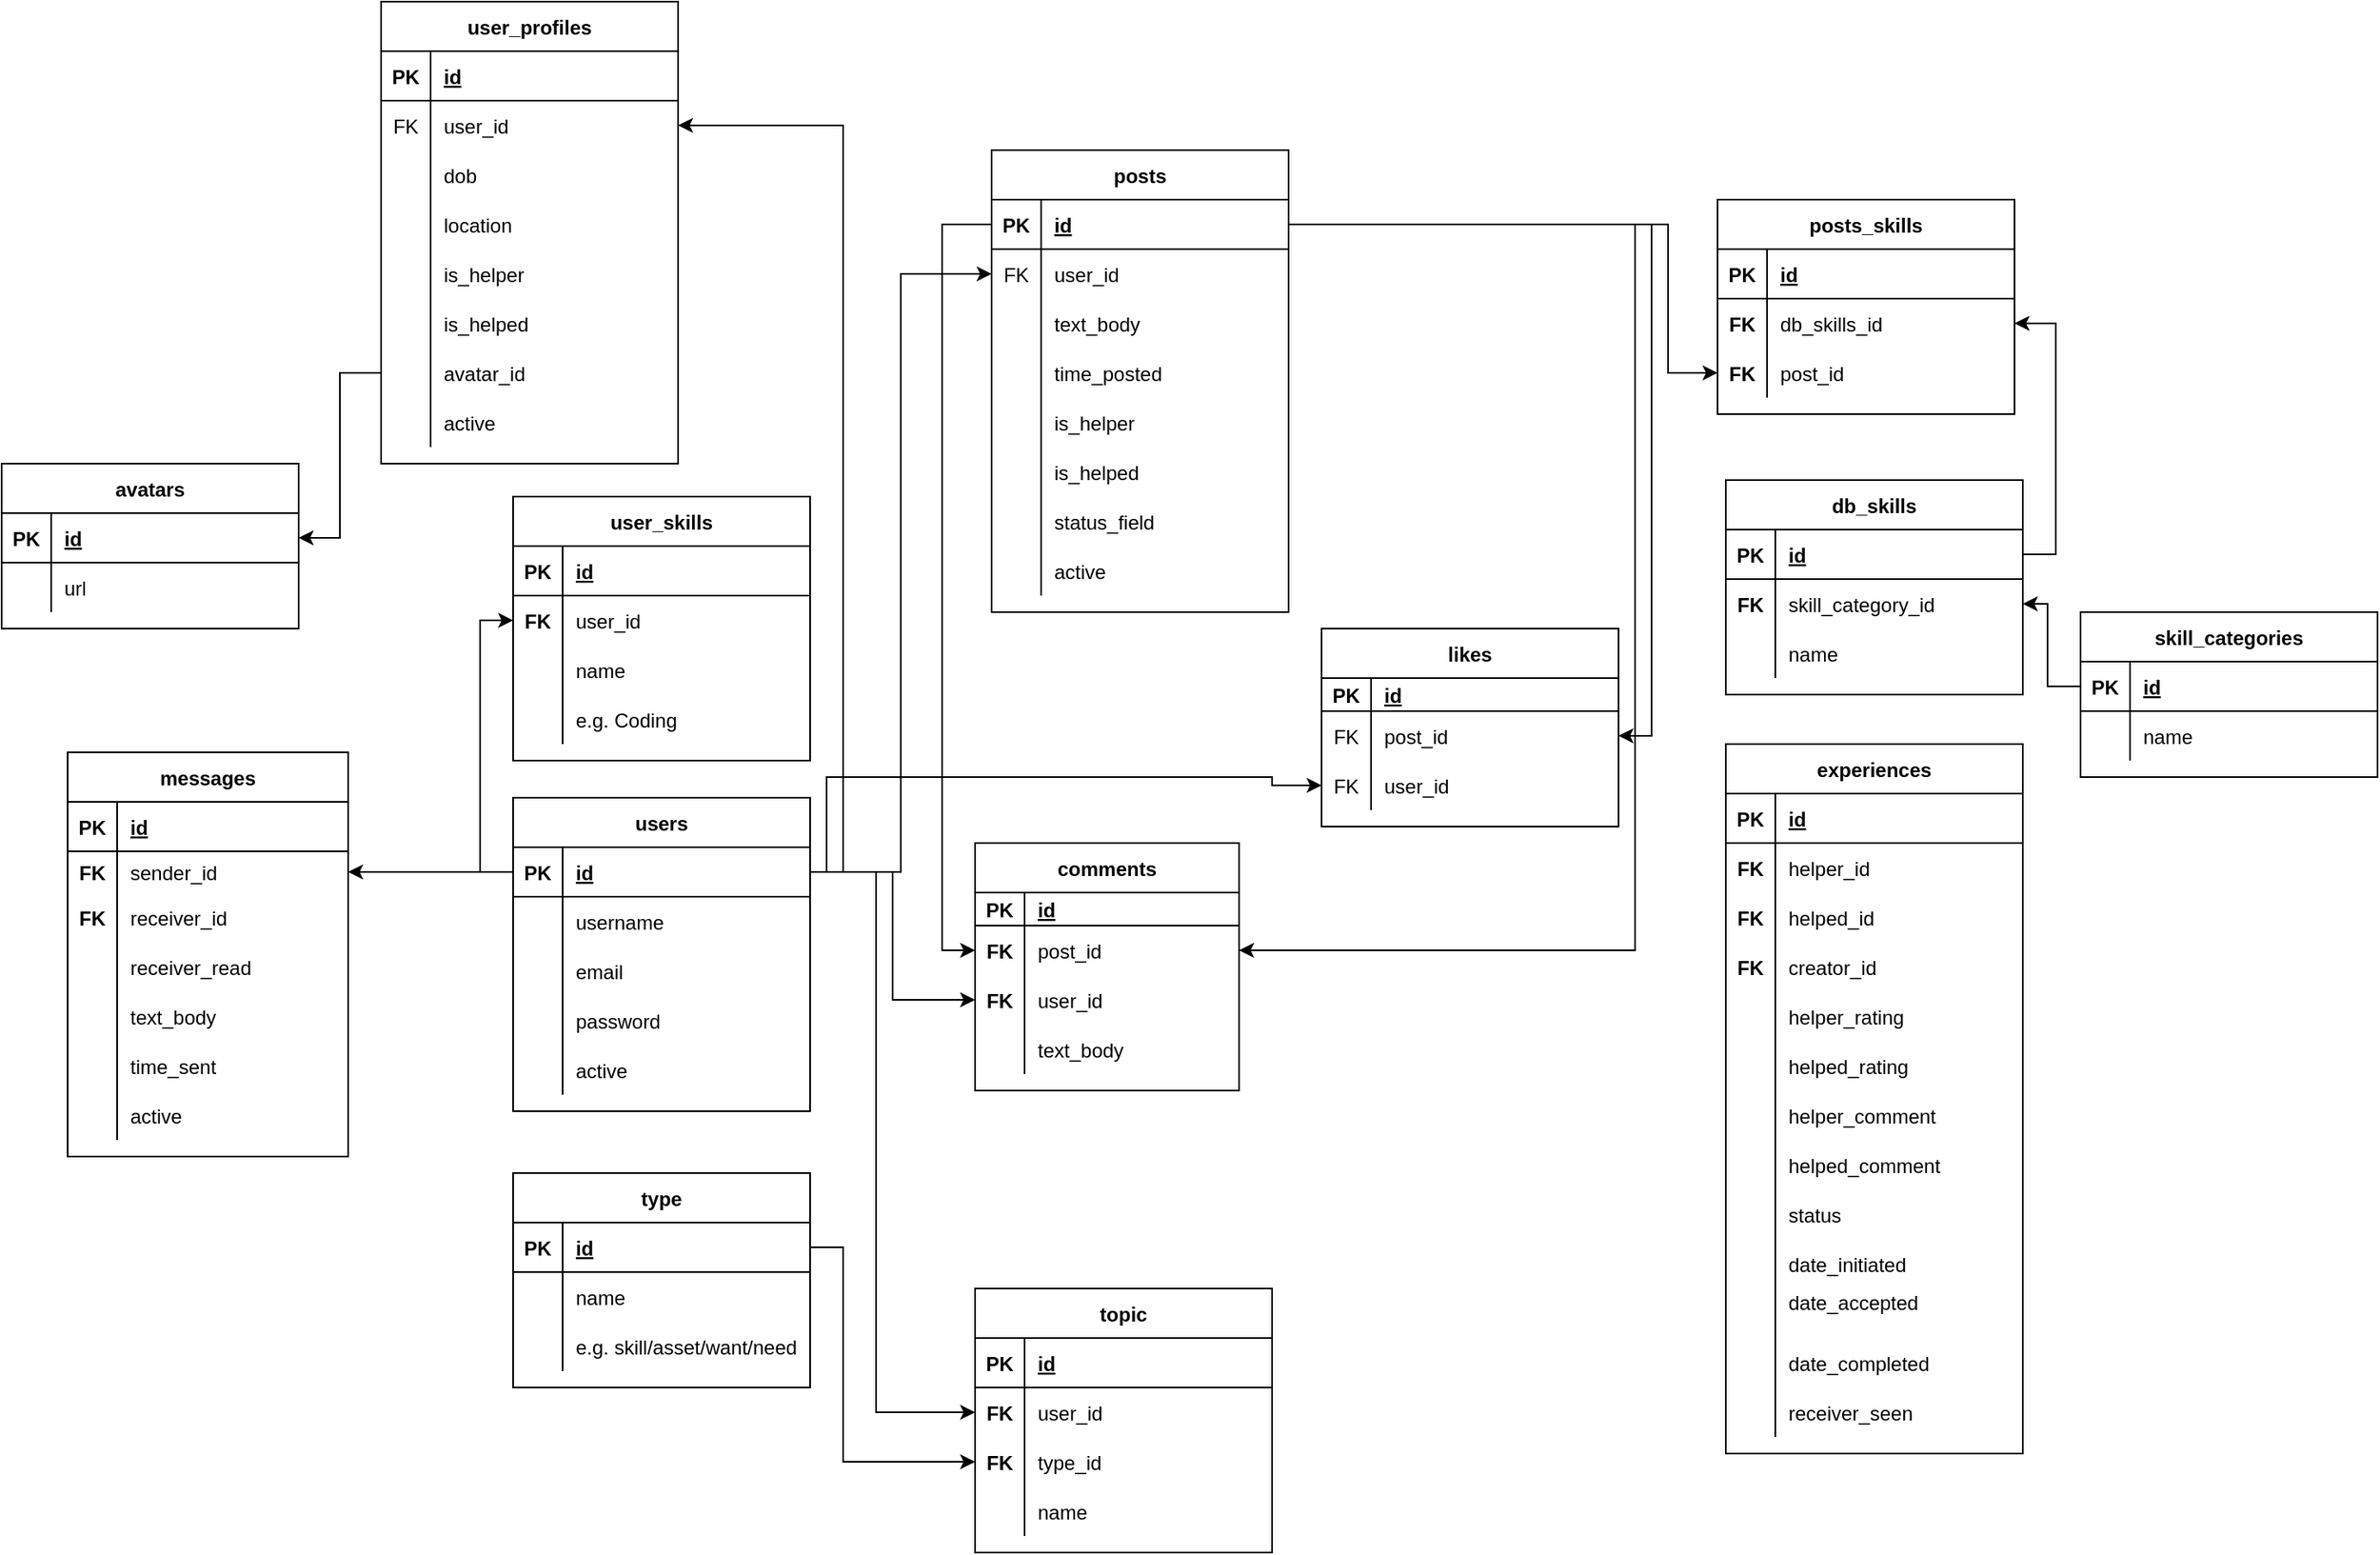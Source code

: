 <mxfile version="13.8.1" type="google" pages="2"><diagram id="R2lEEEUBdFMjLlhIrx00" name="Page-1"><mxGraphModel grid="1" gridSize="10" guides="1" tooltips="1" connect="1" arrows="1" page="1" fold="1" pageScale="1" pageWidth="850" pageHeight="1100" math="0" shadow="0" extFonts="Permanent Marker^https://fonts.googleapis.com/css?family=Permanent+Marker"><root><mxCell id="0"/><mxCell id="1" parent="0"/><mxCell id="mNc7f0QFemEwPrpW-glP-71" value="posts" style="shape=table;startSize=30;container=1;collapsible=1;childLayout=tableLayout;fixedRows=1;rowLines=0;fontStyle=1;align=center;resizeLast=1;" parent="1" vertex="1"><mxGeometry x="650" y="130" width="180" height="280" as="geometry"/></mxCell><mxCell id="mNc7f0QFemEwPrpW-glP-72" value="" style="shape=partialRectangle;collapsible=0;dropTarget=0;pointerEvents=0;fillColor=none;top=0;left=0;bottom=1;right=0;points=[[0,0.5],[1,0.5]];portConstraint=eastwest;" parent="mNc7f0QFemEwPrpW-glP-71" vertex="1"><mxGeometry y="30" width="180" height="30" as="geometry"/></mxCell><mxCell id="mNc7f0QFemEwPrpW-glP-73" value="PK" style="shape=partialRectangle;connectable=0;fillColor=none;top=0;left=0;bottom=0;right=0;fontStyle=1;overflow=hidden;" parent="mNc7f0QFemEwPrpW-glP-72" vertex="1"><mxGeometry width="30" height="30" as="geometry"/></mxCell><mxCell id="mNc7f0QFemEwPrpW-glP-74" value="id" style="shape=partialRectangle;connectable=0;fillColor=none;top=0;left=0;bottom=0;right=0;align=left;spacingLeft=6;fontStyle=5;overflow=hidden;" parent="mNc7f0QFemEwPrpW-glP-72" vertex="1"><mxGeometry x="30" width="150" height="30" as="geometry"/></mxCell><mxCell id="mNc7f0QFemEwPrpW-glP-75" value="" style="shape=partialRectangle;collapsible=0;dropTarget=0;pointerEvents=0;fillColor=none;top=0;left=0;bottom=0;right=0;points=[[0,0.5],[1,0.5]];portConstraint=eastwest;" parent="mNc7f0QFemEwPrpW-glP-71" vertex="1"><mxGeometry y="60" width="180" height="30" as="geometry"/></mxCell><mxCell id="mNc7f0QFemEwPrpW-glP-76" value="FK" style="shape=partialRectangle;connectable=0;fillColor=none;top=0;left=0;bottom=0;right=0;editable=1;overflow=hidden;" parent="mNc7f0QFemEwPrpW-glP-75" vertex="1"><mxGeometry width="30" height="30" as="geometry"/></mxCell><mxCell id="mNc7f0QFemEwPrpW-glP-77" value="user_id" style="shape=partialRectangle;connectable=0;fillColor=none;top=0;left=0;bottom=0;right=0;align=left;spacingLeft=6;overflow=hidden;" parent="mNc7f0QFemEwPrpW-glP-75" vertex="1"><mxGeometry x="30" width="150" height="30" as="geometry"/></mxCell><mxCell id="mNc7f0QFemEwPrpW-glP-84" value="" style="shape=partialRectangle;collapsible=0;dropTarget=0;pointerEvents=0;fillColor=none;top=0;left=0;bottom=0;right=0;points=[[0,0.5],[1,0.5]];portConstraint=eastwest;" parent="mNc7f0QFemEwPrpW-glP-71" vertex="1"><mxGeometry y="90" width="180" height="30" as="geometry"/></mxCell><mxCell id="mNc7f0QFemEwPrpW-glP-85" value="" style="shape=partialRectangle;connectable=0;fillColor=none;top=0;left=0;bottom=0;right=0;editable=1;overflow=hidden;" parent="mNc7f0QFemEwPrpW-glP-84" vertex="1"><mxGeometry width="30" height="30" as="geometry"/></mxCell><mxCell id="mNc7f0QFemEwPrpW-glP-86" value="text_body" style="shape=partialRectangle;connectable=0;fillColor=none;top=0;left=0;bottom=0;right=0;align=left;spacingLeft=6;overflow=hidden;" parent="mNc7f0QFemEwPrpW-glP-84" vertex="1"><mxGeometry x="30" width="150" height="30" as="geometry"/></mxCell><mxCell id="mNc7f0QFemEwPrpW-glP-87" value="" style="shape=partialRectangle;collapsible=0;dropTarget=0;pointerEvents=0;fillColor=none;top=0;left=0;bottom=0;right=0;points=[[0,0.5],[1,0.5]];portConstraint=eastwest;" parent="mNc7f0QFemEwPrpW-glP-71" vertex="1"><mxGeometry y="120" width="180" height="30" as="geometry"/></mxCell><mxCell id="mNc7f0QFemEwPrpW-glP-88" value="" style="shape=partialRectangle;connectable=0;fillColor=none;top=0;left=0;bottom=0;right=0;editable=1;overflow=hidden;" parent="mNc7f0QFemEwPrpW-glP-87" vertex="1"><mxGeometry width="30" height="30" as="geometry"/></mxCell><mxCell id="mNc7f0QFemEwPrpW-glP-89" value="time_posted" style="shape=partialRectangle;connectable=0;fillColor=none;top=0;left=0;bottom=0;right=0;align=left;spacingLeft=6;overflow=hidden;" parent="mNc7f0QFemEwPrpW-glP-87" vertex="1"><mxGeometry x="30" width="150" height="30" as="geometry"/></mxCell><mxCell id="mNc7f0QFemEwPrpW-glP-78" value="" style="shape=partialRectangle;collapsible=0;dropTarget=0;pointerEvents=0;fillColor=none;top=0;left=0;bottom=0;right=0;points=[[0,0.5],[1,0.5]];portConstraint=eastwest;" parent="mNc7f0QFemEwPrpW-glP-71" vertex="1"><mxGeometry y="150" width="180" height="30" as="geometry"/></mxCell><mxCell id="mNc7f0QFemEwPrpW-glP-79" value="" style="shape=partialRectangle;connectable=0;fillColor=none;top=0;left=0;bottom=0;right=0;editable=1;overflow=hidden;" parent="mNc7f0QFemEwPrpW-glP-78" vertex="1"><mxGeometry width="30" height="30" as="geometry"/></mxCell><mxCell id="mNc7f0QFemEwPrpW-glP-80" value="is_helper" style="shape=partialRectangle;connectable=0;fillColor=none;top=0;left=0;bottom=0;right=0;align=left;spacingLeft=6;overflow=hidden;" parent="mNc7f0QFemEwPrpW-glP-78" vertex="1"><mxGeometry x="30" width="150" height="30" as="geometry"/></mxCell><mxCell id="mNc7f0QFemEwPrpW-glP-81" value="" style="shape=partialRectangle;collapsible=0;dropTarget=0;pointerEvents=0;fillColor=none;top=0;left=0;bottom=0;right=0;points=[[0,0.5],[1,0.5]];portConstraint=eastwest;" parent="mNc7f0QFemEwPrpW-glP-71" vertex="1"><mxGeometry y="180" width="180" height="30" as="geometry"/></mxCell><mxCell id="mNc7f0QFemEwPrpW-glP-82" value="" style="shape=partialRectangle;connectable=0;fillColor=none;top=0;left=0;bottom=0;right=0;editable=1;overflow=hidden;" parent="mNc7f0QFemEwPrpW-glP-81" vertex="1"><mxGeometry width="30" height="30" as="geometry"/></mxCell><mxCell id="mNc7f0QFemEwPrpW-glP-83" value="is_helped" style="shape=partialRectangle;connectable=0;fillColor=none;top=0;left=0;bottom=0;right=0;align=left;spacingLeft=6;overflow=hidden;" parent="mNc7f0QFemEwPrpW-glP-81" vertex="1"><mxGeometry x="30" width="150" height="30" as="geometry"/></mxCell><mxCell id="mNc7f0QFemEwPrpW-glP-90" value="" style="shape=partialRectangle;collapsible=0;dropTarget=0;pointerEvents=0;fillColor=none;top=0;left=0;bottom=0;right=0;points=[[0,0.5],[1,0.5]];portConstraint=eastwest;" parent="mNc7f0QFemEwPrpW-glP-71" vertex="1"><mxGeometry y="210" width="180" height="30" as="geometry"/></mxCell><mxCell id="mNc7f0QFemEwPrpW-glP-91" value="" style="shape=partialRectangle;connectable=0;fillColor=none;top=0;left=0;bottom=0;right=0;editable=1;overflow=hidden;" parent="mNc7f0QFemEwPrpW-glP-90" vertex="1"><mxGeometry width="30" height="30" as="geometry"/></mxCell><mxCell id="mNc7f0QFemEwPrpW-glP-92" value="status_field" style="shape=partialRectangle;connectable=0;fillColor=none;top=0;left=0;bottom=0;right=0;align=left;spacingLeft=6;overflow=hidden;" parent="mNc7f0QFemEwPrpW-glP-90" vertex="1"><mxGeometry x="30" width="150" height="30" as="geometry"/></mxCell><mxCell id="mNc7f0QFemEwPrpW-glP-93" value="" style="shape=partialRectangle;collapsible=0;dropTarget=0;pointerEvents=0;fillColor=none;top=0;left=0;bottom=0;right=0;points=[[0,0.5],[1,0.5]];portConstraint=eastwest;" parent="mNc7f0QFemEwPrpW-glP-71" vertex="1"><mxGeometry y="240" width="180" height="30" as="geometry"/></mxCell><mxCell id="mNc7f0QFemEwPrpW-glP-94" value="" style="shape=partialRectangle;connectable=0;fillColor=none;top=0;left=0;bottom=0;right=0;editable=1;overflow=hidden;" parent="mNc7f0QFemEwPrpW-glP-93" vertex="1"><mxGeometry width="30" height="30" as="geometry"/></mxCell><mxCell id="mNc7f0QFemEwPrpW-glP-95" value="active" style="shape=partialRectangle;connectable=0;fillColor=none;top=0;left=0;bottom=0;right=0;align=left;spacingLeft=6;overflow=hidden;" parent="mNc7f0QFemEwPrpW-glP-93" vertex="1"><mxGeometry x="30" width="150" height="30" as="geometry"/></mxCell><mxCell id="mNc7f0QFemEwPrpW-glP-171" style="edgeStyle=orthogonalEdgeStyle;rounded=0;orthogonalLoop=1;jettySize=auto;html=1;entryX=1;entryY=0.5;entryDx=0;entryDy=0;exitX=0;exitY=0.5;exitDx=0;exitDy=0;" parent="1" source="mNc7f0QFemEwPrpW-glP-31" target="mNc7f0QFemEwPrpW-glP-53" edge="1"><mxGeometry relative="1" as="geometry"/></mxCell><mxCell id="oBuDUROeAju5uyZDqdZ_-145" style="edgeStyle=orthogonalEdgeStyle;rounded=0;orthogonalLoop=1;jettySize=auto;html=1;exitX=1;exitY=0.5;exitDx=0;exitDy=0;entryX=0;entryY=0.5;entryDx=0;entryDy=0;" parent="1" source="mNc7f0QFemEwPrpW-glP-31" target="mNc7f0QFemEwPrpW-glP-103" edge="1"><mxGeometry relative="1" as="geometry"><Array as="points"><mxPoint x="550" y="568"/><mxPoint x="550" y="510"/><mxPoint x="820" y="510"/></Array></mxGeometry></mxCell><mxCell id="mNc7f0QFemEwPrpW-glP-125" value="user_profiles" style="shape=table;startSize=30;container=1;collapsible=1;childLayout=tableLayout;fixedRows=1;rowLines=0;fontStyle=1;align=center;resizeLast=1;" parent="1" vertex="1"><mxGeometry x="280" y="40" width="180" height="280" as="geometry"/></mxCell><mxCell id="mNc7f0QFemEwPrpW-glP-126" value="" style="shape=partialRectangle;collapsible=0;dropTarget=0;pointerEvents=0;fillColor=none;top=0;left=0;bottom=1;right=0;points=[[0,0.5],[1,0.5]];portConstraint=eastwest;" parent="mNc7f0QFemEwPrpW-glP-125" vertex="1"><mxGeometry y="30" width="180" height="30" as="geometry"/></mxCell><mxCell id="mNc7f0QFemEwPrpW-glP-127" value="PK" style="shape=partialRectangle;connectable=0;fillColor=none;top=0;left=0;bottom=0;right=0;fontStyle=1;overflow=hidden;" parent="mNc7f0QFemEwPrpW-glP-126" vertex="1"><mxGeometry width="30" height="30" as="geometry"/></mxCell><mxCell id="mNc7f0QFemEwPrpW-glP-128" value="id" style="shape=partialRectangle;connectable=0;fillColor=none;top=0;left=0;bottom=0;right=0;align=left;spacingLeft=6;fontStyle=5;overflow=hidden;" parent="mNc7f0QFemEwPrpW-glP-126" vertex="1"><mxGeometry x="30" width="150" height="30" as="geometry"/></mxCell><mxCell id="mNc7f0QFemEwPrpW-glP-129" value="" style="shape=partialRectangle;collapsible=0;dropTarget=0;pointerEvents=0;fillColor=none;top=0;left=0;bottom=0;right=0;points=[[0,0.5],[1,0.5]];portConstraint=eastwest;" parent="mNc7f0QFemEwPrpW-glP-125" vertex="1"><mxGeometry y="60" width="180" height="30" as="geometry"/></mxCell><mxCell id="mNc7f0QFemEwPrpW-glP-130" value="FK" style="shape=partialRectangle;connectable=0;fillColor=none;top=0;left=0;bottom=0;right=0;editable=1;overflow=hidden;" parent="mNc7f0QFemEwPrpW-glP-129" vertex="1"><mxGeometry width="30" height="30" as="geometry"/></mxCell><mxCell id="mNc7f0QFemEwPrpW-glP-131" value="user_id" style="shape=partialRectangle;connectable=0;fillColor=none;top=0;left=0;bottom=0;right=0;align=left;spacingLeft=6;overflow=hidden;" parent="mNc7f0QFemEwPrpW-glP-129" vertex="1"><mxGeometry x="30" width="150" height="30" as="geometry"/></mxCell><mxCell id="mNc7f0QFemEwPrpW-glP-132" value="" style="shape=partialRectangle;collapsible=0;dropTarget=0;pointerEvents=0;fillColor=none;top=0;left=0;bottom=0;right=0;points=[[0,0.5],[1,0.5]];portConstraint=eastwest;" parent="mNc7f0QFemEwPrpW-glP-125" vertex="1"><mxGeometry y="90" width="180" height="30" as="geometry"/></mxCell><mxCell id="mNc7f0QFemEwPrpW-glP-133" value="" style="shape=partialRectangle;connectable=0;fillColor=none;top=0;left=0;bottom=0;right=0;editable=1;overflow=hidden;" parent="mNc7f0QFemEwPrpW-glP-132" vertex="1"><mxGeometry width="30" height="30" as="geometry"/></mxCell><mxCell id="mNc7f0QFemEwPrpW-glP-134" value="dob" style="shape=partialRectangle;connectable=0;fillColor=none;top=0;left=0;bottom=0;right=0;align=left;spacingLeft=6;overflow=hidden;" parent="mNc7f0QFemEwPrpW-glP-132" vertex="1"><mxGeometry x="30" width="150" height="30" as="geometry"/></mxCell><mxCell id="mNc7f0QFemEwPrpW-glP-135" value="" style="shape=partialRectangle;collapsible=0;dropTarget=0;pointerEvents=0;fillColor=none;top=0;left=0;bottom=0;right=0;points=[[0,0.5],[1,0.5]];portConstraint=eastwest;" parent="mNc7f0QFemEwPrpW-glP-125" vertex="1"><mxGeometry y="120" width="180" height="30" as="geometry"/></mxCell><mxCell id="mNc7f0QFemEwPrpW-glP-136" value="" style="shape=partialRectangle;connectable=0;fillColor=none;top=0;left=0;bottom=0;right=0;editable=1;overflow=hidden;" parent="mNc7f0QFemEwPrpW-glP-135" vertex="1"><mxGeometry width="30" height="30" as="geometry"/></mxCell><mxCell id="mNc7f0QFemEwPrpW-glP-137" value="location" style="shape=partialRectangle;connectable=0;fillColor=none;top=0;left=0;bottom=0;right=0;align=left;spacingLeft=6;overflow=hidden;" parent="mNc7f0QFemEwPrpW-glP-135" vertex="1"><mxGeometry x="30" width="150" height="30" as="geometry"/></mxCell><mxCell id="mNc7f0QFemEwPrpW-glP-138" value="" style="shape=partialRectangle;collapsible=0;dropTarget=0;pointerEvents=0;fillColor=none;top=0;left=0;bottom=0;right=0;points=[[0,0.5],[1,0.5]];portConstraint=eastwest;" parent="mNc7f0QFemEwPrpW-glP-125" vertex="1"><mxGeometry y="150" width="180" height="30" as="geometry"/></mxCell><mxCell id="mNc7f0QFemEwPrpW-glP-139" value="" style="shape=partialRectangle;connectable=0;fillColor=none;top=0;left=0;bottom=0;right=0;editable=1;overflow=hidden;" parent="mNc7f0QFemEwPrpW-glP-138" vertex="1"><mxGeometry width="30" height="30" as="geometry"/></mxCell><mxCell id="mNc7f0QFemEwPrpW-glP-140" value="is_helper" style="shape=partialRectangle;connectable=0;fillColor=none;top=0;left=0;bottom=0;right=0;align=left;spacingLeft=6;overflow=hidden;" parent="mNc7f0QFemEwPrpW-glP-138" vertex="1"><mxGeometry x="30" width="150" height="30" as="geometry"/></mxCell><mxCell id="mNc7f0QFemEwPrpW-glP-157" value="" style="shape=partialRectangle;collapsible=0;dropTarget=0;pointerEvents=0;fillColor=none;top=0;left=0;bottom=0;right=0;points=[[0,0.5],[1,0.5]];portConstraint=eastwest;" parent="mNc7f0QFemEwPrpW-glP-125" vertex="1"><mxGeometry y="180" width="180" height="30" as="geometry"/></mxCell><mxCell id="mNc7f0QFemEwPrpW-glP-158" value="" style="shape=partialRectangle;connectable=0;fillColor=none;top=0;left=0;bottom=0;right=0;editable=1;overflow=hidden;" parent="mNc7f0QFemEwPrpW-glP-157" vertex="1"><mxGeometry width="30" height="30" as="geometry"/></mxCell><mxCell id="mNc7f0QFemEwPrpW-glP-159" value="is_helped" style="shape=partialRectangle;connectable=0;fillColor=none;top=0;left=0;bottom=0;right=0;align=left;spacingLeft=6;overflow=hidden;" parent="mNc7f0QFemEwPrpW-glP-157" vertex="1"><mxGeometry x="30" width="150" height="30" as="geometry"/></mxCell><mxCell id="mNc7f0QFemEwPrpW-glP-160" value="" style="shape=partialRectangle;collapsible=0;dropTarget=0;pointerEvents=0;fillColor=none;top=0;left=0;bottom=0;right=0;points=[[0,0.5],[1,0.5]];portConstraint=eastwest;" parent="mNc7f0QFemEwPrpW-glP-125" vertex="1"><mxGeometry y="210" width="180" height="30" as="geometry"/></mxCell><mxCell id="mNc7f0QFemEwPrpW-glP-161" value="" style="shape=partialRectangle;connectable=0;fillColor=none;top=0;left=0;bottom=0;right=0;editable=1;overflow=hidden;" parent="mNc7f0QFemEwPrpW-glP-160" vertex="1"><mxGeometry width="30" height="30" as="geometry"/></mxCell><mxCell id="mNc7f0QFemEwPrpW-glP-162" value="avatar_id" style="shape=partialRectangle;connectable=0;fillColor=none;top=0;left=0;bottom=0;right=0;align=left;spacingLeft=6;overflow=hidden;" parent="mNc7f0QFemEwPrpW-glP-160" vertex="1"><mxGeometry x="30" width="150" height="30" as="geometry"/></mxCell><mxCell id="mNc7f0QFemEwPrpW-glP-163" value="" style="shape=partialRectangle;collapsible=0;dropTarget=0;pointerEvents=0;fillColor=none;top=0;left=0;bottom=0;right=0;points=[[0,0.5],[1,0.5]];portConstraint=eastwest;" parent="mNc7f0QFemEwPrpW-glP-125" vertex="1"><mxGeometry y="240" width="180" height="30" as="geometry"/></mxCell><mxCell id="mNc7f0QFemEwPrpW-glP-164" value="" style="shape=partialRectangle;connectable=0;fillColor=none;top=0;left=0;bottom=0;right=0;editable=1;overflow=hidden;" parent="mNc7f0QFemEwPrpW-glP-163" vertex="1"><mxGeometry width="30" height="30" as="geometry"/></mxCell><mxCell id="mNc7f0QFemEwPrpW-glP-165" value="active" style="shape=partialRectangle;connectable=0;fillColor=none;top=0;left=0;bottom=0;right=0;align=left;spacingLeft=6;overflow=hidden;" parent="mNc7f0QFemEwPrpW-glP-163" vertex="1"><mxGeometry x="30" width="150" height="30" as="geometry"/></mxCell><mxCell id="oBuDUROeAju5uyZDqdZ_-148" style="edgeStyle=orthogonalEdgeStyle;rounded=0;orthogonalLoop=1;jettySize=auto;html=1;exitX=1;exitY=0.5;exitDx=0;exitDy=0;entryX=1;entryY=0.5;entryDx=0;entryDy=0;" parent="1" source="mNc7f0QFemEwPrpW-glP-31" target="mNc7f0QFemEwPrpW-glP-129" edge="1"><mxGeometry relative="1" as="geometry"/></mxCell><mxCell id="mNc7f0QFemEwPrpW-glP-49" value="messages" style="shape=table;startSize=30;container=1;collapsible=1;childLayout=tableLayout;fixedRows=1;rowLines=0;fontStyle=1;align=center;resizeLast=1;" parent="1" vertex="1"><mxGeometry x="90" y="495" width="170" height="245" as="geometry"/></mxCell><mxCell id="mNc7f0QFemEwPrpW-glP-50" value="" style="shape=partialRectangle;collapsible=0;dropTarget=0;pointerEvents=0;fillColor=none;top=0;left=0;bottom=1;right=0;points=[[0,0.5],[1,0.5]];portConstraint=eastwest;" parent="mNc7f0QFemEwPrpW-glP-49" vertex="1"><mxGeometry y="30" width="170" height="30" as="geometry"/></mxCell><mxCell id="mNc7f0QFemEwPrpW-glP-51" value="PK" style="shape=partialRectangle;connectable=0;fillColor=none;top=0;left=0;bottom=0;right=0;fontStyle=1;overflow=hidden;" parent="mNc7f0QFemEwPrpW-glP-50" vertex="1"><mxGeometry width="30" height="30" as="geometry"/></mxCell><mxCell id="mNc7f0QFemEwPrpW-glP-52" value="id" style="shape=partialRectangle;connectable=0;fillColor=none;top=0;left=0;bottom=0;right=0;align=left;spacingLeft=6;fontStyle=5;overflow=hidden;" parent="mNc7f0QFemEwPrpW-glP-50" vertex="1"><mxGeometry x="30" width="140" height="30" as="geometry"/></mxCell><mxCell id="mNc7f0QFemEwPrpW-glP-53" value="" style="shape=partialRectangle;collapsible=0;dropTarget=0;pointerEvents=0;fillColor=none;top=0;left=0;bottom=0;right=0;points=[[0,0.5],[1,0.5]];portConstraint=eastwest;" parent="mNc7f0QFemEwPrpW-glP-49" vertex="1"><mxGeometry y="60" width="170" height="25" as="geometry"/></mxCell><mxCell id="mNc7f0QFemEwPrpW-glP-54" value="FK" style="shape=partialRectangle;connectable=0;fillColor=none;top=0;left=0;bottom=0;right=0;editable=1;overflow=hidden;fontStyle=1" parent="mNc7f0QFemEwPrpW-glP-53" vertex="1"><mxGeometry width="30" height="25" as="geometry"/></mxCell><mxCell id="mNc7f0QFemEwPrpW-glP-55" value="sender_id" style="shape=partialRectangle;connectable=0;fillColor=none;top=0;left=0;bottom=0;right=0;align=left;spacingLeft=6;overflow=hidden;" parent="mNc7f0QFemEwPrpW-glP-53" vertex="1"><mxGeometry x="30" width="140" height="25" as="geometry"/></mxCell><mxCell id="mNc7f0QFemEwPrpW-glP-56" value="" style="shape=partialRectangle;collapsible=0;dropTarget=0;pointerEvents=0;fillColor=none;top=0;left=0;bottom=0;right=0;points=[[0,0.5],[1,0.5]];portConstraint=eastwest;" parent="mNc7f0QFemEwPrpW-glP-49" vertex="1"><mxGeometry y="85" width="170" height="30" as="geometry"/></mxCell><mxCell id="mNc7f0QFemEwPrpW-glP-57" value="FK" style="shape=partialRectangle;connectable=0;fillColor=none;top=0;left=0;bottom=0;right=0;editable=1;overflow=hidden;fontStyle=1" parent="mNc7f0QFemEwPrpW-glP-56" vertex="1"><mxGeometry width="30" height="30" as="geometry"/></mxCell><mxCell id="mNc7f0QFemEwPrpW-glP-58" value="receiver_id" style="shape=partialRectangle;connectable=0;fillColor=none;top=0;left=0;bottom=0;right=0;align=left;spacingLeft=6;overflow=hidden;" parent="mNc7f0QFemEwPrpW-glP-56" vertex="1"><mxGeometry x="30" width="140" height="30" as="geometry"/></mxCell><mxCell id="mNc7f0QFemEwPrpW-glP-59" value="" style="shape=partialRectangle;collapsible=0;dropTarget=0;pointerEvents=0;fillColor=none;top=0;left=0;bottom=0;right=0;points=[[0,0.5],[1,0.5]];portConstraint=eastwest;" parent="mNc7f0QFemEwPrpW-glP-49" vertex="1"><mxGeometry y="115" width="170" height="30" as="geometry"/></mxCell><mxCell id="mNc7f0QFemEwPrpW-glP-60" value="" style="shape=partialRectangle;connectable=0;fillColor=none;top=0;left=0;bottom=0;right=0;editable=1;overflow=hidden;" parent="mNc7f0QFemEwPrpW-glP-59" vertex="1"><mxGeometry width="30" height="30" as="geometry"/></mxCell><mxCell id="mNc7f0QFemEwPrpW-glP-61" value="receiver_read" style="shape=partialRectangle;connectable=0;fillColor=none;top=0;left=0;bottom=0;right=0;align=left;spacingLeft=6;overflow=hidden;" parent="mNc7f0QFemEwPrpW-glP-59" vertex="1"><mxGeometry x="30" width="140" height="30" as="geometry"/></mxCell><mxCell id="mNc7f0QFemEwPrpW-glP-62" value="" style="shape=partialRectangle;collapsible=0;dropTarget=0;pointerEvents=0;fillColor=none;top=0;left=0;bottom=0;right=0;points=[[0,0.5],[1,0.5]];portConstraint=eastwest;" parent="mNc7f0QFemEwPrpW-glP-49" vertex="1"><mxGeometry y="145" width="170" height="30" as="geometry"/></mxCell><mxCell id="mNc7f0QFemEwPrpW-glP-63" value="" style="shape=partialRectangle;connectable=0;fillColor=none;top=0;left=0;bottom=0;right=0;editable=1;overflow=hidden;" parent="mNc7f0QFemEwPrpW-glP-62" vertex="1"><mxGeometry width="30" height="30" as="geometry"/></mxCell><mxCell id="mNc7f0QFemEwPrpW-glP-64" value="text_body" style="shape=partialRectangle;connectable=0;fillColor=none;top=0;left=0;bottom=0;right=0;align=left;spacingLeft=6;overflow=hidden;" parent="mNc7f0QFemEwPrpW-glP-62" vertex="1"><mxGeometry x="30" width="140" height="30" as="geometry"/></mxCell><mxCell id="mNc7f0QFemEwPrpW-glP-65" value="" style="shape=partialRectangle;collapsible=0;dropTarget=0;pointerEvents=0;fillColor=none;top=0;left=0;bottom=0;right=0;points=[[0,0.5],[1,0.5]];portConstraint=eastwest;" parent="mNc7f0QFemEwPrpW-glP-49" vertex="1"><mxGeometry y="175" width="170" height="30" as="geometry"/></mxCell><mxCell id="mNc7f0QFemEwPrpW-glP-66" value="" style="shape=partialRectangle;connectable=0;fillColor=none;top=0;left=0;bottom=0;right=0;editable=1;overflow=hidden;" parent="mNc7f0QFemEwPrpW-glP-65" vertex="1"><mxGeometry width="30" height="30" as="geometry"/></mxCell><mxCell id="mNc7f0QFemEwPrpW-glP-67" value="time_sent" style="shape=partialRectangle;connectable=0;fillColor=none;top=0;left=0;bottom=0;right=0;align=left;spacingLeft=6;overflow=hidden;" parent="mNc7f0QFemEwPrpW-glP-65" vertex="1"><mxGeometry x="30" width="140" height="30" as="geometry"/></mxCell><mxCell id="mNc7f0QFemEwPrpW-glP-68" value="" style="shape=partialRectangle;collapsible=0;dropTarget=0;pointerEvents=0;fillColor=none;top=0;left=0;bottom=0;right=0;points=[[0,0.5],[1,0.5]];portConstraint=eastwest;" parent="mNc7f0QFemEwPrpW-glP-49" vertex="1"><mxGeometry y="205" width="170" height="30" as="geometry"/></mxCell><mxCell id="mNc7f0QFemEwPrpW-glP-69" value="" style="shape=partialRectangle;connectable=0;fillColor=none;top=0;left=0;bottom=0;right=0;editable=1;overflow=hidden;" parent="mNc7f0QFemEwPrpW-glP-68" vertex="1"><mxGeometry width="30" height="30" as="geometry"/></mxCell><mxCell id="mNc7f0QFemEwPrpW-glP-70" value="active" style="shape=partialRectangle;connectable=0;fillColor=none;top=0;left=0;bottom=0;right=0;align=left;spacingLeft=6;overflow=hidden;" parent="mNc7f0QFemEwPrpW-glP-68" vertex="1"><mxGeometry x="30" width="140" height="30" as="geometry"/></mxCell><mxCell id="mNc7f0QFemEwPrpW-glP-30" value="users" style="shape=table;startSize=30;container=1;collapsible=1;childLayout=tableLayout;fixedRows=1;rowLines=0;fontStyle=1;align=center;resizeLast=1;" parent="1" vertex="1"><mxGeometry x="360" y="522.5" width="180" height="190" as="geometry"/></mxCell><mxCell id="mNc7f0QFemEwPrpW-glP-31" value="" style="shape=partialRectangle;collapsible=0;dropTarget=0;pointerEvents=0;fillColor=none;top=0;left=0;bottom=1;right=0;points=[[0,0.5],[1,0.5]];portConstraint=eastwest;" parent="mNc7f0QFemEwPrpW-glP-30" vertex="1"><mxGeometry y="30" width="180" height="30" as="geometry"/></mxCell><mxCell id="mNc7f0QFemEwPrpW-glP-32" value="PK" style="shape=partialRectangle;connectable=0;fillColor=none;top=0;left=0;bottom=0;right=0;fontStyle=1;overflow=hidden;" parent="mNc7f0QFemEwPrpW-glP-31" vertex="1"><mxGeometry width="30" height="30" as="geometry"/></mxCell><mxCell id="mNc7f0QFemEwPrpW-glP-33" value="id" style="shape=partialRectangle;connectable=0;fillColor=none;top=0;left=0;bottom=0;right=0;align=left;spacingLeft=6;fontStyle=5;overflow=hidden;" parent="mNc7f0QFemEwPrpW-glP-31" vertex="1"><mxGeometry x="30" width="150" height="30" as="geometry"/></mxCell><mxCell id="mNc7f0QFemEwPrpW-glP-34" value="" style="shape=partialRectangle;collapsible=0;dropTarget=0;pointerEvents=0;fillColor=none;top=0;left=0;bottom=0;right=0;points=[[0,0.5],[1,0.5]];portConstraint=eastwest;" parent="mNc7f0QFemEwPrpW-glP-30" vertex="1"><mxGeometry y="60" width="180" height="30" as="geometry"/></mxCell><mxCell id="mNc7f0QFemEwPrpW-glP-35" value="" style="shape=partialRectangle;connectable=0;fillColor=none;top=0;left=0;bottom=0;right=0;editable=1;overflow=hidden;" parent="mNc7f0QFemEwPrpW-glP-34" vertex="1"><mxGeometry width="30" height="30" as="geometry"/></mxCell><mxCell id="mNc7f0QFemEwPrpW-glP-36" value="username" style="shape=partialRectangle;connectable=0;fillColor=none;top=0;left=0;bottom=0;right=0;align=left;spacingLeft=6;overflow=hidden;" parent="mNc7f0QFemEwPrpW-glP-34" vertex="1"><mxGeometry x="30" width="150" height="30" as="geometry"/></mxCell><mxCell id="mNc7f0QFemEwPrpW-glP-37" value="" style="shape=partialRectangle;collapsible=0;dropTarget=0;pointerEvents=0;fillColor=none;top=0;left=0;bottom=0;right=0;points=[[0,0.5],[1,0.5]];portConstraint=eastwest;" parent="mNc7f0QFemEwPrpW-glP-30" vertex="1"><mxGeometry y="90" width="180" height="30" as="geometry"/></mxCell><mxCell id="mNc7f0QFemEwPrpW-glP-38" value="" style="shape=partialRectangle;connectable=0;fillColor=none;top=0;left=0;bottom=0;right=0;editable=1;overflow=hidden;" parent="mNc7f0QFemEwPrpW-glP-37" vertex="1"><mxGeometry width="30" height="30" as="geometry"/></mxCell><mxCell id="mNc7f0QFemEwPrpW-glP-39" value="email" style="shape=partialRectangle;connectable=0;fillColor=none;top=0;left=0;bottom=0;right=0;align=left;spacingLeft=6;overflow=hidden;" parent="mNc7f0QFemEwPrpW-glP-37" vertex="1"><mxGeometry x="30" width="150" height="30" as="geometry"/></mxCell><mxCell id="mNc7f0QFemEwPrpW-glP-40" value="" style="shape=partialRectangle;collapsible=0;dropTarget=0;pointerEvents=0;fillColor=none;top=0;left=0;bottom=0;right=0;points=[[0,0.5],[1,0.5]];portConstraint=eastwest;" parent="mNc7f0QFemEwPrpW-glP-30" vertex="1"><mxGeometry y="120" width="180" height="30" as="geometry"/></mxCell><mxCell id="mNc7f0QFemEwPrpW-glP-41" value="" style="shape=partialRectangle;connectable=0;fillColor=none;top=0;left=0;bottom=0;right=0;editable=1;overflow=hidden;" parent="mNc7f0QFemEwPrpW-glP-40" vertex="1"><mxGeometry width="30" height="30" as="geometry"/></mxCell><mxCell id="mNc7f0QFemEwPrpW-glP-42" value="password" style="shape=partialRectangle;connectable=0;fillColor=none;top=0;left=0;bottom=0;right=0;align=left;spacingLeft=6;overflow=hidden;" parent="mNc7f0QFemEwPrpW-glP-40" vertex="1"><mxGeometry x="30" width="150" height="30" as="geometry"/></mxCell><mxCell id="mNc7f0QFemEwPrpW-glP-43" value="" style="shape=partialRectangle;collapsible=0;dropTarget=0;pointerEvents=0;fillColor=none;top=0;left=0;bottom=0;right=0;points=[[0,0.5],[1,0.5]];portConstraint=eastwest;" parent="mNc7f0QFemEwPrpW-glP-30" vertex="1"><mxGeometry y="150" width="180" height="30" as="geometry"/></mxCell><mxCell id="mNc7f0QFemEwPrpW-glP-44" value="" style="shape=partialRectangle;connectable=0;fillColor=none;top=0;left=0;bottom=0;right=0;editable=1;overflow=hidden;" parent="mNc7f0QFemEwPrpW-glP-43" vertex="1"><mxGeometry width="30" height="30" as="geometry"/></mxCell><mxCell id="mNc7f0QFemEwPrpW-glP-45" value="active" style="shape=partialRectangle;connectable=0;fillColor=none;top=0;left=0;bottom=0;right=0;align=left;spacingLeft=6;overflow=hidden;" parent="mNc7f0QFemEwPrpW-glP-43" vertex="1"><mxGeometry x="30" width="150" height="30" as="geometry"/></mxCell><mxCell id="oBuDUROeAju5uyZDqdZ_-34" value="posts_skills" style="shape=table;startSize=30;container=1;collapsible=1;childLayout=tableLayout;fixedRows=1;rowLines=0;fontStyle=1;align=center;resizeLast=1;" parent="1" vertex="1"><mxGeometry x="1090" y="160" width="180" height="130" as="geometry"/></mxCell><mxCell id="oBuDUROeAju5uyZDqdZ_-35" value="" style="shape=partialRectangle;collapsible=0;dropTarget=0;pointerEvents=0;fillColor=none;top=0;left=0;bottom=1;right=0;points=[[0,0.5],[1,0.5]];portConstraint=eastwest;" parent="oBuDUROeAju5uyZDqdZ_-34" vertex="1"><mxGeometry y="30" width="180" height="30" as="geometry"/></mxCell><mxCell id="oBuDUROeAju5uyZDqdZ_-36" value="PK" style="shape=partialRectangle;connectable=0;fillColor=none;top=0;left=0;bottom=0;right=0;fontStyle=1;overflow=hidden;" parent="oBuDUROeAju5uyZDqdZ_-35" vertex="1"><mxGeometry width="30" height="30" as="geometry"/></mxCell><mxCell id="oBuDUROeAju5uyZDqdZ_-37" value="id" style="shape=partialRectangle;connectable=0;fillColor=none;top=0;left=0;bottom=0;right=0;align=left;spacingLeft=6;fontStyle=5;overflow=hidden;" parent="oBuDUROeAju5uyZDqdZ_-35" vertex="1"><mxGeometry x="30" width="150" height="30" as="geometry"/></mxCell><mxCell id="oBuDUROeAju5uyZDqdZ_-38" value="" style="shape=partialRectangle;collapsible=0;dropTarget=0;pointerEvents=0;fillColor=none;top=0;left=0;bottom=0;right=0;points=[[0,0.5],[1,0.5]];portConstraint=eastwest;" parent="oBuDUROeAju5uyZDqdZ_-34" vertex="1"><mxGeometry y="60" width="180" height="30" as="geometry"/></mxCell><mxCell id="oBuDUROeAju5uyZDqdZ_-39" value="FK" style="shape=partialRectangle;connectable=0;fillColor=none;top=0;left=0;bottom=0;right=0;editable=1;overflow=hidden;fontStyle=1" parent="oBuDUROeAju5uyZDqdZ_-38" vertex="1"><mxGeometry width="30" height="30" as="geometry"/></mxCell><mxCell id="oBuDUROeAju5uyZDqdZ_-40" value="db_skills_id" style="shape=partialRectangle;connectable=0;fillColor=none;top=0;left=0;bottom=0;right=0;align=left;spacingLeft=6;overflow=hidden;" parent="oBuDUROeAju5uyZDqdZ_-38" vertex="1"><mxGeometry x="30" width="150" height="30" as="geometry"/></mxCell><mxCell id="oBuDUROeAju5uyZDqdZ_-41" value="" style="shape=partialRectangle;collapsible=0;dropTarget=0;pointerEvents=0;fillColor=none;top=0;left=0;bottom=0;right=0;points=[[0,0.5],[1,0.5]];portConstraint=eastwest;" parent="oBuDUROeAju5uyZDqdZ_-34" vertex="1"><mxGeometry y="90" width="180" height="30" as="geometry"/></mxCell><mxCell id="oBuDUROeAju5uyZDqdZ_-42" value="FK" style="shape=partialRectangle;connectable=0;fillColor=none;top=0;left=0;bottom=0;right=0;editable=1;overflow=hidden;fontStyle=1" parent="oBuDUROeAju5uyZDqdZ_-41" vertex="1"><mxGeometry width="30" height="30" as="geometry"/></mxCell><mxCell id="oBuDUROeAju5uyZDqdZ_-43" value="post_id" style="shape=partialRectangle;connectable=0;fillColor=none;top=0;left=0;bottom=0;right=0;align=left;spacingLeft=6;overflow=hidden;" parent="oBuDUROeAju5uyZDqdZ_-41" vertex="1"><mxGeometry x="30" width="150" height="30" as="geometry"/></mxCell><mxCell id="oBuDUROeAju5uyZDqdZ_-149" style="edgeStyle=orthogonalEdgeStyle;rounded=0;orthogonalLoop=1;jettySize=auto;html=1;exitX=1;exitY=0.5;exitDx=0;exitDy=0;entryX=1;entryY=0.5;entryDx=0;entryDy=0;" parent="1" source="mNc7f0QFemEwPrpW-glP-72" target="mNc7f0QFemEwPrpW-glP-100" edge="1"><mxGeometry relative="1" as="geometry"/></mxCell><mxCell id="oBuDUROeAju5uyZDqdZ_-150" style="edgeStyle=orthogonalEdgeStyle;rounded=0;orthogonalLoop=1;jettySize=auto;html=1;exitX=1;exitY=0.5;exitDx=0;exitDy=0;entryX=0;entryY=0.5;entryDx=0;entryDy=0;" parent="1" source="mNc7f0QFemEwPrpW-glP-31" target="mNc7f0QFemEwPrpW-glP-75" edge="1"><mxGeometry relative="1" as="geometry"/></mxCell><mxCell id="oBuDUROeAju5uyZDqdZ_-151" style="edgeStyle=orthogonalEdgeStyle;rounded=0;orthogonalLoop=1;jettySize=auto;html=1;exitX=1;exitY=0.5;exitDx=0;exitDy=0;entryX=1;entryY=0.5;entryDx=0;entryDy=0;" parent="1" source="mNc7f0QFemEwPrpW-glP-72" target="mNc7f0QFemEwPrpW-glP-116" edge="1"><mxGeometry relative="1" as="geometry"><Array as="points"><mxPoint x="1040" y="175"/><mxPoint x="1040" y="615"/></Array></mxGeometry></mxCell><mxCell id="oBuDUROeAju5uyZDqdZ_-160" style="edgeStyle=orthogonalEdgeStyle;rounded=0;orthogonalLoop=1;jettySize=auto;html=1;exitX=1;exitY=0.5;exitDx=0;exitDy=0;" parent="1" source="mNc7f0QFemEwPrpW-glP-72" target="oBuDUROeAju5uyZDqdZ_-41" edge="1"><mxGeometry relative="1" as="geometry"><Array as="points"><mxPoint x="1060" y="175"/><mxPoint x="1060" y="265"/></Array></mxGeometry></mxCell><mxCell id="oBuDUROeAju5uyZDqdZ_-17" value="avatars" style="shape=table;startSize=30;container=1;collapsible=1;childLayout=tableLayout;fixedRows=1;rowLines=0;fontStyle=1;align=center;resizeLast=1;" parent="1" vertex="1"><mxGeometry x="50" y="320" width="180" height="100" as="geometry"/></mxCell><mxCell id="oBuDUROeAju5uyZDqdZ_-18" value="" style="shape=partialRectangle;collapsible=0;dropTarget=0;pointerEvents=0;fillColor=none;top=0;left=0;bottom=1;right=0;points=[[0,0.5],[1,0.5]];portConstraint=eastwest;" parent="oBuDUROeAju5uyZDqdZ_-17" vertex="1"><mxGeometry y="30" width="180" height="30" as="geometry"/></mxCell><mxCell id="oBuDUROeAju5uyZDqdZ_-19" value="PK" style="shape=partialRectangle;connectable=0;fillColor=none;top=0;left=0;bottom=0;right=0;fontStyle=1;overflow=hidden;" parent="oBuDUROeAju5uyZDqdZ_-18" vertex="1"><mxGeometry width="30" height="30" as="geometry"/></mxCell><mxCell id="oBuDUROeAju5uyZDqdZ_-20" value="id" style="shape=partialRectangle;connectable=0;fillColor=none;top=0;left=0;bottom=0;right=0;align=left;spacingLeft=6;fontStyle=5;overflow=hidden;" parent="oBuDUROeAju5uyZDqdZ_-18" vertex="1"><mxGeometry x="30" width="150" height="30" as="geometry"/></mxCell><mxCell id="oBuDUROeAju5uyZDqdZ_-21" value="" style="shape=partialRectangle;collapsible=0;dropTarget=0;pointerEvents=0;fillColor=none;top=0;left=0;bottom=0;right=0;points=[[0,0.5],[1,0.5]];portConstraint=eastwest;" parent="oBuDUROeAju5uyZDqdZ_-17" vertex="1"><mxGeometry y="60" width="180" height="30" as="geometry"/></mxCell><mxCell id="oBuDUROeAju5uyZDqdZ_-22" value="" style="shape=partialRectangle;connectable=0;fillColor=none;top=0;left=0;bottom=0;right=0;editable=1;overflow=hidden;" parent="oBuDUROeAju5uyZDqdZ_-21" vertex="1"><mxGeometry width="30" height="30" as="geometry"/></mxCell><mxCell id="oBuDUROeAju5uyZDqdZ_-23" value="url" style="shape=partialRectangle;connectable=0;fillColor=none;top=0;left=0;bottom=0;right=0;align=left;spacingLeft=6;overflow=hidden;" parent="oBuDUROeAju5uyZDqdZ_-21" vertex="1"><mxGeometry x="30" width="150" height="30" as="geometry"/></mxCell><mxCell id="oBuDUROeAju5uyZDqdZ_-169" style="edgeStyle=orthogonalEdgeStyle;rounded=0;orthogonalLoop=1;jettySize=auto;html=1;exitX=0;exitY=0.5;exitDx=0;exitDy=0;entryX=0;entryY=0.5;entryDx=0;entryDy=0;" parent="1" source="mNc7f0QFemEwPrpW-glP-31" target="oBuDUROeAju5uyZDqdZ_-58" edge="1"><mxGeometry relative="1" as="geometry"/></mxCell><mxCell id="oBuDUROeAju5uyZDqdZ_-44" value="db_skills" style="shape=table;startSize=30;container=1;collapsible=1;childLayout=tableLayout;fixedRows=1;rowLines=0;fontStyle=1;align=center;resizeLast=1;" parent="1" vertex="1"><mxGeometry x="1095" y="330" width="180" height="130" as="geometry"/></mxCell><mxCell id="oBuDUROeAju5uyZDqdZ_-45" value="" style="shape=partialRectangle;collapsible=0;dropTarget=0;pointerEvents=0;fillColor=none;top=0;left=0;bottom=1;right=0;points=[[0,0.5],[1,0.5]];portConstraint=eastwest;" parent="oBuDUROeAju5uyZDqdZ_-44" vertex="1"><mxGeometry y="30" width="180" height="30" as="geometry"/></mxCell><mxCell id="oBuDUROeAju5uyZDqdZ_-46" value="PK" style="shape=partialRectangle;connectable=0;fillColor=none;top=0;left=0;bottom=0;right=0;fontStyle=1;overflow=hidden;" parent="oBuDUROeAju5uyZDqdZ_-45" vertex="1"><mxGeometry width="30" height="30" as="geometry"/></mxCell><mxCell id="oBuDUROeAju5uyZDqdZ_-47" value="id" style="shape=partialRectangle;connectable=0;fillColor=none;top=0;left=0;bottom=0;right=0;align=left;spacingLeft=6;fontStyle=5;overflow=hidden;" parent="oBuDUROeAju5uyZDqdZ_-45" vertex="1"><mxGeometry x="30" width="150" height="30" as="geometry"/></mxCell><mxCell id="oBuDUROeAju5uyZDqdZ_-48" value="" style="shape=partialRectangle;collapsible=0;dropTarget=0;pointerEvents=0;fillColor=none;top=0;left=0;bottom=0;right=0;points=[[0,0.5],[1,0.5]];portConstraint=eastwest;" parent="oBuDUROeAju5uyZDqdZ_-44" vertex="1"><mxGeometry y="60" width="180" height="30" as="geometry"/></mxCell><mxCell id="oBuDUROeAju5uyZDqdZ_-49" value="FK" style="shape=partialRectangle;connectable=0;fillColor=none;top=0;left=0;bottom=0;right=0;editable=1;overflow=hidden;fontStyle=1" parent="oBuDUROeAju5uyZDqdZ_-48" vertex="1"><mxGeometry width="30" height="30" as="geometry"/></mxCell><mxCell id="oBuDUROeAju5uyZDqdZ_-50" value="skill_category_id" style="shape=partialRectangle;connectable=0;fillColor=none;top=0;left=0;bottom=0;right=0;align=left;spacingLeft=6;overflow=hidden;" parent="oBuDUROeAju5uyZDqdZ_-48" vertex="1"><mxGeometry x="30" width="150" height="30" as="geometry"/></mxCell><mxCell id="K4i6dd0fuePt74tVhD6A-20" value="" style="shape=partialRectangle;collapsible=0;dropTarget=0;pointerEvents=0;fillColor=none;top=0;left=0;bottom=0;right=0;points=[[0,0.5],[1,0.5]];portConstraint=eastwest;" vertex="1" parent="oBuDUROeAju5uyZDqdZ_-44"><mxGeometry y="90" width="180" height="30" as="geometry"/></mxCell><mxCell id="K4i6dd0fuePt74tVhD6A-21" value="" style="shape=partialRectangle;connectable=0;fillColor=none;top=0;left=0;bottom=0;right=0;editable=1;overflow=hidden;fontStyle=1" vertex="1" parent="K4i6dd0fuePt74tVhD6A-20"><mxGeometry width="30" height="30" as="geometry"/></mxCell><mxCell id="K4i6dd0fuePt74tVhD6A-22" value="name" style="shape=partialRectangle;connectable=0;fillColor=none;top=0;left=0;bottom=0;right=0;align=left;spacingLeft=6;overflow=hidden;" vertex="1" parent="K4i6dd0fuePt74tVhD6A-20"><mxGeometry x="30" width="150" height="30" as="geometry"/></mxCell><mxCell id="oBuDUROeAju5uyZDqdZ_-170" style="edgeStyle=orthogonalEdgeStyle;rounded=0;orthogonalLoop=1;jettySize=auto;html=1;exitX=1;exitY=0.5;exitDx=0;exitDy=0;entryX=1;entryY=0.5;entryDx=0;entryDy=0;" parent="1" source="oBuDUROeAju5uyZDqdZ_-45" target="oBuDUROeAju5uyZDqdZ_-38" edge="1"><mxGeometry relative="1" as="geometry"/></mxCell><mxCell id="oBuDUROeAju5uyZDqdZ_-171" style="edgeStyle=orthogonalEdgeStyle;rounded=0;orthogonalLoop=1;jettySize=auto;html=1;exitX=0;exitY=0.5;exitDx=0;exitDy=0;entryX=0;entryY=0.5;entryDx=0;entryDy=0;" parent="1" source="mNc7f0QFemEwPrpW-glP-72" target="mNc7f0QFemEwPrpW-glP-116" edge="1"><mxGeometry relative="1" as="geometry"/></mxCell><mxCell id="Bc2xe7Dg4tTnA2q91yvz-2" style="edgeStyle=orthogonalEdgeStyle;rounded=0;orthogonalLoop=1;jettySize=auto;html=1;entryX=1;entryY=0.5;entryDx=0;entryDy=0;" edge="1" parent="1" source="mNc7f0QFemEwPrpW-glP-160" target="oBuDUROeAju5uyZDqdZ_-18"><mxGeometry relative="1" as="geometry"/></mxCell><mxCell id="oBuDUROeAju5uyZDqdZ_-65" value="experiences" style="shape=table;startSize=30;container=1;collapsible=1;childLayout=tableLayout;fixedRows=1;rowLines=0;fontStyle=1;align=center;resizeLast=1;" parent="1" vertex="1"><mxGeometry x="1095" y="490" width="180" height="430" as="geometry"/></mxCell><mxCell id="oBuDUROeAju5uyZDqdZ_-66" value="" style="shape=partialRectangle;collapsible=0;dropTarget=0;pointerEvents=0;fillColor=none;top=0;left=0;bottom=1;right=0;points=[[0,0.5],[1,0.5]];portConstraint=eastwest;" parent="oBuDUROeAju5uyZDqdZ_-65" vertex="1"><mxGeometry y="30" width="180" height="30" as="geometry"/></mxCell><mxCell id="oBuDUROeAju5uyZDqdZ_-67" value="PK" style="shape=partialRectangle;connectable=0;fillColor=none;top=0;left=0;bottom=0;right=0;fontStyle=1;overflow=hidden;" parent="oBuDUROeAju5uyZDqdZ_-66" vertex="1"><mxGeometry width="30" height="30" as="geometry"/></mxCell><mxCell id="oBuDUROeAju5uyZDqdZ_-68" value="id" style="shape=partialRectangle;connectable=0;fillColor=none;top=0;left=0;bottom=0;right=0;align=left;spacingLeft=6;fontStyle=5;overflow=hidden;" parent="oBuDUROeAju5uyZDqdZ_-66" vertex="1"><mxGeometry x="30" width="150" height="30" as="geometry"/></mxCell><mxCell id="oBuDUROeAju5uyZDqdZ_-69" value="" style="shape=partialRectangle;collapsible=0;dropTarget=0;pointerEvents=0;fillColor=none;top=0;left=0;bottom=0;right=0;points=[[0,0.5],[1,0.5]];portConstraint=eastwest;" parent="oBuDUROeAju5uyZDqdZ_-65" vertex="1"><mxGeometry y="60" width="180" height="30" as="geometry"/></mxCell><mxCell id="oBuDUROeAju5uyZDqdZ_-70" value="FK" style="shape=partialRectangle;connectable=0;fillColor=none;top=0;left=0;bottom=0;right=0;editable=1;overflow=hidden;fontStyle=1" parent="oBuDUROeAju5uyZDqdZ_-69" vertex="1"><mxGeometry width="30" height="30" as="geometry"/></mxCell><mxCell id="oBuDUROeAju5uyZDqdZ_-71" value="helper_id" style="shape=partialRectangle;connectable=0;fillColor=none;top=0;left=0;bottom=0;right=0;align=left;spacingLeft=6;overflow=hidden;" parent="oBuDUROeAju5uyZDqdZ_-69" vertex="1"><mxGeometry x="30" width="150" height="30" as="geometry"/></mxCell><mxCell id="oBuDUROeAju5uyZDqdZ_-72" value="" style="shape=partialRectangle;collapsible=0;dropTarget=0;pointerEvents=0;fillColor=none;top=0;left=0;bottom=0;right=0;points=[[0,0.5],[1,0.5]];portConstraint=eastwest;" parent="oBuDUROeAju5uyZDqdZ_-65" vertex="1"><mxGeometry y="90" width="180" height="30" as="geometry"/></mxCell><mxCell id="oBuDUROeAju5uyZDqdZ_-73" value="FK" style="shape=partialRectangle;connectable=0;fillColor=none;top=0;left=0;bottom=0;right=0;editable=1;overflow=hidden;fontStyle=1" parent="oBuDUROeAju5uyZDqdZ_-72" vertex="1"><mxGeometry width="30" height="30" as="geometry"/></mxCell><mxCell id="oBuDUROeAju5uyZDqdZ_-74" value="helped_id" style="shape=partialRectangle;connectable=0;fillColor=none;top=0;left=0;bottom=0;right=0;align=left;spacingLeft=6;overflow=hidden;" parent="oBuDUROeAju5uyZDqdZ_-72" vertex="1"><mxGeometry x="30" width="150" height="30" as="geometry"/></mxCell><mxCell id="oBuDUROeAju5uyZDqdZ_-75" value="" style="shape=partialRectangle;collapsible=0;dropTarget=0;pointerEvents=0;fillColor=none;top=0;left=0;bottom=0;right=0;points=[[0,0.5],[1,0.5]];portConstraint=eastwest;" parent="oBuDUROeAju5uyZDqdZ_-65" vertex="1"><mxGeometry y="120" width="180" height="30" as="geometry"/></mxCell><mxCell id="oBuDUROeAju5uyZDqdZ_-76" value="FK" style="shape=partialRectangle;connectable=0;fillColor=none;top=0;left=0;bottom=0;right=0;editable=1;overflow=hidden;fontStyle=1" parent="oBuDUROeAju5uyZDqdZ_-75" vertex="1"><mxGeometry width="30" height="30" as="geometry"/></mxCell><mxCell id="oBuDUROeAju5uyZDqdZ_-77" value="creator_id" style="shape=partialRectangle;connectable=0;fillColor=none;top=0;left=0;bottom=0;right=0;align=left;spacingLeft=6;overflow=hidden;" parent="oBuDUROeAju5uyZDqdZ_-75" vertex="1"><mxGeometry x="30" width="150" height="30" as="geometry"/></mxCell><mxCell id="oBuDUROeAju5uyZDqdZ_-78" value="" style="shape=partialRectangle;collapsible=0;dropTarget=0;pointerEvents=0;fillColor=none;top=0;left=0;bottom=0;right=0;points=[[0,0.5],[1,0.5]];portConstraint=eastwest;" parent="oBuDUROeAju5uyZDqdZ_-65" vertex="1"><mxGeometry y="150" width="180" height="30" as="geometry"/></mxCell><mxCell id="oBuDUROeAju5uyZDqdZ_-79" value="" style="shape=partialRectangle;connectable=0;fillColor=none;top=0;left=0;bottom=0;right=0;editable=1;overflow=hidden;fontStyle=1" parent="oBuDUROeAju5uyZDqdZ_-78" vertex="1"><mxGeometry width="30" height="30" as="geometry"/></mxCell><mxCell id="oBuDUROeAju5uyZDqdZ_-80" value="helper_rating" style="shape=partialRectangle;connectable=0;fillColor=none;top=0;left=0;bottom=0;right=0;align=left;spacingLeft=6;overflow=hidden;" parent="oBuDUROeAju5uyZDqdZ_-78" vertex="1"><mxGeometry x="30" width="150" height="30" as="geometry"/></mxCell><mxCell id="oBuDUROeAju5uyZDqdZ_-81" value="" style="shape=partialRectangle;collapsible=0;dropTarget=0;pointerEvents=0;fillColor=none;top=0;left=0;bottom=0;right=0;points=[[0,0.5],[1,0.5]];portConstraint=eastwest;" parent="oBuDUROeAju5uyZDqdZ_-65" vertex="1"><mxGeometry y="180" width="180" height="30" as="geometry"/></mxCell><mxCell id="oBuDUROeAju5uyZDqdZ_-82" value="" style="shape=partialRectangle;connectable=0;fillColor=none;top=0;left=0;bottom=0;right=0;editable=1;overflow=hidden;fontStyle=1" parent="oBuDUROeAju5uyZDqdZ_-81" vertex="1"><mxGeometry width="30" height="30" as="geometry"/></mxCell><mxCell id="oBuDUROeAju5uyZDqdZ_-83" value="helped_rating" style="shape=partialRectangle;connectable=0;fillColor=none;top=0;left=0;bottom=0;right=0;align=left;spacingLeft=6;overflow=hidden;" parent="oBuDUROeAju5uyZDqdZ_-81" vertex="1"><mxGeometry x="30" width="150" height="30" as="geometry"/></mxCell><mxCell id="oBuDUROeAju5uyZDqdZ_-84" value="" style="shape=partialRectangle;collapsible=0;dropTarget=0;pointerEvents=0;fillColor=none;top=0;left=0;bottom=0;right=0;points=[[0,0.5],[1,0.5]];portConstraint=eastwest;" parent="oBuDUROeAju5uyZDqdZ_-65" vertex="1"><mxGeometry y="210" width="180" height="30" as="geometry"/></mxCell><mxCell id="oBuDUROeAju5uyZDqdZ_-85" value="" style="shape=partialRectangle;connectable=0;fillColor=none;top=0;left=0;bottom=0;right=0;editable=1;overflow=hidden;fontStyle=1" parent="oBuDUROeAju5uyZDqdZ_-84" vertex="1"><mxGeometry width="30" height="30" as="geometry"/></mxCell><mxCell id="oBuDUROeAju5uyZDqdZ_-86" value="helper_comment" style="shape=partialRectangle;connectable=0;fillColor=none;top=0;left=0;bottom=0;right=0;align=left;spacingLeft=6;overflow=hidden;" parent="oBuDUROeAju5uyZDqdZ_-84" vertex="1"><mxGeometry x="30" width="150" height="30" as="geometry"/></mxCell><mxCell id="oBuDUROeAju5uyZDqdZ_-87" value="" style="shape=partialRectangle;collapsible=0;dropTarget=0;pointerEvents=0;fillColor=none;top=0;left=0;bottom=0;right=0;points=[[0,0.5],[1,0.5]];portConstraint=eastwest;" parent="oBuDUROeAju5uyZDqdZ_-65" vertex="1"><mxGeometry y="240" width="180" height="30" as="geometry"/></mxCell><mxCell id="oBuDUROeAju5uyZDqdZ_-88" value="" style="shape=partialRectangle;connectable=0;fillColor=none;top=0;left=0;bottom=0;right=0;editable=1;overflow=hidden;fontStyle=1" parent="oBuDUROeAju5uyZDqdZ_-87" vertex="1"><mxGeometry width="30" height="30" as="geometry"/></mxCell><mxCell id="oBuDUROeAju5uyZDqdZ_-89" value="helped_comment" style="shape=partialRectangle;connectable=0;fillColor=none;top=0;left=0;bottom=0;right=0;align=left;spacingLeft=6;overflow=hidden;" parent="oBuDUROeAju5uyZDqdZ_-87" vertex="1"><mxGeometry x="30" width="150" height="30" as="geometry"/></mxCell><mxCell id="oBuDUROeAju5uyZDqdZ_-90" value="" style="shape=partialRectangle;collapsible=0;dropTarget=0;pointerEvents=0;fillColor=none;top=0;left=0;bottom=0;right=0;points=[[0,0.5],[1,0.5]];portConstraint=eastwest;" parent="oBuDUROeAju5uyZDqdZ_-65" vertex="1"><mxGeometry y="270" width="180" height="30" as="geometry"/></mxCell><mxCell id="oBuDUROeAju5uyZDqdZ_-91" value="" style="shape=partialRectangle;connectable=0;fillColor=none;top=0;left=0;bottom=0;right=0;editable=1;overflow=hidden;fontStyle=1" parent="oBuDUROeAju5uyZDqdZ_-90" vertex="1"><mxGeometry width="30" height="30" as="geometry"/></mxCell><mxCell id="oBuDUROeAju5uyZDqdZ_-92" value="status" style="shape=partialRectangle;connectable=0;fillColor=none;top=0;left=0;bottom=0;right=0;align=left;spacingLeft=6;overflow=hidden;" parent="oBuDUROeAju5uyZDqdZ_-90" vertex="1"><mxGeometry x="30" width="150" height="30" as="geometry"/></mxCell><mxCell id="oBuDUROeAju5uyZDqdZ_-93" value="" style="shape=partialRectangle;collapsible=0;dropTarget=0;pointerEvents=0;fillColor=none;top=0;left=0;bottom=0;right=0;points=[[0,0.5],[1,0.5]];portConstraint=eastwest;" parent="oBuDUROeAju5uyZDqdZ_-65" vertex="1"><mxGeometry y="300" width="180" height="30" as="geometry"/></mxCell><mxCell id="oBuDUROeAju5uyZDqdZ_-94" value="" style="shape=partialRectangle;connectable=0;fillColor=none;top=0;left=0;bottom=0;right=0;editable=1;overflow=hidden;fontStyle=1" parent="oBuDUROeAju5uyZDqdZ_-93" vertex="1"><mxGeometry width="30" height="30" as="geometry"/></mxCell><mxCell id="oBuDUROeAju5uyZDqdZ_-95" value="date_initiated" style="shape=partialRectangle;connectable=0;fillColor=none;top=0;left=0;bottom=0;right=0;align=left;spacingLeft=6;overflow=hidden;" parent="oBuDUROeAju5uyZDqdZ_-93" vertex="1"><mxGeometry x="30" width="150" height="30" as="geometry"/></mxCell><mxCell id="oBuDUROeAju5uyZDqdZ_-99" value="" style="shape=partialRectangle;collapsible=0;dropTarget=0;pointerEvents=0;fillColor=none;top=0;left=0;bottom=0;right=0;points=[[0,0.5],[1,0.5]];portConstraint=eastwest;" parent="oBuDUROeAju5uyZDqdZ_-65" vertex="1"><mxGeometry y="330" width="180" height="30" as="geometry"/></mxCell><mxCell id="oBuDUROeAju5uyZDqdZ_-100" value="" style="shape=partialRectangle;connectable=0;fillColor=none;top=0;left=0;bottom=0;right=0;editable=1;overflow=hidden;fontStyle=1" parent="oBuDUROeAju5uyZDqdZ_-99" vertex="1"><mxGeometry width="30" height="30" as="geometry"/></mxCell><mxCell id="oBuDUROeAju5uyZDqdZ_-101" value="date_accepted&#10;" style="shape=partialRectangle;connectable=0;fillColor=none;top=0;left=0;bottom=0;right=0;align=left;spacingLeft=6;overflow=hidden;" parent="oBuDUROeAju5uyZDqdZ_-99" vertex="1"><mxGeometry x="30" width="150" height="30" as="geometry"/></mxCell><mxCell id="oBuDUROeAju5uyZDqdZ_-102" value="" style="shape=partialRectangle;collapsible=0;dropTarget=0;pointerEvents=0;fillColor=none;top=0;left=0;bottom=0;right=0;points=[[0,0.5],[1,0.5]];portConstraint=eastwest;" parent="oBuDUROeAju5uyZDqdZ_-65" vertex="1"><mxGeometry y="360" width="180" height="30" as="geometry"/></mxCell><mxCell id="oBuDUROeAju5uyZDqdZ_-103" value="" style="shape=partialRectangle;connectable=0;fillColor=none;top=0;left=0;bottom=0;right=0;editable=1;overflow=hidden;fontStyle=1" parent="oBuDUROeAju5uyZDqdZ_-102" vertex="1"><mxGeometry width="30" height="30" as="geometry"/></mxCell><mxCell id="oBuDUROeAju5uyZDqdZ_-104" value="date_completed" style="shape=partialRectangle;connectable=0;fillColor=none;top=0;left=0;bottom=0;right=0;align=left;spacingLeft=6;overflow=hidden;" parent="oBuDUROeAju5uyZDqdZ_-102" vertex="1"><mxGeometry x="30" width="150" height="30" as="geometry"/></mxCell><mxCell id="oBuDUROeAju5uyZDqdZ_-142" value="" style="shape=partialRectangle;collapsible=0;dropTarget=0;pointerEvents=0;fillColor=none;top=0;left=0;bottom=0;right=0;points=[[0,0.5],[1,0.5]];portConstraint=eastwest;" parent="oBuDUROeAju5uyZDqdZ_-65" vertex="1"><mxGeometry y="390" width="180" height="30" as="geometry"/></mxCell><mxCell id="oBuDUROeAju5uyZDqdZ_-143" value="" style="shape=partialRectangle;connectable=0;fillColor=none;top=0;left=0;bottom=0;right=0;editable=1;overflow=hidden;fontStyle=1" parent="oBuDUROeAju5uyZDqdZ_-142" vertex="1"><mxGeometry width="30" height="30" as="geometry"/></mxCell><mxCell id="oBuDUROeAju5uyZDqdZ_-144" value="receiver_seen" style="shape=partialRectangle;connectable=0;fillColor=none;top=0;left=0;bottom=0;right=0;align=left;spacingLeft=6;overflow=hidden;" parent="oBuDUROeAju5uyZDqdZ_-142" vertex="1"><mxGeometry x="30" width="150" height="30" as="geometry"/></mxCell><mxCell id="K4i6dd0fuePt74tVhD6A-13" value="skill_categories" style="shape=table;startSize=30;container=1;collapsible=1;childLayout=tableLayout;fixedRows=1;rowLines=0;fontStyle=1;align=center;resizeLast=1;" vertex="1" parent="1"><mxGeometry x="1310" y="410" width="180" height="100" as="geometry"/></mxCell><mxCell id="K4i6dd0fuePt74tVhD6A-14" value="" style="shape=partialRectangle;collapsible=0;dropTarget=0;pointerEvents=0;fillColor=none;top=0;left=0;bottom=1;right=0;points=[[0,0.5],[1,0.5]];portConstraint=eastwest;" vertex="1" parent="K4i6dd0fuePt74tVhD6A-13"><mxGeometry y="30" width="180" height="30" as="geometry"/></mxCell><mxCell id="K4i6dd0fuePt74tVhD6A-15" value="PK" style="shape=partialRectangle;connectable=0;fillColor=none;top=0;left=0;bottom=0;right=0;fontStyle=1;overflow=hidden;" vertex="1" parent="K4i6dd0fuePt74tVhD6A-14"><mxGeometry width="30" height="30" as="geometry"/></mxCell><mxCell id="K4i6dd0fuePt74tVhD6A-16" value="id" style="shape=partialRectangle;connectable=0;fillColor=none;top=0;left=0;bottom=0;right=0;align=left;spacingLeft=6;fontStyle=5;overflow=hidden;" vertex="1" parent="K4i6dd0fuePt74tVhD6A-14"><mxGeometry x="30" width="150" height="30" as="geometry"/></mxCell><mxCell id="K4i6dd0fuePt74tVhD6A-17" value="" style="shape=partialRectangle;collapsible=0;dropTarget=0;pointerEvents=0;fillColor=none;top=0;left=0;bottom=0;right=0;points=[[0,0.5],[1,0.5]];portConstraint=eastwest;" vertex="1" parent="K4i6dd0fuePt74tVhD6A-13"><mxGeometry y="60" width="180" height="30" as="geometry"/></mxCell><mxCell id="K4i6dd0fuePt74tVhD6A-18" value="" style="shape=partialRectangle;connectable=0;fillColor=none;top=0;left=0;bottom=0;right=0;editable=1;overflow=hidden;fontStyle=1" vertex="1" parent="K4i6dd0fuePt74tVhD6A-17"><mxGeometry width="30" height="30" as="geometry"/></mxCell><mxCell id="K4i6dd0fuePt74tVhD6A-19" value="name" style="shape=partialRectangle;connectable=0;fillColor=none;top=0;left=0;bottom=0;right=0;align=left;spacingLeft=6;overflow=hidden;" vertex="1" parent="K4i6dd0fuePt74tVhD6A-17"><mxGeometry x="30" width="150" height="30" as="geometry"/></mxCell><mxCell id="oBuDUROeAju5uyZDqdZ_-54" value="user_skills" style="shape=table;startSize=30;container=1;collapsible=1;childLayout=tableLayout;fixedRows=1;rowLines=0;fontStyle=1;align=center;resizeLast=1;" parent="1" vertex="1"><mxGeometry x="360" y="340" width="180" height="160" as="geometry"/></mxCell><mxCell id="oBuDUROeAju5uyZDqdZ_-55" value="" style="shape=partialRectangle;collapsible=0;dropTarget=0;pointerEvents=0;fillColor=none;top=0;left=0;bottom=1;right=0;points=[[0,0.5],[1,0.5]];portConstraint=eastwest;" parent="oBuDUROeAju5uyZDqdZ_-54" vertex="1"><mxGeometry y="30" width="180" height="30" as="geometry"/></mxCell><mxCell id="oBuDUROeAju5uyZDqdZ_-56" value="PK" style="shape=partialRectangle;connectable=0;fillColor=none;top=0;left=0;bottom=0;right=0;fontStyle=1;overflow=hidden;" parent="oBuDUROeAju5uyZDqdZ_-55" vertex="1"><mxGeometry width="30" height="30" as="geometry"/></mxCell><mxCell id="oBuDUROeAju5uyZDqdZ_-57" value="id" style="shape=partialRectangle;connectable=0;fillColor=none;top=0;left=0;bottom=0;right=0;align=left;spacingLeft=6;fontStyle=5;overflow=hidden;" parent="oBuDUROeAju5uyZDqdZ_-55" vertex="1"><mxGeometry x="30" width="150" height="30" as="geometry"/></mxCell><mxCell id="oBuDUROeAju5uyZDqdZ_-58" value="" style="shape=partialRectangle;collapsible=0;dropTarget=0;pointerEvents=0;fillColor=none;top=0;left=0;bottom=0;right=0;points=[[0,0.5],[1,0.5]];portConstraint=eastwest;" parent="oBuDUROeAju5uyZDqdZ_-54" vertex="1"><mxGeometry y="60" width="180" height="30" as="geometry"/></mxCell><mxCell id="oBuDUROeAju5uyZDqdZ_-59" value="FK" style="shape=partialRectangle;connectable=0;fillColor=none;top=0;left=0;bottom=0;right=0;editable=1;overflow=hidden;fontStyle=1" parent="oBuDUROeAju5uyZDqdZ_-58" vertex="1"><mxGeometry width="30" height="30" as="geometry"/></mxCell><mxCell id="oBuDUROeAju5uyZDqdZ_-60" value="user_id" style="shape=partialRectangle;connectable=0;fillColor=none;top=0;left=0;bottom=0;right=0;align=left;spacingLeft=6;overflow=hidden;" parent="oBuDUROeAju5uyZDqdZ_-58" vertex="1"><mxGeometry x="30" width="150" height="30" as="geometry"/></mxCell><mxCell id="oBuDUROeAju5uyZDqdZ_-61" value="" style="shape=partialRectangle;collapsible=0;dropTarget=0;pointerEvents=0;fillColor=none;top=0;left=0;bottom=0;right=0;points=[[0,0.5],[1,0.5]];portConstraint=eastwest;" parent="oBuDUROeAju5uyZDqdZ_-54" vertex="1"><mxGeometry y="90" width="180" height="30" as="geometry"/></mxCell><mxCell id="oBuDUROeAju5uyZDqdZ_-62" value="" style="shape=partialRectangle;connectable=0;fillColor=none;top=0;left=0;bottom=0;right=0;editable=1;overflow=hidden;fontStyle=1" parent="oBuDUROeAju5uyZDqdZ_-61" vertex="1"><mxGeometry width="30" height="30" as="geometry"/></mxCell><mxCell id="oBuDUROeAju5uyZDqdZ_-63" value="name" style="shape=partialRectangle;connectable=0;fillColor=none;top=0;left=0;bottom=0;right=0;align=left;spacingLeft=6;overflow=hidden;" parent="oBuDUROeAju5uyZDqdZ_-61" vertex="1"><mxGeometry x="30" width="150" height="30" as="geometry"/></mxCell><mxCell id="K4i6dd0fuePt74tVhD6A-1" value="" style="shape=partialRectangle;collapsible=0;dropTarget=0;pointerEvents=0;fillColor=none;top=0;left=0;bottom=0;right=0;points=[[0,0.5],[1,0.5]];portConstraint=eastwest;" vertex="1" parent="oBuDUROeAju5uyZDqdZ_-54"><mxGeometry y="120" width="180" height="30" as="geometry"/></mxCell><mxCell id="K4i6dd0fuePt74tVhD6A-2" value="" style="shape=partialRectangle;connectable=0;fillColor=none;top=0;left=0;bottom=0;right=0;editable=1;overflow=hidden;fontStyle=1" vertex="1" parent="K4i6dd0fuePt74tVhD6A-1"><mxGeometry width="30" height="30" as="geometry"/></mxCell><mxCell id="K4i6dd0fuePt74tVhD6A-3" value="e.g. Coding" style="shape=partialRectangle;connectable=0;fillColor=none;top=0;left=0;bottom=0;right=0;align=left;spacingLeft=6;overflow=hidden;" vertex="1" parent="K4i6dd0fuePt74tVhD6A-1"><mxGeometry x="30" width="150" height="30" as="geometry"/></mxCell><mxCell id="mNc7f0QFemEwPrpW-glP-96" value="likes" style="shape=table;startSize=30;container=1;collapsible=1;childLayout=tableLayout;fixedRows=1;rowLines=0;fontStyle=1;align=center;resizeLast=1;" parent="1" vertex="1"><mxGeometry x="850" y="420" width="180" height="120" as="geometry"/></mxCell><mxCell id="mNc7f0QFemEwPrpW-glP-97" value="" style="shape=partialRectangle;collapsible=0;dropTarget=0;pointerEvents=0;fillColor=none;top=0;left=0;bottom=1;right=0;points=[[0,0.5],[1,0.5]];portConstraint=eastwest;" parent="mNc7f0QFemEwPrpW-glP-96" vertex="1"><mxGeometry y="30" width="180" height="20" as="geometry"/></mxCell><mxCell id="mNc7f0QFemEwPrpW-glP-98" value="PK" style="shape=partialRectangle;connectable=0;fillColor=none;top=0;left=0;bottom=0;right=0;fontStyle=1;overflow=hidden;" parent="mNc7f0QFemEwPrpW-glP-97" vertex="1"><mxGeometry width="30" height="20" as="geometry"/></mxCell><mxCell id="mNc7f0QFemEwPrpW-glP-99" value="id" style="shape=partialRectangle;connectable=0;fillColor=none;top=0;left=0;bottom=0;right=0;align=left;spacingLeft=6;fontStyle=5;overflow=hidden;" parent="mNc7f0QFemEwPrpW-glP-97" vertex="1"><mxGeometry x="30" width="150" height="20" as="geometry"/></mxCell><mxCell id="mNc7f0QFemEwPrpW-glP-100" value="" style="shape=partialRectangle;collapsible=0;dropTarget=0;pointerEvents=0;fillColor=none;top=0;left=0;bottom=0;right=0;points=[[0,0.5],[1,0.5]];portConstraint=eastwest;" parent="mNc7f0QFemEwPrpW-glP-96" vertex="1"><mxGeometry y="50" width="180" height="30" as="geometry"/></mxCell><mxCell id="mNc7f0QFemEwPrpW-glP-101" value="FK" style="shape=partialRectangle;connectable=0;fillColor=none;top=0;left=0;bottom=0;right=0;editable=1;overflow=hidden;" parent="mNc7f0QFemEwPrpW-glP-100" vertex="1"><mxGeometry width="30" height="30" as="geometry"/></mxCell><mxCell id="mNc7f0QFemEwPrpW-glP-102" value="post_id" style="shape=partialRectangle;connectable=0;fillColor=none;top=0;left=0;bottom=0;right=0;align=left;spacingLeft=6;overflow=hidden;" parent="mNc7f0QFemEwPrpW-glP-100" vertex="1"><mxGeometry x="30" width="150" height="30" as="geometry"/></mxCell><mxCell id="mNc7f0QFemEwPrpW-glP-103" value="" style="shape=partialRectangle;collapsible=0;dropTarget=0;pointerEvents=0;fillColor=none;top=0;left=0;bottom=0;right=0;points=[[0,0.5],[1,0.5]];portConstraint=eastwest;" parent="mNc7f0QFemEwPrpW-glP-96" vertex="1"><mxGeometry y="80" width="180" height="30" as="geometry"/></mxCell><mxCell id="mNc7f0QFemEwPrpW-glP-104" value="FK" style="shape=partialRectangle;connectable=0;fillColor=none;top=0;left=0;bottom=0;right=0;editable=1;overflow=hidden;" parent="mNc7f0QFemEwPrpW-glP-103" vertex="1"><mxGeometry width="30" height="30" as="geometry"/></mxCell><mxCell id="mNc7f0QFemEwPrpW-glP-105" value="user_id" style="shape=partialRectangle;connectable=0;fillColor=none;top=0;left=0;bottom=0;right=0;align=left;spacingLeft=6;overflow=hidden;" parent="mNc7f0QFemEwPrpW-glP-103" vertex="1"><mxGeometry x="30" width="150" height="30" as="geometry"/></mxCell><mxCell id="K4i6dd0fuePt74tVhD6A-23" style="edgeStyle=orthogonalEdgeStyle;rounded=0;orthogonalLoop=1;jettySize=auto;html=1;exitX=0;exitY=0.5;exitDx=0;exitDy=0;entryX=1;entryY=0.5;entryDx=0;entryDy=0;" edge="1" parent="1" source="K4i6dd0fuePt74tVhD6A-14" target="oBuDUROeAju5uyZDqdZ_-48"><mxGeometry relative="1" as="geometry"><Array as="points"><mxPoint x="1290" y="455"/><mxPoint x="1290" y="405"/></Array></mxGeometry></mxCell><mxCell id="K4i6dd0fuePt74tVhD6A-34" value="topic" style="shape=table;startSize=30;container=1;collapsible=1;childLayout=tableLayout;fixedRows=1;rowLines=0;fontStyle=1;align=center;resizeLast=1;" vertex="1" parent="1"><mxGeometry x="640" y="820" width="180" height="160" as="geometry"/></mxCell><mxCell id="K4i6dd0fuePt74tVhD6A-35" value="" style="shape=partialRectangle;collapsible=0;dropTarget=0;pointerEvents=0;fillColor=none;top=0;left=0;bottom=1;right=0;points=[[0,0.5],[1,0.5]];portConstraint=eastwest;" vertex="1" parent="K4i6dd0fuePt74tVhD6A-34"><mxGeometry y="30" width="180" height="30" as="geometry"/></mxCell><mxCell id="K4i6dd0fuePt74tVhD6A-36" value="PK" style="shape=partialRectangle;connectable=0;fillColor=none;top=0;left=0;bottom=0;right=0;fontStyle=1;overflow=hidden;" vertex="1" parent="K4i6dd0fuePt74tVhD6A-35"><mxGeometry width="30" height="30" as="geometry"/></mxCell><mxCell id="K4i6dd0fuePt74tVhD6A-37" value="id" style="shape=partialRectangle;connectable=0;fillColor=none;top=0;left=0;bottom=0;right=0;align=left;spacingLeft=6;fontStyle=5;overflow=hidden;" vertex="1" parent="K4i6dd0fuePt74tVhD6A-35"><mxGeometry x="30" width="150" height="30" as="geometry"/></mxCell><mxCell id="K4i6dd0fuePt74tVhD6A-38" value="" style="shape=partialRectangle;collapsible=0;dropTarget=0;pointerEvents=0;fillColor=none;top=0;left=0;bottom=0;right=0;points=[[0,0.5],[1,0.5]];portConstraint=eastwest;" vertex="1" parent="K4i6dd0fuePt74tVhD6A-34"><mxGeometry y="60" width="180" height="30" as="geometry"/></mxCell><mxCell id="K4i6dd0fuePt74tVhD6A-39" value="FK" style="shape=partialRectangle;connectable=0;fillColor=none;top=0;left=0;bottom=0;right=0;editable=1;overflow=hidden;fontStyle=1" vertex="1" parent="K4i6dd0fuePt74tVhD6A-38"><mxGeometry width="30" height="30" as="geometry"/></mxCell><mxCell id="K4i6dd0fuePt74tVhD6A-40" value="user_id" style="shape=partialRectangle;connectable=0;fillColor=none;top=0;left=0;bottom=0;right=0;align=left;spacingLeft=6;overflow=hidden;" vertex="1" parent="K4i6dd0fuePt74tVhD6A-38"><mxGeometry x="30" width="150" height="30" as="geometry"/></mxCell><mxCell id="K4i6dd0fuePt74tVhD6A-41" value="" style="shape=partialRectangle;collapsible=0;dropTarget=0;pointerEvents=0;fillColor=none;top=0;left=0;bottom=0;right=0;points=[[0,0.5],[1,0.5]];portConstraint=eastwest;" vertex="1" parent="K4i6dd0fuePt74tVhD6A-34"><mxGeometry y="90" width="180" height="30" as="geometry"/></mxCell><mxCell id="K4i6dd0fuePt74tVhD6A-42" value="FK" style="shape=partialRectangle;connectable=0;fillColor=none;top=0;left=0;bottom=0;right=0;editable=1;overflow=hidden;fontStyle=1" vertex="1" parent="K4i6dd0fuePt74tVhD6A-41"><mxGeometry width="30" height="30" as="geometry"/></mxCell><mxCell id="K4i6dd0fuePt74tVhD6A-43" value="type_id" style="shape=partialRectangle;connectable=0;fillColor=none;top=0;left=0;bottom=0;right=0;align=left;spacingLeft=6;overflow=hidden;" vertex="1" parent="K4i6dd0fuePt74tVhD6A-41"><mxGeometry x="30" width="150" height="30" as="geometry"/></mxCell><mxCell id="K4i6dd0fuePt74tVhD6A-44" value="" style="shape=partialRectangle;collapsible=0;dropTarget=0;pointerEvents=0;fillColor=none;top=0;left=0;bottom=0;right=0;points=[[0,0.5],[1,0.5]];portConstraint=eastwest;" vertex="1" parent="K4i6dd0fuePt74tVhD6A-34"><mxGeometry y="120" width="180" height="30" as="geometry"/></mxCell><mxCell id="K4i6dd0fuePt74tVhD6A-45" value="" style="shape=partialRectangle;connectable=0;fillColor=none;top=0;left=0;bottom=0;right=0;editable=1;overflow=hidden;fontStyle=1" vertex="1" parent="K4i6dd0fuePt74tVhD6A-44"><mxGeometry width="30" height="30" as="geometry"/></mxCell><mxCell id="K4i6dd0fuePt74tVhD6A-46" value="name" style="shape=partialRectangle;connectable=0;fillColor=none;top=0;left=0;bottom=0;right=0;align=left;spacingLeft=6;overflow=hidden;" vertex="1" parent="K4i6dd0fuePt74tVhD6A-44"><mxGeometry x="30" width="150" height="30" as="geometry"/></mxCell><mxCell id="K4i6dd0fuePt74tVhD6A-47" style="edgeStyle=orthogonalEdgeStyle;rounded=0;orthogonalLoop=1;jettySize=auto;html=1;exitX=1;exitY=0.5;exitDx=0;exitDy=0;entryX=0;entryY=0.5;entryDx=0;entryDy=0;" edge="1" parent="1" source="mNc7f0QFemEwPrpW-glP-175" target="K4i6dd0fuePt74tVhD6A-41"><mxGeometry relative="1" as="geometry"><Array as="points"><mxPoint x="560" y="795"/><mxPoint x="560" y="925"/></Array></mxGeometry></mxCell><mxCell id="K4i6dd0fuePt74tVhD6A-48" style="edgeStyle=orthogonalEdgeStyle;rounded=0;orthogonalLoop=1;jettySize=auto;html=1;exitX=1;exitY=0.5;exitDx=0;exitDy=0;entryX=0;entryY=0.5;entryDx=0;entryDy=0;" edge="1" parent="1" source="mNc7f0QFemEwPrpW-glP-31" target="K4i6dd0fuePt74tVhD6A-38"><mxGeometry relative="1" as="geometry"><Array as="points"><mxPoint x="580" y="568"/><mxPoint x="580" y="895"/></Array></mxGeometry></mxCell><mxCell id="mNc7f0QFemEwPrpW-glP-174" value="type" style="shape=table;startSize=30;container=1;collapsible=1;childLayout=tableLayout;fixedRows=1;rowLines=0;fontStyle=1;align=center;resizeLast=1;" parent="1" vertex="1"><mxGeometry x="360" y="750" width="180" height="130" as="geometry"/></mxCell><mxCell id="mNc7f0QFemEwPrpW-glP-175" value="" style="shape=partialRectangle;collapsible=0;dropTarget=0;pointerEvents=0;fillColor=none;top=0;left=0;bottom=1;right=0;points=[[0,0.5],[1,0.5]];portConstraint=eastwest;" parent="mNc7f0QFemEwPrpW-glP-174" vertex="1"><mxGeometry y="30" width="180" height="30" as="geometry"/></mxCell><mxCell id="mNc7f0QFemEwPrpW-glP-176" value="PK" style="shape=partialRectangle;connectable=0;fillColor=none;top=0;left=0;bottom=0;right=0;fontStyle=1;overflow=hidden;" parent="mNc7f0QFemEwPrpW-glP-175" vertex="1"><mxGeometry width="30" height="30" as="geometry"/></mxCell><mxCell id="mNc7f0QFemEwPrpW-glP-177" value="id" style="shape=partialRectangle;connectable=0;fillColor=none;top=0;left=0;bottom=0;right=0;align=left;spacingLeft=6;fontStyle=5;overflow=hidden;" parent="mNc7f0QFemEwPrpW-glP-175" vertex="1"><mxGeometry x="30" width="150" height="30" as="geometry"/></mxCell><mxCell id="mNc7f0QFemEwPrpW-glP-178" value="" style="shape=partialRectangle;collapsible=0;dropTarget=0;pointerEvents=0;fillColor=none;top=0;left=0;bottom=0;right=0;points=[[0,0.5],[1,0.5]];portConstraint=eastwest;" parent="mNc7f0QFemEwPrpW-glP-174" vertex="1"><mxGeometry y="60" width="180" height="30" as="geometry"/></mxCell><mxCell id="mNc7f0QFemEwPrpW-glP-179" value="" style="shape=partialRectangle;connectable=0;fillColor=none;top=0;left=0;bottom=0;right=0;editable=1;overflow=hidden;fontStyle=1" parent="mNc7f0QFemEwPrpW-glP-178" vertex="1"><mxGeometry width="30" height="30" as="geometry"/></mxCell><mxCell id="mNc7f0QFemEwPrpW-glP-180" value="name" style="shape=partialRectangle;connectable=0;fillColor=none;top=0;left=0;bottom=0;right=0;align=left;spacingLeft=6;overflow=hidden;" parent="mNc7f0QFemEwPrpW-glP-178" vertex="1"><mxGeometry x="30" width="150" height="30" as="geometry"/></mxCell><mxCell id="K4i6dd0fuePt74tVhD6A-4" value="" style="shape=partialRectangle;collapsible=0;dropTarget=0;pointerEvents=0;fillColor=none;top=0;left=0;bottom=0;right=0;points=[[0,0.5],[1,0.5]];portConstraint=eastwest;" vertex="1" parent="mNc7f0QFemEwPrpW-glP-174"><mxGeometry y="90" width="180" height="30" as="geometry"/></mxCell><mxCell id="K4i6dd0fuePt74tVhD6A-5" value="" style="shape=partialRectangle;connectable=0;fillColor=none;top=0;left=0;bottom=0;right=0;editable=1;overflow=hidden;fontStyle=1" vertex="1" parent="K4i6dd0fuePt74tVhD6A-4"><mxGeometry width="30" height="30" as="geometry"/></mxCell><mxCell id="K4i6dd0fuePt74tVhD6A-6" value="e.g. skill/asset/want/need" style="shape=partialRectangle;connectable=0;fillColor=none;top=0;left=0;bottom=0;right=0;align=left;spacingLeft=6;overflow=hidden;" vertex="1" parent="K4i6dd0fuePt74tVhD6A-4"><mxGeometry x="30" width="150" height="30" as="geometry"/></mxCell><mxCell id="mNc7f0QFemEwPrpW-glP-112" value="comments" style="shape=table;startSize=30;container=1;collapsible=1;childLayout=tableLayout;fixedRows=1;rowLines=0;fontStyle=1;align=center;resizeLast=1;" parent="1" vertex="1"><mxGeometry x="640" y="550" width="160" height="150" as="geometry"/></mxCell><mxCell id="mNc7f0QFemEwPrpW-glP-113" value="" style="shape=partialRectangle;collapsible=0;dropTarget=0;pointerEvents=0;fillColor=none;top=0;left=0;bottom=1;right=0;points=[[0,0.5],[1,0.5]];portConstraint=eastwest;" parent="mNc7f0QFemEwPrpW-glP-112" vertex="1"><mxGeometry y="30" width="160" height="20" as="geometry"/></mxCell><mxCell id="mNc7f0QFemEwPrpW-glP-114" value="PK" style="shape=partialRectangle;connectable=0;fillColor=none;top=0;left=0;bottom=0;right=0;fontStyle=1;overflow=hidden;" parent="mNc7f0QFemEwPrpW-glP-113" vertex="1"><mxGeometry width="30" height="20" as="geometry"/></mxCell><mxCell id="mNc7f0QFemEwPrpW-glP-115" value="id" style="shape=partialRectangle;connectable=0;fillColor=none;top=0;left=0;bottom=0;right=0;align=left;spacingLeft=6;fontStyle=5;overflow=hidden;" parent="mNc7f0QFemEwPrpW-glP-113" vertex="1"><mxGeometry x="30" width="130" height="20" as="geometry"/></mxCell><mxCell id="mNc7f0QFemEwPrpW-glP-116" value="" style="shape=partialRectangle;collapsible=0;dropTarget=0;pointerEvents=0;fillColor=none;top=0;left=0;bottom=0;right=0;points=[[0,0.5],[1,0.5]];portConstraint=eastwest;" parent="mNc7f0QFemEwPrpW-glP-112" vertex="1"><mxGeometry y="50" width="160" height="30" as="geometry"/></mxCell><mxCell id="mNc7f0QFemEwPrpW-glP-117" value="FK" style="shape=partialRectangle;connectable=0;fillColor=none;top=0;left=0;bottom=0;right=0;editable=1;overflow=hidden;fontStyle=1" parent="mNc7f0QFemEwPrpW-glP-116" vertex="1"><mxGeometry width="30" height="30" as="geometry"/></mxCell><mxCell id="mNc7f0QFemEwPrpW-glP-118" value="post_id" style="shape=partialRectangle;connectable=0;fillColor=none;top=0;left=0;bottom=0;right=0;align=left;spacingLeft=6;overflow=hidden;" parent="mNc7f0QFemEwPrpW-glP-116" vertex="1"><mxGeometry x="30" width="130" height="30" as="geometry"/></mxCell><mxCell id="mNc7f0QFemEwPrpW-glP-119" value="" style="shape=partialRectangle;collapsible=0;dropTarget=0;pointerEvents=0;fillColor=none;top=0;left=0;bottom=0;right=0;points=[[0,0.5],[1,0.5]];portConstraint=eastwest;" parent="mNc7f0QFemEwPrpW-glP-112" vertex="1"><mxGeometry y="80" width="160" height="30" as="geometry"/></mxCell><mxCell id="mNc7f0QFemEwPrpW-glP-120" value="FK" style="shape=partialRectangle;connectable=0;fillColor=none;top=0;left=0;bottom=0;right=0;editable=1;overflow=hidden;fontStyle=1" parent="mNc7f0QFemEwPrpW-glP-119" vertex="1"><mxGeometry width="30" height="30" as="geometry"/></mxCell><mxCell id="mNc7f0QFemEwPrpW-glP-121" value="user_id" style="shape=partialRectangle;connectable=0;fillColor=none;top=0;left=0;bottom=0;right=0;align=left;spacingLeft=6;overflow=hidden;" parent="mNc7f0QFemEwPrpW-glP-119" vertex="1"><mxGeometry x="30" width="130" height="30" as="geometry"/></mxCell><mxCell id="mNc7f0QFemEwPrpW-glP-122" value="" style="shape=partialRectangle;collapsible=0;dropTarget=0;pointerEvents=0;fillColor=none;top=0;left=0;bottom=0;right=0;points=[[0,0.5],[1,0.5]];portConstraint=eastwest;" parent="mNc7f0QFemEwPrpW-glP-112" vertex="1"><mxGeometry y="110" width="160" height="30" as="geometry"/></mxCell><mxCell id="mNc7f0QFemEwPrpW-glP-123" value="" style="shape=partialRectangle;connectable=0;fillColor=none;top=0;left=0;bottom=0;right=0;editable=1;overflow=hidden;" parent="mNc7f0QFemEwPrpW-glP-122" vertex="1"><mxGeometry width="30" height="30" as="geometry"/></mxCell><mxCell id="mNc7f0QFemEwPrpW-glP-124" value="text_body" style="shape=partialRectangle;connectable=0;fillColor=none;top=0;left=0;bottom=0;right=0;align=left;spacingLeft=6;overflow=hidden;" parent="mNc7f0QFemEwPrpW-glP-122" vertex="1"><mxGeometry x="30" width="130" height="30" as="geometry"/></mxCell><mxCell id="K4i6dd0fuePt74tVhD6A-49" style="edgeStyle=orthogonalEdgeStyle;rounded=0;orthogonalLoop=1;jettySize=auto;html=1;exitX=1;exitY=0.5;exitDx=0;exitDy=0;entryX=0;entryY=0.5;entryDx=0;entryDy=0;" edge="1" parent="1" source="mNc7f0QFemEwPrpW-glP-31" target="mNc7f0QFemEwPrpW-glP-119"><mxGeometry relative="1" as="geometry"/></mxCell></root></mxGraphModel></diagram><diagram id="ZEgBEiZ7I1NiPlJ-XVil" name="Page-2"><mxGraphModel dx="1026" dy="491" grid="1" gridSize="10" guides="1" tooltips="1" connect="1" arrows="1" fold="1" page="1" pageScale="1" pageWidth="827" pageHeight="1169" math="0" shadow="0"><root><mxCell id="p3EZchQsfbNMKmueTLOU-0"/><mxCell id="p3EZchQsfbNMKmueTLOU-1" parent="p3EZchQsfbNMKmueTLOU-0"/><mxCell id="GzEzdav1IYRJcRVrJ8fy-0" value="posts" style="shape=table;startSize=30;container=1;collapsible=1;childLayout=tableLayout;fixedRows=1;rowLines=0;fontStyle=1;align=center;resizeLast=1;" vertex="1" parent="p3EZchQsfbNMKmueTLOU-1"><mxGeometry x="650" y="130" width="180" height="280" as="geometry"/></mxCell><mxCell id="GzEzdav1IYRJcRVrJ8fy-1" value="" style="shape=partialRectangle;collapsible=0;dropTarget=0;pointerEvents=0;fillColor=none;top=0;left=0;bottom=1;right=0;points=[[0,0.5],[1,0.5]];portConstraint=eastwest;" vertex="1" parent="GzEzdav1IYRJcRVrJ8fy-0"><mxGeometry y="30" width="180" height="30" as="geometry"/></mxCell><mxCell id="GzEzdav1IYRJcRVrJ8fy-2" value="PK" style="shape=partialRectangle;connectable=0;fillColor=none;top=0;left=0;bottom=0;right=0;fontStyle=1;overflow=hidden;" vertex="1" parent="GzEzdav1IYRJcRVrJ8fy-1"><mxGeometry width="30" height="30" as="geometry"/></mxCell><mxCell id="GzEzdav1IYRJcRVrJ8fy-3" value="id" style="shape=partialRectangle;connectable=0;fillColor=none;top=0;left=0;bottom=0;right=0;align=left;spacingLeft=6;fontStyle=5;overflow=hidden;" vertex="1" parent="GzEzdav1IYRJcRVrJ8fy-1"><mxGeometry x="30" width="150" height="30" as="geometry"/></mxCell><mxCell id="GzEzdav1IYRJcRVrJ8fy-4" value="" style="shape=partialRectangle;collapsible=0;dropTarget=0;pointerEvents=0;fillColor=none;top=0;left=0;bottom=0;right=0;points=[[0,0.5],[1,0.5]];portConstraint=eastwest;" vertex="1" parent="GzEzdav1IYRJcRVrJ8fy-0"><mxGeometry y="60" width="180" height="30" as="geometry"/></mxCell><mxCell id="GzEzdav1IYRJcRVrJ8fy-5" value="FK" style="shape=partialRectangle;connectable=0;fillColor=none;top=0;left=0;bottom=0;right=0;editable=1;overflow=hidden;fontStyle=1" vertex="1" parent="GzEzdav1IYRJcRVrJ8fy-4"><mxGeometry width="30" height="30" as="geometry"/></mxCell><mxCell id="GzEzdav1IYRJcRVrJ8fy-6" value="user_id" style="shape=partialRectangle;connectable=0;fillColor=none;top=0;left=0;bottom=0;right=0;align=left;spacingLeft=6;overflow=hidden;" vertex="1" parent="GzEzdav1IYRJcRVrJ8fy-4"><mxGeometry x="30" width="150" height="30" as="geometry"/></mxCell><mxCell id="GzEzdav1IYRJcRVrJ8fy-7" value="" style="shape=partialRectangle;collapsible=0;dropTarget=0;pointerEvents=0;fillColor=none;top=0;left=0;bottom=0;right=0;points=[[0,0.5],[1,0.5]];portConstraint=eastwest;" vertex="1" parent="GzEzdav1IYRJcRVrJ8fy-0"><mxGeometry y="90" width="180" height="30" as="geometry"/></mxCell><mxCell id="GzEzdav1IYRJcRVrJ8fy-8" value="" style="shape=partialRectangle;connectable=0;fillColor=none;top=0;left=0;bottom=0;right=0;editable=1;overflow=hidden;" vertex="1" parent="GzEzdav1IYRJcRVrJ8fy-7"><mxGeometry width="30" height="30" as="geometry"/></mxCell><mxCell id="GzEzdav1IYRJcRVrJ8fy-9" value="text_body" style="shape=partialRectangle;connectable=0;fillColor=none;top=0;left=0;bottom=0;right=0;align=left;spacingLeft=6;overflow=hidden;" vertex="1" parent="GzEzdav1IYRJcRVrJ8fy-7"><mxGeometry x="30" width="150" height="30" as="geometry"/></mxCell><mxCell id="GzEzdav1IYRJcRVrJ8fy-10" value="" style="shape=partialRectangle;collapsible=0;dropTarget=0;pointerEvents=0;fillColor=none;top=0;left=0;bottom=0;right=0;points=[[0,0.5],[1,0.5]];portConstraint=eastwest;" vertex="1" parent="GzEzdav1IYRJcRVrJ8fy-0"><mxGeometry y="120" width="180" height="30" as="geometry"/></mxCell><mxCell id="GzEzdav1IYRJcRVrJ8fy-11" value="" style="shape=partialRectangle;connectable=0;fillColor=none;top=0;left=0;bottom=0;right=0;editable=1;overflow=hidden;" vertex="1" parent="GzEzdav1IYRJcRVrJ8fy-10"><mxGeometry width="30" height="30" as="geometry"/></mxCell><mxCell id="GzEzdav1IYRJcRVrJ8fy-12" value="time_posted" style="shape=partialRectangle;connectable=0;fillColor=none;top=0;left=0;bottom=0;right=0;align=left;spacingLeft=6;overflow=hidden;" vertex="1" parent="GzEzdav1IYRJcRVrJ8fy-10"><mxGeometry x="30" width="150" height="30" as="geometry"/></mxCell><mxCell id="GzEzdav1IYRJcRVrJ8fy-13" value="" style="shape=partialRectangle;collapsible=0;dropTarget=0;pointerEvents=0;fillColor=none;top=0;left=0;bottom=0;right=0;points=[[0,0.5],[1,0.5]];portConstraint=eastwest;" vertex="1" parent="GzEzdav1IYRJcRVrJ8fy-0"><mxGeometry y="150" width="180" height="30" as="geometry"/></mxCell><mxCell id="GzEzdav1IYRJcRVrJ8fy-14" value="" style="shape=partialRectangle;connectable=0;fillColor=none;top=0;left=0;bottom=0;right=0;editable=1;overflow=hidden;" vertex="1" parent="GzEzdav1IYRJcRVrJ8fy-13"><mxGeometry width="30" height="30" as="geometry"/></mxCell><mxCell id="GzEzdav1IYRJcRVrJ8fy-15" value="is_helper" style="shape=partialRectangle;connectable=0;fillColor=none;top=0;left=0;bottom=0;right=0;align=left;spacingLeft=6;overflow=hidden;" vertex="1" parent="GzEzdav1IYRJcRVrJ8fy-13"><mxGeometry x="30" width="150" height="30" as="geometry"/></mxCell><mxCell id="GzEzdav1IYRJcRVrJ8fy-16" value="" style="shape=partialRectangle;collapsible=0;dropTarget=0;pointerEvents=0;fillColor=none;top=0;left=0;bottom=0;right=0;points=[[0,0.5],[1,0.5]];portConstraint=eastwest;" vertex="1" parent="GzEzdav1IYRJcRVrJ8fy-0"><mxGeometry y="180" width="180" height="30" as="geometry"/></mxCell><mxCell id="GzEzdav1IYRJcRVrJ8fy-17" value="" style="shape=partialRectangle;connectable=0;fillColor=none;top=0;left=0;bottom=0;right=0;editable=1;overflow=hidden;" vertex="1" parent="GzEzdav1IYRJcRVrJ8fy-16"><mxGeometry width="30" height="30" as="geometry"/></mxCell><mxCell id="GzEzdav1IYRJcRVrJ8fy-18" value="is_helped" style="shape=partialRectangle;connectable=0;fillColor=none;top=0;left=0;bottom=0;right=0;align=left;spacingLeft=6;overflow=hidden;" vertex="1" parent="GzEzdav1IYRJcRVrJ8fy-16"><mxGeometry x="30" width="150" height="30" as="geometry"/></mxCell><mxCell id="GzEzdav1IYRJcRVrJ8fy-19" value="" style="shape=partialRectangle;collapsible=0;dropTarget=0;pointerEvents=0;fillColor=none;top=0;left=0;bottom=0;right=0;points=[[0,0.5],[1,0.5]];portConstraint=eastwest;" vertex="1" parent="GzEzdav1IYRJcRVrJ8fy-0"><mxGeometry y="210" width="180" height="30" as="geometry"/></mxCell><mxCell id="GzEzdav1IYRJcRVrJ8fy-20" value="" style="shape=partialRectangle;connectable=0;fillColor=none;top=0;left=0;bottom=0;right=0;editable=1;overflow=hidden;" vertex="1" parent="GzEzdav1IYRJcRVrJ8fy-19"><mxGeometry width="30" height="30" as="geometry"/></mxCell><mxCell id="GzEzdav1IYRJcRVrJ8fy-21" value="status_field" style="shape=partialRectangle;connectable=0;fillColor=none;top=0;left=0;bottom=0;right=0;align=left;spacingLeft=6;overflow=hidden;" vertex="1" parent="GzEzdav1IYRJcRVrJ8fy-19"><mxGeometry x="30" width="150" height="30" as="geometry"/></mxCell><mxCell id="GzEzdav1IYRJcRVrJ8fy-22" value="" style="shape=partialRectangle;collapsible=0;dropTarget=0;pointerEvents=0;fillColor=none;top=0;left=0;bottom=0;right=0;points=[[0,0.5],[1,0.5]];portConstraint=eastwest;" vertex="1" parent="GzEzdav1IYRJcRVrJ8fy-0"><mxGeometry y="240" width="180" height="30" as="geometry"/></mxCell><mxCell id="GzEzdav1IYRJcRVrJ8fy-23" value="" style="shape=partialRectangle;connectable=0;fillColor=none;top=0;left=0;bottom=0;right=0;editable=1;overflow=hidden;" vertex="1" parent="GzEzdav1IYRJcRVrJ8fy-22"><mxGeometry width="30" height="30" as="geometry"/></mxCell><mxCell id="GzEzdav1IYRJcRVrJ8fy-24" value="active" style="shape=partialRectangle;connectable=0;fillColor=none;top=0;left=0;bottom=0;right=0;align=left;spacingLeft=6;overflow=hidden;" vertex="1" parent="GzEzdav1IYRJcRVrJ8fy-22"><mxGeometry x="30" width="150" height="30" as="geometry"/></mxCell><mxCell id="GzEzdav1IYRJcRVrJ8fy-25" style="edgeStyle=orthogonalEdgeStyle;rounded=0;orthogonalLoop=1;jettySize=auto;html=1;entryX=1;entryY=0.5;entryDx=0;entryDy=0;exitX=0;exitY=0.5;exitDx=0;exitDy=0;" edge="1" parent="p3EZchQsfbNMKmueTLOU-1" source="GzEzdav1IYRJcRVrJ8fy-76" target="GzEzdav1IYRJcRVrJ8fy-57"><mxGeometry relative="1" as="geometry"/></mxCell><mxCell id="GzEzdav1IYRJcRVrJ8fy-26" style="edgeStyle=orthogonalEdgeStyle;rounded=0;orthogonalLoop=1;jettySize=auto;html=1;exitX=1;exitY=0.5;exitDx=0;exitDy=0;entryX=0;entryY=0.5;entryDx=0;entryDy=0;" edge="1" parent="p3EZchQsfbNMKmueTLOU-1" source="GzEzdav1IYRJcRVrJ8fy-76" target="GzEzdav1IYRJcRVrJ8fy-193"><mxGeometry relative="1" as="geometry"><Array as="points"><mxPoint x="550" y="568"/><mxPoint x="550" y="510"/><mxPoint x="820" y="510"/></Array></mxGeometry></mxCell><mxCell id="GzEzdav1IYRJcRVrJ8fy-27" value="user_profiles" style="shape=table;startSize=30;container=1;collapsible=1;childLayout=tableLayout;fixedRows=1;rowLines=0;fontStyle=1;align=center;resizeLast=1;" vertex="1" parent="p3EZchQsfbNMKmueTLOU-1"><mxGeometry x="280" y="40" width="180" height="280" as="geometry"/></mxCell><mxCell id="GzEzdav1IYRJcRVrJ8fy-28" value="" style="shape=partialRectangle;collapsible=0;dropTarget=0;pointerEvents=0;fillColor=none;top=0;left=0;bottom=1;right=0;points=[[0,0.5],[1,0.5]];portConstraint=eastwest;" vertex="1" parent="GzEzdav1IYRJcRVrJ8fy-27"><mxGeometry y="30" width="180" height="30" as="geometry"/></mxCell><mxCell id="GzEzdav1IYRJcRVrJ8fy-29" value="PK" style="shape=partialRectangle;connectable=0;fillColor=none;top=0;left=0;bottom=0;right=0;fontStyle=1;overflow=hidden;" vertex="1" parent="GzEzdav1IYRJcRVrJ8fy-28"><mxGeometry width="30" height="30" as="geometry"/></mxCell><mxCell id="GzEzdav1IYRJcRVrJ8fy-30" value="id" style="shape=partialRectangle;connectable=0;fillColor=none;top=0;left=0;bottom=0;right=0;align=left;spacingLeft=6;fontStyle=5;overflow=hidden;" vertex="1" parent="GzEzdav1IYRJcRVrJ8fy-28"><mxGeometry x="30" width="150" height="30" as="geometry"/></mxCell><mxCell id="GzEzdav1IYRJcRVrJ8fy-31" value="" style="shape=partialRectangle;collapsible=0;dropTarget=0;pointerEvents=0;fillColor=none;top=0;left=0;bottom=0;right=0;points=[[0,0.5],[1,0.5]];portConstraint=eastwest;" vertex="1" parent="GzEzdav1IYRJcRVrJ8fy-27"><mxGeometry y="60" width="180" height="30" as="geometry"/></mxCell><mxCell id="GzEzdav1IYRJcRVrJ8fy-32" value="FK" style="shape=partialRectangle;connectable=0;fillColor=none;top=0;left=0;bottom=0;right=0;editable=1;overflow=hidden;" vertex="1" parent="GzEzdav1IYRJcRVrJ8fy-31"><mxGeometry width="30" height="30" as="geometry"/></mxCell><mxCell id="GzEzdav1IYRJcRVrJ8fy-33" value="user_id" style="shape=partialRectangle;connectable=0;fillColor=none;top=0;left=0;bottom=0;right=0;align=left;spacingLeft=6;overflow=hidden;" vertex="1" parent="GzEzdav1IYRJcRVrJ8fy-31"><mxGeometry x="30" width="150" height="30" as="geometry"/></mxCell><mxCell id="GzEzdav1IYRJcRVrJ8fy-34" value="" style="shape=partialRectangle;collapsible=0;dropTarget=0;pointerEvents=0;fillColor=none;top=0;left=0;bottom=0;right=0;points=[[0,0.5],[1,0.5]];portConstraint=eastwest;" vertex="1" parent="GzEzdav1IYRJcRVrJ8fy-27"><mxGeometry y="90" width="180" height="30" as="geometry"/></mxCell><mxCell id="GzEzdav1IYRJcRVrJ8fy-35" value="" style="shape=partialRectangle;connectable=0;fillColor=none;top=0;left=0;bottom=0;right=0;editable=1;overflow=hidden;" vertex="1" parent="GzEzdav1IYRJcRVrJ8fy-34"><mxGeometry width="30" height="30" as="geometry"/></mxCell><mxCell id="GzEzdav1IYRJcRVrJ8fy-36" value="dob" style="shape=partialRectangle;connectable=0;fillColor=none;top=0;left=0;bottom=0;right=0;align=left;spacingLeft=6;overflow=hidden;" vertex="1" parent="GzEzdav1IYRJcRVrJ8fy-34"><mxGeometry x="30" width="150" height="30" as="geometry"/></mxCell><mxCell id="GzEzdav1IYRJcRVrJ8fy-37" value="" style="shape=partialRectangle;collapsible=0;dropTarget=0;pointerEvents=0;fillColor=none;top=0;left=0;bottom=0;right=0;points=[[0,0.5],[1,0.5]];portConstraint=eastwest;" vertex="1" parent="GzEzdav1IYRJcRVrJ8fy-27"><mxGeometry y="120" width="180" height="30" as="geometry"/></mxCell><mxCell id="GzEzdav1IYRJcRVrJ8fy-38" value="" style="shape=partialRectangle;connectable=0;fillColor=none;top=0;left=0;bottom=0;right=0;editable=1;overflow=hidden;" vertex="1" parent="GzEzdav1IYRJcRVrJ8fy-37"><mxGeometry width="30" height="30" as="geometry"/></mxCell><mxCell id="GzEzdav1IYRJcRVrJ8fy-39" value="location" style="shape=partialRectangle;connectable=0;fillColor=none;top=0;left=0;bottom=0;right=0;align=left;spacingLeft=6;overflow=hidden;" vertex="1" parent="GzEzdav1IYRJcRVrJ8fy-37"><mxGeometry x="30" width="150" height="30" as="geometry"/></mxCell><mxCell id="GzEzdav1IYRJcRVrJ8fy-40" value="" style="shape=partialRectangle;collapsible=0;dropTarget=0;pointerEvents=0;fillColor=none;top=0;left=0;bottom=0;right=0;points=[[0,0.5],[1,0.5]];portConstraint=eastwest;" vertex="1" parent="GzEzdav1IYRJcRVrJ8fy-27"><mxGeometry y="150" width="180" height="30" as="geometry"/></mxCell><mxCell id="GzEzdav1IYRJcRVrJ8fy-41" value="" style="shape=partialRectangle;connectable=0;fillColor=none;top=0;left=0;bottom=0;right=0;editable=1;overflow=hidden;" vertex="1" parent="GzEzdav1IYRJcRVrJ8fy-40"><mxGeometry width="30" height="30" as="geometry"/></mxCell><mxCell id="GzEzdav1IYRJcRVrJ8fy-42" value="is_helper" style="shape=partialRectangle;connectable=0;fillColor=none;top=0;left=0;bottom=0;right=0;align=left;spacingLeft=6;overflow=hidden;" vertex="1" parent="GzEzdav1IYRJcRVrJ8fy-40"><mxGeometry x="30" width="150" height="30" as="geometry"/></mxCell><mxCell id="GzEzdav1IYRJcRVrJ8fy-43" value="" style="shape=partialRectangle;collapsible=0;dropTarget=0;pointerEvents=0;fillColor=none;top=0;left=0;bottom=0;right=0;points=[[0,0.5],[1,0.5]];portConstraint=eastwest;" vertex="1" parent="GzEzdav1IYRJcRVrJ8fy-27"><mxGeometry y="180" width="180" height="30" as="geometry"/></mxCell><mxCell id="GzEzdav1IYRJcRVrJ8fy-44" value="" style="shape=partialRectangle;connectable=0;fillColor=none;top=0;left=0;bottom=0;right=0;editable=1;overflow=hidden;" vertex="1" parent="GzEzdav1IYRJcRVrJ8fy-43"><mxGeometry width="30" height="30" as="geometry"/></mxCell><mxCell id="GzEzdav1IYRJcRVrJ8fy-45" value="is_helped" style="shape=partialRectangle;connectable=0;fillColor=none;top=0;left=0;bottom=0;right=0;align=left;spacingLeft=6;overflow=hidden;" vertex="1" parent="GzEzdav1IYRJcRVrJ8fy-43"><mxGeometry x="30" width="150" height="30" as="geometry"/></mxCell><mxCell id="GzEzdav1IYRJcRVrJ8fy-46" value="" style="shape=partialRectangle;collapsible=0;dropTarget=0;pointerEvents=0;fillColor=none;top=0;left=0;bottom=0;right=0;points=[[0,0.5],[1,0.5]];portConstraint=eastwest;" vertex="1" parent="GzEzdav1IYRJcRVrJ8fy-27"><mxGeometry y="210" width="180" height="30" as="geometry"/></mxCell><mxCell id="GzEzdav1IYRJcRVrJ8fy-47" value="" style="shape=partialRectangle;connectable=0;fillColor=none;top=0;left=0;bottom=0;right=0;editable=1;overflow=hidden;" vertex="1" parent="GzEzdav1IYRJcRVrJ8fy-46"><mxGeometry width="30" height="30" as="geometry"/></mxCell><mxCell id="GzEzdav1IYRJcRVrJ8fy-48" value="avatar_id" style="shape=partialRectangle;connectable=0;fillColor=none;top=0;left=0;bottom=0;right=0;align=left;spacingLeft=6;overflow=hidden;" vertex="1" parent="GzEzdav1IYRJcRVrJ8fy-46"><mxGeometry x="30" width="150" height="30" as="geometry"/></mxCell><mxCell id="GzEzdav1IYRJcRVrJ8fy-49" value="" style="shape=partialRectangle;collapsible=0;dropTarget=0;pointerEvents=0;fillColor=none;top=0;left=0;bottom=0;right=0;points=[[0,0.5],[1,0.5]];portConstraint=eastwest;" vertex="1" parent="GzEzdav1IYRJcRVrJ8fy-27"><mxGeometry y="240" width="180" height="30" as="geometry"/></mxCell><mxCell id="GzEzdav1IYRJcRVrJ8fy-50" value="" style="shape=partialRectangle;connectable=0;fillColor=none;top=0;left=0;bottom=0;right=0;editable=1;overflow=hidden;" vertex="1" parent="GzEzdav1IYRJcRVrJ8fy-49"><mxGeometry width="30" height="30" as="geometry"/></mxCell><mxCell id="GzEzdav1IYRJcRVrJ8fy-51" value="active" style="shape=partialRectangle;connectable=0;fillColor=none;top=0;left=0;bottom=0;right=0;align=left;spacingLeft=6;overflow=hidden;" vertex="1" parent="GzEzdav1IYRJcRVrJ8fy-49"><mxGeometry x="30" width="150" height="30" as="geometry"/></mxCell><mxCell id="GzEzdav1IYRJcRVrJ8fy-52" style="edgeStyle=orthogonalEdgeStyle;rounded=0;orthogonalLoop=1;jettySize=auto;html=1;exitX=1;exitY=0.5;exitDx=0;exitDy=0;entryX=1;entryY=0.5;entryDx=0;entryDy=0;" edge="1" parent="p3EZchQsfbNMKmueTLOU-1" source="GzEzdav1IYRJcRVrJ8fy-76" target="GzEzdav1IYRJcRVrJ8fy-31"><mxGeometry relative="1" as="geometry"/></mxCell><mxCell id="GzEzdav1IYRJcRVrJ8fy-53" value="messages" style="shape=table;startSize=30;container=1;collapsible=1;childLayout=tableLayout;fixedRows=1;rowLines=0;fontStyle=1;align=center;resizeLast=1;" vertex="1" parent="p3EZchQsfbNMKmueTLOU-1"><mxGeometry x="90" y="495" width="170" height="245" as="geometry"/></mxCell><mxCell id="GzEzdav1IYRJcRVrJ8fy-54" value="" style="shape=partialRectangle;collapsible=0;dropTarget=0;pointerEvents=0;fillColor=none;top=0;left=0;bottom=1;right=0;points=[[0,0.5],[1,0.5]];portConstraint=eastwest;" vertex="1" parent="GzEzdav1IYRJcRVrJ8fy-53"><mxGeometry y="30" width="170" height="30" as="geometry"/></mxCell><mxCell id="GzEzdav1IYRJcRVrJ8fy-55" value="PK" style="shape=partialRectangle;connectable=0;fillColor=none;top=0;left=0;bottom=0;right=0;fontStyle=1;overflow=hidden;" vertex="1" parent="GzEzdav1IYRJcRVrJ8fy-54"><mxGeometry width="30" height="30" as="geometry"/></mxCell><mxCell id="GzEzdav1IYRJcRVrJ8fy-56" value="id" style="shape=partialRectangle;connectable=0;fillColor=none;top=0;left=0;bottom=0;right=0;align=left;spacingLeft=6;fontStyle=5;overflow=hidden;" vertex="1" parent="GzEzdav1IYRJcRVrJ8fy-54"><mxGeometry x="30" width="140" height="30" as="geometry"/></mxCell><mxCell id="GzEzdav1IYRJcRVrJ8fy-57" value="" style="shape=partialRectangle;collapsible=0;dropTarget=0;pointerEvents=0;fillColor=none;top=0;left=0;bottom=0;right=0;points=[[0,0.5],[1,0.5]];portConstraint=eastwest;" vertex="1" parent="GzEzdav1IYRJcRVrJ8fy-53"><mxGeometry y="60" width="170" height="25" as="geometry"/></mxCell><mxCell id="GzEzdav1IYRJcRVrJ8fy-58" value="FK" style="shape=partialRectangle;connectable=0;fillColor=none;top=0;left=0;bottom=0;right=0;editable=1;overflow=hidden;fontStyle=1" vertex="1" parent="GzEzdav1IYRJcRVrJ8fy-57"><mxGeometry width="30" height="25" as="geometry"/></mxCell><mxCell id="GzEzdav1IYRJcRVrJ8fy-59" value="sender_id" style="shape=partialRectangle;connectable=0;fillColor=none;top=0;left=0;bottom=0;right=0;align=left;spacingLeft=6;overflow=hidden;" vertex="1" parent="GzEzdav1IYRJcRVrJ8fy-57"><mxGeometry x="30" width="140" height="25" as="geometry"/></mxCell><mxCell id="GzEzdav1IYRJcRVrJ8fy-60" value="" style="shape=partialRectangle;collapsible=0;dropTarget=0;pointerEvents=0;fillColor=none;top=0;left=0;bottom=0;right=0;points=[[0,0.5],[1,0.5]];portConstraint=eastwest;" vertex="1" parent="GzEzdav1IYRJcRVrJ8fy-53"><mxGeometry y="85" width="170" height="30" as="geometry"/></mxCell><mxCell id="GzEzdav1IYRJcRVrJ8fy-61" value="FK" style="shape=partialRectangle;connectable=0;fillColor=none;top=0;left=0;bottom=0;right=0;editable=1;overflow=hidden;fontStyle=1" vertex="1" parent="GzEzdav1IYRJcRVrJ8fy-60"><mxGeometry width="30" height="30" as="geometry"/></mxCell><mxCell id="GzEzdav1IYRJcRVrJ8fy-62" value="receiver_id" style="shape=partialRectangle;connectable=0;fillColor=none;top=0;left=0;bottom=0;right=0;align=left;spacingLeft=6;overflow=hidden;" vertex="1" parent="GzEzdav1IYRJcRVrJ8fy-60"><mxGeometry x="30" width="140" height="30" as="geometry"/></mxCell><mxCell id="GzEzdav1IYRJcRVrJ8fy-63" value="" style="shape=partialRectangle;collapsible=0;dropTarget=0;pointerEvents=0;fillColor=none;top=0;left=0;bottom=0;right=0;points=[[0,0.5],[1,0.5]];portConstraint=eastwest;" vertex="1" parent="GzEzdav1IYRJcRVrJ8fy-53"><mxGeometry y="115" width="170" height="30" as="geometry"/></mxCell><mxCell id="GzEzdav1IYRJcRVrJ8fy-64" value="" style="shape=partialRectangle;connectable=0;fillColor=none;top=0;left=0;bottom=0;right=0;editable=1;overflow=hidden;" vertex="1" parent="GzEzdav1IYRJcRVrJ8fy-63"><mxGeometry width="30" height="30" as="geometry"/></mxCell><mxCell id="GzEzdav1IYRJcRVrJ8fy-65" value="receiver_read" style="shape=partialRectangle;connectable=0;fillColor=none;top=0;left=0;bottom=0;right=0;align=left;spacingLeft=6;overflow=hidden;" vertex="1" parent="GzEzdav1IYRJcRVrJ8fy-63"><mxGeometry x="30" width="140" height="30" as="geometry"/></mxCell><mxCell id="GzEzdav1IYRJcRVrJ8fy-66" value="" style="shape=partialRectangle;collapsible=0;dropTarget=0;pointerEvents=0;fillColor=none;top=0;left=0;bottom=0;right=0;points=[[0,0.5],[1,0.5]];portConstraint=eastwest;" vertex="1" parent="GzEzdav1IYRJcRVrJ8fy-53"><mxGeometry y="145" width="170" height="30" as="geometry"/></mxCell><mxCell id="GzEzdav1IYRJcRVrJ8fy-67" value="" style="shape=partialRectangle;connectable=0;fillColor=none;top=0;left=0;bottom=0;right=0;editable=1;overflow=hidden;" vertex="1" parent="GzEzdav1IYRJcRVrJ8fy-66"><mxGeometry width="30" height="30" as="geometry"/></mxCell><mxCell id="GzEzdav1IYRJcRVrJ8fy-68" value="text_body" style="shape=partialRectangle;connectable=0;fillColor=none;top=0;left=0;bottom=0;right=0;align=left;spacingLeft=6;overflow=hidden;" vertex="1" parent="GzEzdav1IYRJcRVrJ8fy-66"><mxGeometry x="30" width="140" height="30" as="geometry"/></mxCell><mxCell id="GzEzdav1IYRJcRVrJ8fy-69" value="" style="shape=partialRectangle;collapsible=0;dropTarget=0;pointerEvents=0;fillColor=none;top=0;left=0;bottom=0;right=0;points=[[0,0.5],[1,0.5]];portConstraint=eastwest;" vertex="1" parent="GzEzdav1IYRJcRVrJ8fy-53"><mxGeometry y="175" width="170" height="30" as="geometry"/></mxCell><mxCell id="GzEzdav1IYRJcRVrJ8fy-70" value="" style="shape=partialRectangle;connectable=0;fillColor=none;top=0;left=0;bottom=0;right=0;editable=1;overflow=hidden;" vertex="1" parent="GzEzdav1IYRJcRVrJ8fy-69"><mxGeometry width="30" height="30" as="geometry"/></mxCell><mxCell id="GzEzdav1IYRJcRVrJ8fy-71" value="time_sent" style="shape=partialRectangle;connectable=0;fillColor=none;top=0;left=0;bottom=0;right=0;align=left;spacingLeft=6;overflow=hidden;" vertex="1" parent="GzEzdav1IYRJcRVrJ8fy-69"><mxGeometry x="30" width="140" height="30" as="geometry"/></mxCell><mxCell id="GzEzdav1IYRJcRVrJ8fy-72" value="" style="shape=partialRectangle;collapsible=0;dropTarget=0;pointerEvents=0;fillColor=none;top=0;left=0;bottom=0;right=0;points=[[0,0.5],[1,0.5]];portConstraint=eastwest;" vertex="1" parent="GzEzdav1IYRJcRVrJ8fy-53"><mxGeometry y="205" width="170" height="30" as="geometry"/></mxCell><mxCell id="GzEzdav1IYRJcRVrJ8fy-73" value="" style="shape=partialRectangle;connectable=0;fillColor=none;top=0;left=0;bottom=0;right=0;editable=1;overflow=hidden;" vertex="1" parent="GzEzdav1IYRJcRVrJ8fy-72"><mxGeometry width="30" height="30" as="geometry"/></mxCell><mxCell id="GzEzdav1IYRJcRVrJ8fy-74" value="active" style="shape=partialRectangle;connectable=0;fillColor=none;top=0;left=0;bottom=0;right=0;align=left;spacingLeft=6;overflow=hidden;" vertex="1" parent="GzEzdav1IYRJcRVrJ8fy-72"><mxGeometry x="30" width="140" height="30" as="geometry"/></mxCell><mxCell id="GzEzdav1IYRJcRVrJ8fy-75" value="users" style="shape=table;startSize=30;container=1;collapsible=1;childLayout=tableLayout;fixedRows=1;rowLines=0;fontStyle=1;align=center;resizeLast=1;" vertex="1" parent="p3EZchQsfbNMKmueTLOU-1"><mxGeometry x="360" y="522.5" width="180" height="190" as="geometry"/></mxCell><mxCell id="GzEzdav1IYRJcRVrJ8fy-76" value="" style="shape=partialRectangle;collapsible=0;dropTarget=0;pointerEvents=0;fillColor=none;top=0;left=0;bottom=1;right=0;points=[[0,0.5],[1,0.5]];portConstraint=eastwest;" vertex="1" parent="GzEzdav1IYRJcRVrJ8fy-75"><mxGeometry y="30" width="180" height="30" as="geometry"/></mxCell><mxCell id="GzEzdav1IYRJcRVrJ8fy-77" value="PK" style="shape=partialRectangle;connectable=0;fillColor=none;top=0;left=0;bottom=0;right=0;fontStyle=1;overflow=hidden;" vertex="1" parent="GzEzdav1IYRJcRVrJ8fy-76"><mxGeometry width="30" height="30" as="geometry"/></mxCell><mxCell id="GzEzdav1IYRJcRVrJ8fy-78" value="id" style="shape=partialRectangle;connectable=0;fillColor=none;top=0;left=0;bottom=0;right=0;align=left;spacingLeft=6;fontStyle=5;overflow=hidden;" vertex="1" parent="GzEzdav1IYRJcRVrJ8fy-76"><mxGeometry x="30" width="150" height="30" as="geometry"/></mxCell><mxCell id="GzEzdav1IYRJcRVrJ8fy-79" value="" style="shape=partialRectangle;collapsible=0;dropTarget=0;pointerEvents=0;fillColor=none;top=0;left=0;bottom=0;right=0;points=[[0,0.5],[1,0.5]];portConstraint=eastwest;" vertex="1" parent="GzEzdav1IYRJcRVrJ8fy-75"><mxGeometry y="60" width="180" height="30" as="geometry"/></mxCell><mxCell id="GzEzdav1IYRJcRVrJ8fy-80" value="" style="shape=partialRectangle;connectable=0;fillColor=none;top=0;left=0;bottom=0;right=0;editable=1;overflow=hidden;" vertex="1" parent="GzEzdav1IYRJcRVrJ8fy-79"><mxGeometry width="30" height="30" as="geometry"/></mxCell><mxCell id="GzEzdav1IYRJcRVrJ8fy-81" value="username" style="shape=partialRectangle;connectable=0;fillColor=none;top=0;left=0;bottom=0;right=0;align=left;spacingLeft=6;overflow=hidden;" vertex="1" parent="GzEzdav1IYRJcRVrJ8fy-79"><mxGeometry x="30" width="150" height="30" as="geometry"/></mxCell><mxCell id="GzEzdav1IYRJcRVrJ8fy-82" value="" style="shape=partialRectangle;collapsible=0;dropTarget=0;pointerEvents=0;fillColor=none;top=0;left=0;bottom=0;right=0;points=[[0,0.5],[1,0.5]];portConstraint=eastwest;" vertex="1" parent="GzEzdav1IYRJcRVrJ8fy-75"><mxGeometry y="90" width="180" height="30" as="geometry"/></mxCell><mxCell id="GzEzdav1IYRJcRVrJ8fy-83" value="" style="shape=partialRectangle;connectable=0;fillColor=none;top=0;left=0;bottom=0;right=0;editable=1;overflow=hidden;" vertex="1" parent="GzEzdav1IYRJcRVrJ8fy-82"><mxGeometry width="30" height="30" as="geometry"/></mxCell><mxCell id="GzEzdav1IYRJcRVrJ8fy-84" value="email" style="shape=partialRectangle;connectable=0;fillColor=none;top=0;left=0;bottom=0;right=0;align=left;spacingLeft=6;overflow=hidden;" vertex="1" parent="GzEzdav1IYRJcRVrJ8fy-82"><mxGeometry x="30" width="150" height="30" as="geometry"/></mxCell><mxCell id="GzEzdav1IYRJcRVrJ8fy-85" value="" style="shape=partialRectangle;collapsible=0;dropTarget=0;pointerEvents=0;fillColor=none;top=0;left=0;bottom=0;right=0;points=[[0,0.5],[1,0.5]];portConstraint=eastwest;" vertex="1" parent="GzEzdav1IYRJcRVrJ8fy-75"><mxGeometry y="120" width="180" height="30" as="geometry"/></mxCell><mxCell id="GzEzdav1IYRJcRVrJ8fy-86" value="" style="shape=partialRectangle;connectable=0;fillColor=none;top=0;left=0;bottom=0;right=0;editable=1;overflow=hidden;" vertex="1" parent="GzEzdav1IYRJcRVrJ8fy-85"><mxGeometry width="30" height="30" as="geometry"/></mxCell><mxCell id="GzEzdav1IYRJcRVrJ8fy-87" value="password" style="shape=partialRectangle;connectable=0;fillColor=none;top=0;left=0;bottom=0;right=0;align=left;spacingLeft=6;overflow=hidden;" vertex="1" parent="GzEzdav1IYRJcRVrJ8fy-85"><mxGeometry x="30" width="150" height="30" as="geometry"/></mxCell><mxCell id="GzEzdav1IYRJcRVrJ8fy-88" value="" style="shape=partialRectangle;collapsible=0;dropTarget=0;pointerEvents=0;fillColor=none;top=0;left=0;bottom=0;right=0;points=[[0,0.5],[1,0.5]];portConstraint=eastwest;" vertex="1" parent="GzEzdav1IYRJcRVrJ8fy-75"><mxGeometry y="150" width="180" height="30" as="geometry"/></mxCell><mxCell id="GzEzdav1IYRJcRVrJ8fy-89" value="" style="shape=partialRectangle;connectable=0;fillColor=none;top=0;left=0;bottom=0;right=0;editable=1;overflow=hidden;" vertex="1" parent="GzEzdav1IYRJcRVrJ8fy-88"><mxGeometry width="30" height="30" as="geometry"/></mxCell><mxCell id="GzEzdav1IYRJcRVrJ8fy-90" value="active" style="shape=partialRectangle;connectable=0;fillColor=none;top=0;left=0;bottom=0;right=0;align=left;spacingLeft=6;overflow=hidden;" vertex="1" parent="GzEzdav1IYRJcRVrJ8fy-88"><mxGeometry x="30" width="150" height="30" as="geometry"/></mxCell><mxCell id="GzEzdav1IYRJcRVrJ8fy-91" value="posts_skills" style="shape=table;startSize=30;container=1;collapsible=1;childLayout=tableLayout;fixedRows=1;rowLines=0;fontStyle=1;align=center;resizeLast=1;" vertex="1" parent="p3EZchQsfbNMKmueTLOU-1"><mxGeometry x="1090" y="160" width="180" height="130" as="geometry"/></mxCell><mxCell id="GzEzdav1IYRJcRVrJ8fy-92" value="" style="shape=partialRectangle;collapsible=0;dropTarget=0;pointerEvents=0;fillColor=none;top=0;left=0;bottom=1;right=0;points=[[0,0.5],[1,0.5]];portConstraint=eastwest;" vertex="1" parent="GzEzdav1IYRJcRVrJ8fy-91"><mxGeometry y="30" width="180" height="30" as="geometry"/></mxCell><mxCell id="GzEzdav1IYRJcRVrJ8fy-93" value="PK" style="shape=partialRectangle;connectable=0;fillColor=none;top=0;left=0;bottom=0;right=0;fontStyle=1;overflow=hidden;" vertex="1" parent="GzEzdav1IYRJcRVrJ8fy-92"><mxGeometry width="30" height="30" as="geometry"/></mxCell><mxCell id="GzEzdav1IYRJcRVrJ8fy-94" value="id" style="shape=partialRectangle;connectable=0;fillColor=none;top=0;left=0;bottom=0;right=0;align=left;spacingLeft=6;fontStyle=5;overflow=hidden;" vertex="1" parent="GzEzdav1IYRJcRVrJ8fy-92"><mxGeometry x="30" width="150" height="30" as="geometry"/></mxCell><mxCell id="GzEzdav1IYRJcRVrJ8fy-95" value="" style="shape=partialRectangle;collapsible=0;dropTarget=0;pointerEvents=0;fillColor=none;top=0;left=0;bottom=0;right=0;points=[[0,0.5],[1,0.5]];portConstraint=eastwest;" vertex="1" parent="GzEzdav1IYRJcRVrJ8fy-91"><mxGeometry y="60" width="180" height="30" as="geometry"/></mxCell><mxCell id="GzEzdav1IYRJcRVrJ8fy-96" value="FK" style="shape=partialRectangle;connectable=0;fillColor=none;top=0;left=0;bottom=0;right=0;editable=1;overflow=hidden;fontStyle=1" vertex="1" parent="GzEzdav1IYRJcRVrJ8fy-95"><mxGeometry width="30" height="30" as="geometry"/></mxCell><mxCell id="GzEzdav1IYRJcRVrJ8fy-97" value="db_skills_id" style="shape=partialRectangle;connectable=0;fillColor=none;top=0;left=0;bottom=0;right=0;align=left;spacingLeft=6;overflow=hidden;" vertex="1" parent="GzEzdav1IYRJcRVrJ8fy-95"><mxGeometry x="30" width="150" height="30" as="geometry"/></mxCell><mxCell id="GzEzdav1IYRJcRVrJ8fy-98" value="" style="shape=partialRectangle;collapsible=0;dropTarget=0;pointerEvents=0;fillColor=none;top=0;left=0;bottom=0;right=0;points=[[0,0.5],[1,0.5]];portConstraint=eastwest;" vertex="1" parent="GzEzdav1IYRJcRVrJ8fy-91"><mxGeometry y="90" width="180" height="30" as="geometry"/></mxCell><mxCell id="GzEzdav1IYRJcRVrJ8fy-99" value="FK" style="shape=partialRectangle;connectable=0;fillColor=none;top=0;left=0;bottom=0;right=0;editable=1;overflow=hidden;fontStyle=1" vertex="1" parent="GzEzdav1IYRJcRVrJ8fy-98"><mxGeometry width="30" height="30" as="geometry"/></mxCell><mxCell id="GzEzdav1IYRJcRVrJ8fy-100" value="post_id" style="shape=partialRectangle;connectable=0;fillColor=none;top=0;left=0;bottom=0;right=0;align=left;spacingLeft=6;overflow=hidden;" vertex="1" parent="GzEzdav1IYRJcRVrJ8fy-98"><mxGeometry x="30" width="150" height="30" as="geometry"/></mxCell><mxCell id="GzEzdav1IYRJcRVrJ8fy-101" style="edgeStyle=orthogonalEdgeStyle;rounded=0;orthogonalLoop=1;jettySize=auto;html=1;exitX=1;exitY=0.5;exitDx=0;exitDy=0;entryX=1;entryY=0.5;entryDx=0;entryDy=0;" edge="1" parent="p3EZchQsfbNMKmueTLOU-1" source="GzEzdav1IYRJcRVrJ8fy-1" target="GzEzdav1IYRJcRVrJ8fy-190"><mxGeometry relative="1" as="geometry"/></mxCell><mxCell id="GzEzdav1IYRJcRVrJ8fy-102" style="edgeStyle=orthogonalEdgeStyle;rounded=0;orthogonalLoop=1;jettySize=auto;html=1;exitX=1;exitY=0.5;exitDx=0;exitDy=0;entryX=0;entryY=0.5;entryDx=0;entryDy=0;" edge="1" parent="p3EZchQsfbNMKmueTLOU-1" source="GzEzdav1IYRJcRVrJ8fy-76" target="GzEzdav1IYRJcRVrJ8fy-4"><mxGeometry relative="1" as="geometry"/></mxCell><mxCell id="GzEzdav1IYRJcRVrJ8fy-103" style="edgeStyle=orthogonalEdgeStyle;rounded=0;orthogonalLoop=1;jettySize=auto;html=1;exitX=1;exitY=0.5;exitDx=0;exitDy=0;entryX=1;entryY=0.5;entryDx=0;entryDy=0;" edge="1" parent="p3EZchQsfbNMKmueTLOU-1" source="GzEzdav1IYRJcRVrJ8fy-1" target="GzEzdav1IYRJcRVrJ8fy-226"><mxGeometry relative="1" as="geometry"><Array as="points"><mxPoint x="1040" y="175"/><mxPoint x="1040" y="615"/></Array></mxGeometry></mxCell><mxCell id="GzEzdav1IYRJcRVrJ8fy-104" style="edgeStyle=orthogonalEdgeStyle;rounded=0;orthogonalLoop=1;jettySize=auto;html=1;exitX=1;exitY=0.5;exitDx=0;exitDy=0;" edge="1" parent="p3EZchQsfbNMKmueTLOU-1" source="GzEzdav1IYRJcRVrJ8fy-1" target="GzEzdav1IYRJcRVrJ8fy-98"><mxGeometry relative="1" as="geometry"><Array as="points"><mxPoint x="1060" y="175"/><mxPoint x="1060" y="265"/></Array></mxGeometry></mxCell><mxCell id="GzEzdav1IYRJcRVrJ8fy-105" value="avatars" style="shape=table;startSize=30;container=1;collapsible=1;childLayout=tableLayout;fixedRows=1;rowLines=0;fontStyle=1;align=center;resizeLast=1;" vertex="1" parent="p3EZchQsfbNMKmueTLOU-1"><mxGeometry x="50" y="320" width="180" height="100" as="geometry"/></mxCell><mxCell id="GzEzdav1IYRJcRVrJ8fy-106" value="" style="shape=partialRectangle;collapsible=0;dropTarget=0;pointerEvents=0;fillColor=none;top=0;left=0;bottom=1;right=0;points=[[0,0.5],[1,0.5]];portConstraint=eastwest;" vertex="1" parent="GzEzdav1IYRJcRVrJ8fy-105"><mxGeometry y="30" width="180" height="30" as="geometry"/></mxCell><mxCell id="GzEzdav1IYRJcRVrJ8fy-107" value="PK" style="shape=partialRectangle;connectable=0;fillColor=none;top=0;left=0;bottom=0;right=0;fontStyle=1;overflow=hidden;" vertex="1" parent="GzEzdav1IYRJcRVrJ8fy-106"><mxGeometry width="30" height="30" as="geometry"/></mxCell><mxCell id="GzEzdav1IYRJcRVrJ8fy-108" value="id" style="shape=partialRectangle;connectable=0;fillColor=none;top=0;left=0;bottom=0;right=0;align=left;spacingLeft=6;fontStyle=5;overflow=hidden;" vertex="1" parent="GzEzdav1IYRJcRVrJ8fy-106"><mxGeometry x="30" width="150" height="30" as="geometry"/></mxCell><mxCell id="GzEzdav1IYRJcRVrJ8fy-109" value="" style="shape=partialRectangle;collapsible=0;dropTarget=0;pointerEvents=0;fillColor=none;top=0;left=0;bottom=0;right=0;points=[[0,0.5],[1,0.5]];portConstraint=eastwest;" vertex="1" parent="GzEzdav1IYRJcRVrJ8fy-105"><mxGeometry y="60" width="180" height="30" as="geometry"/></mxCell><mxCell id="GzEzdav1IYRJcRVrJ8fy-110" value="" style="shape=partialRectangle;connectable=0;fillColor=none;top=0;left=0;bottom=0;right=0;editable=1;overflow=hidden;" vertex="1" parent="GzEzdav1IYRJcRVrJ8fy-109"><mxGeometry width="30" height="30" as="geometry"/></mxCell><mxCell id="GzEzdav1IYRJcRVrJ8fy-111" value="url" style="shape=partialRectangle;connectable=0;fillColor=none;top=0;left=0;bottom=0;right=0;align=left;spacingLeft=6;overflow=hidden;" vertex="1" parent="GzEzdav1IYRJcRVrJ8fy-109"><mxGeometry x="30" width="150" height="30" as="geometry"/></mxCell><mxCell id="GzEzdav1IYRJcRVrJ8fy-112" style="edgeStyle=orthogonalEdgeStyle;rounded=0;orthogonalLoop=1;jettySize=auto;html=1;exitX=0;exitY=0.5;exitDx=0;exitDy=0;entryX=0;entryY=0.5;entryDx=0;entryDy=0;" edge="1" parent="p3EZchQsfbNMKmueTLOU-1" source="GzEzdav1IYRJcRVrJ8fy-76" target="GzEzdav1IYRJcRVrJ8fy-177"><mxGeometry relative="1" as="geometry"><Array as="points"><mxPoint x="320" y="568"/><mxPoint x="320" y="415"/></Array></mxGeometry></mxCell><mxCell id="GzEzdav1IYRJcRVrJ8fy-113" value="db_skills" style="shape=table;startSize=30;container=1;collapsible=1;childLayout=tableLayout;fixedRows=1;rowLines=0;fontStyle=1;align=center;resizeLast=1;" vertex="1" parent="p3EZchQsfbNMKmueTLOU-1"><mxGeometry x="1095" y="330" width="180" height="130" as="geometry"/></mxCell><mxCell id="GzEzdav1IYRJcRVrJ8fy-114" value="" style="shape=partialRectangle;collapsible=0;dropTarget=0;pointerEvents=0;fillColor=none;top=0;left=0;bottom=1;right=0;points=[[0,0.5],[1,0.5]];portConstraint=eastwest;" vertex="1" parent="GzEzdav1IYRJcRVrJ8fy-113"><mxGeometry y="30" width="180" height="30" as="geometry"/></mxCell><mxCell id="GzEzdav1IYRJcRVrJ8fy-115" value="PK" style="shape=partialRectangle;connectable=0;fillColor=none;top=0;left=0;bottom=0;right=0;fontStyle=1;overflow=hidden;" vertex="1" parent="GzEzdav1IYRJcRVrJ8fy-114"><mxGeometry width="30" height="30" as="geometry"/></mxCell><mxCell id="GzEzdav1IYRJcRVrJ8fy-116" value="id" style="shape=partialRectangle;connectable=0;fillColor=none;top=0;left=0;bottom=0;right=0;align=left;spacingLeft=6;fontStyle=5;overflow=hidden;" vertex="1" parent="GzEzdav1IYRJcRVrJ8fy-114"><mxGeometry x="30" width="150" height="30" as="geometry"/></mxCell><mxCell id="GzEzdav1IYRJcRVrJ8fy-117" value="" style="shape=partialRectangle;collapsible=0;dropTarget=0;pointerEvents=0;fillColor=none;top=0;left=0;bottom=0;right=0;points=[[0,0.5],[1,0.5]];portConstraint=eastwest;" vertex="1" parent="GzEzdav1IYRJcRVrJ8fy-113"><mxGeometry y="60" width="180" height="30" as="geometry"/></mxCell><mxCell id="GzEzdav1IYRJcRVrJ8fy-118" value="FK" style="shape=partialRectangle;connectable=0;fillColor=none;top=0;left=0;bottom=0;right=0;editable=1;overflow=hidden;fontStyle=1" vertex="1" parent="GzEzdav1IYRJcRVrJ8fy-117"><mxGeometry width="30" height="30" as="geometry"/></mxCell><mxCell id="GzEzdav1IYRJcRVrJ8fy-119" value="skill_category_id" style="shape=partialRectangle;connectable=0;fillColor=none;top=0;left=0;bottom=0;right=0;align=left;spacingLeft=6;overflow=hidden;" vertex="1" parent="GzEzdav1IYRJcRVrJ8fy-117"><mxGeometry x="30" width="150" height="30" as="geometry"/></mxCell><mxCell id="GzEzdav1IYRJcRVrJ8fy-120" value="" style="shape=partialRectangle;collapsible=0;dropTarget=0;pointerEvents=0;fillColor=none;top=0;left=0;bottom=0;right=0;points=[[0,0.5],[1,0.5]];portConstraint=eastwest;" vertex="1" parent="GzEzdav1IYRJcRVrJ8fy-113"><mxGeometry y="90" width="180" height="30" as="geometry"/></mxCell><mxCell id="GzEzdav1IYRJcRVrJ8fy-121" value="" style="shape=partialRectangle;connectable=0;fillColor=none;top=0;left=0;bottom=0;right=0;editable=1;overflow=hidden;fontStyle=1" vertex="1" parent="GzEzdav1IYRJcRVrJ8fy-120"><mxGeometry width="30" height="30" as="geometry"/></mxCell><mxCell id="GzEzdav1IYRJcRVrJ8fy-122" value="name" style="shape=partialRectangle;connectable=0;fillColor=none;top=0;left=0;bottom=0;right=0;align=left;spacingLeft=6;overflow=hidden;" vertex="1" parent="GzEzdav1IYRJcRVrJ8fy-120"><mxGeometry x="30" width="150" height="30" as="geometry"/></mxCell><mxCell id="GzEzdav1IYRJcRVrJ8fy-123" style="edgeStyle=orthogonalEdgeStyle;rounded=0;orthogonalLoop=1;jettySize=auto;html=1;exitX=1;exitY=0.5;exitDx=0;exitDy=0;entryX=1;entryY=0.5;entryDx=0;entryDy=0;" edge="1" parent="p3EZchQsfbNMKmueTLOU-1" source="GzEzdav1IYRJcRVrJ8fy-114" target="GzEzdav1IYRJcRVrJ8fy-95"><mxGeometry relative="1" as="geometry"/></mxCell><mxCell id="GzEzdav1IYRJcRVrJ8fy-124" style="edgeStyle=orthogonalEdgeStyle;rounded=0;orthogonalLoop=1;jettySize=auto;html=1;exitX=0;exitY=0.5;exitDx=0;exitDy=0;entryX=0;entryY=0.5;entryDx=0;entryDy=0;" edge="1" parent="p3EZchQsfbNMKmueTLOU-1" source="GzEzdav1IYRJcRVrJ8fy-1" target="GzEzdav1IYRJcRVrJ8fy-226"><mxGeometry relative="1" as="geometry"><Array as="points"><mxPoint x="630" y="175"/><mxPoint x="630" y="615"/></Array></mxGeometry></mxCell><mxCell id="GzEzdav1IYRJcRVrJ8fy-125" style="edgeStyle=orthogonalEdgeStyle;rounded=0;orthogonalLoop=1;jettySize=auto;html=1;entryX=1;entryY=0.5;entryDx=0;entryDy=0;" edge="1" parent="p3EZchQsfbNMKmueTLOU-1" source="GzEzdav1IYRJcRVrJ8fy-46" target="GzEzdav1IYRJcRVrJ8fy-106"><mxGeometry relative="1" as="geometry"/></mxCell><mxCell id="GzEzdav1IYRJcRVrJ8fy-126" value="experiences" style="shape=table;startSize=30;container=1;collapsible=1;childLayout=tableLayout;fixedRows=1;rowLines=0;fontStyle=1;align=center;resizeLast=1;" vertex="1" parent="p3EZchQsfbNMKmueTLOU-1"><mxGeometry x="1095" y="490" width="180" height="430" as="geometry"/></mxCell><mxCell id="GzEzdav1IYRJcRVrJ8fy-127" value="" style="shape=partialRectangle;collapsible=0;dropTarget=0;pointerEvents=0;fillColor=none;top=0;left=0;bottom=1;right=0;points=[[0,0.5],[1,0.5]];portConstraint=eastwest;" vertex="1" parent="GzEzdav1IYRJcRVrJ8fy-126"><mxGeometry y="30" width="180" height="30" as="geometry"/></mxCell><mxCell id="GzEzdav1IYRJcRVrJ8fy-128" value="PK" style="shape=partialRectangle;connectable=0;fillColor=none;top=0;left=0;bottom=0;right=0;fontStyle=1;overflow=hidden;" vertex="1" parent="GzEzdav1IYRJcRVrJ8fy-127"><mxGeometry width="30" height="30" as="geometry"/></mxCell><mxCell id="GzEzdav1IYRJcRVrJ8fy-129" value="id" style="shape=partialRectangle;connectable=0;fillColor=none;top=0;left=0;bottom=0;right=0;align=left;spacingLeft=6;fontStyle=5;overflow=hidden;" vertex="1" parent="GzEzdav1IYRJcRVrJ8fy-127"><mxGeometry x="30" width="150" height="30" as="geometry"/></mxCell><mxCell id="GzEzdav1IYRJcRVrJ8fy-130" value="" style="shape=partialRectangle;collapsible=0;dropTarget=0;pointerEvents=0;fillColor=none;top=0;left=0;bottom=0;right=0;points=[[0,0.5],[1,0.5]];portConstraint=eastwest;" vertex="1" parent="GzEzdav1IYRJcRVrJ8fy-126"><mxGeometry y="60" width="180" height="30" as="geometry"/></mxCell><mxCell id="GzEzdav1IYRJcRVrJ8fy-131" value="FK" style="shape=partialRectangle;connectable=0;fillColor=none;top=0;left=0;bottom=0;right=0;editable=1;overflow=hidden;fontStyle=1" vertex="1" parent="GzEzdav1IYRJcRVrJ8fy-130"><mxGeometry width="30" height="30" as="geometry"/></mxCell><mxCell id="GzEzdav1IYRJcRVrJ8fy-132" value="helper_id" style="shape=partialRectangle;connectable=0;fillColor=none;top=0;left=0;bottom=0;right=0;align=left;spacingLeft=6;overflow=hidden;" vertex="1" parent="GzEzdav1IYRJcRVrJ8fy-130"><mxGeometry x="30" width="150" height="30" as="geometry"/></mxCell><mxCell id="GzEzdav1IYRJcRVrJ8fy-133" value="" style="shape=partialRectangle;collapsible=0;dropTarget=0;pointerEvents=0;fillColor=none;top=0;left=0;bottom=0;right=0;points=[[0,0.5],[1,0.5]];portConstraint=eastwest;" vertex="1" parent="GzEzdav1IYRJcRVrJ8fy-126"><mxGeometry y="90" width="180" height="30" as="geometry"/></mxCell><mxCell id="GzEzdav1IYRJcRVrJ8fy-134" value="FK" style="shape=partialRectangle;connectable=0;fillColor=none;top=0;left=0;bottom=0;right=0;editable=1;overflow=hidden;fontStyle=1" vertex="1" parent="GzEzdav1IYRJcRVrJ8fy-133"><mxGeometry width="30" height="30" as="geometry"/></mxCell><mxCell id="GzEzdav1IYRJcRVrJ8fy-135" value="helped_id" style="shape=partialRectangle;connectable=0;fillColor=none;top=0;left=0;bottom=0;right=0;align=left;spacingLeft=6;overflow=hidden;" vertex="1" parent="GzEzdav1IYRJcRVrJ8fy-133"><mxGeometry x="30" width="150" height="30" as="geometry"/></mxCell><mxCell id="GzEzdav1IYRJcRVrJ8fy-136" value="" style="shape=partialRectangle;collapsible=0;dropTarget=0;pointerEvents=0;fillColor=none;top=0;left=0;bottom=0;right=0;points=[[0,0.5],[1,0.5]];portConstraint=eastwest;" vertex="1" parent="GzEzdav1IYRJcRVrJ8fy-126"><mxGeometry y="120" width="180" height="30" as="geometry"/></mxCell><mxCell id="GzEzdav1IYRJcRVrJ8fy-137" value="FK" style="shape=partialRectangle;connectable=0;fillColor=none;top=0;left=0;bottom=0;right=0;editable=1;overflow=hidden;fontStyle=1" vertex="1" parent="GzEzdav1IYRJcRVrJ8fy-136"><mxGeometry width="30" height="30" as="geometry"/></mxCell><mxCell id="GzEzdav1IYRJcRVrJ8fy-138" value="creator_id" style="shape=partialRectangle;connectable=0;fillColor=none;top=0;left=0;bottom=0;right=0;align=left;spacingLeft=6;overflow=hidden;" vertex="1" parent="GzEzdav1IYRJcRVrJ8fy-136"><mxGeometry x="30" width="150" height="30" as="geometry"/></mxCell><mxCell id="GzEzdav1IYRJcRVrJ8fy-139" value="" style="shape=partialRectangle;collapsible=0;dropTarget=0;pointerEvents=0;fillColor=none;top=0;left=0;bottom=0;right=0;points=[[0,0.5],[1,0.5]];portConstraint=eastwest;" vertex="1" parent="GzEzdav1IYRJcRVrJ8fy-126"><mxGeometry y="150" width="180" height="30" as="geometry"/></mxCell><mxCell id="GzEzdav1IYRJcRVrJ8fy-140" value="" style="shape=partialRectangle;connectable=0;fillColor=none;top=0;left=0;bottom=0;right=0;editable=1;overflow=hidden;fontStyle=1" vertex="1" parent="GzEzdav1IYRJcRVrJ8fy-139"><mxGeometry width="30" height="30" as="geometry"/></mxCell><mxCell id="GzEzdav1IYRJcRVrJ8fy-141" value="helper_rating" style="shape=partialRectangle;connectable=0;fillColor=none;top=0;left=0;bottom=0;right=0;align=left;spacingLeft=6;overflow=hidden;" vertex="1" parent="GzEzdav1IYRJcRVrJ8fy-139"><mxGeometry x="30" width="150" height="30" as="geometry"/></mxCell><mxCell id="GzEzdav1IYRJcRVrJ8fy-142" value="" style="shape=partialRectangle;collapsible=0;dropTarget=0;pointerEvents=0;fillColor=none;top=0;left=0;bottom=0;right=0;points=[[0,0.5],[1,0.5]];portConstraint=eastwest;" vertex="1" parent="GzEzdav1IYRJcRVrJ8fy-126"><mxGeometry y="180" width="180" height="30" as="geometry"/></mxCell><mxCell id="GzEzdav1IYRJcRVrJ8fy-143" value="" style="shape=partialRectangle;connectable=0;fillColor=none;top=0;left=0;bottom=0;right=0;editable=1;overflow=hidden;fontStyle=1" vertex="1" parent="GzEzdav1IYRJcRVrJ8fy-142"><mxGeometry width="30" height="30" as="geometry"/></mxCell><mxCell id="GzEzdav1IYRJcRVrJ8fy-144" value="helped_rating" style="shape=partialRectangle;connectable=0;fillColor=none;top=0;left=0;bottom=0;right=0;align=left;spacingLeft=6;overflow=hidden;" vertex="1" parent="GzEzdav1IYRJcRVrJ8fy-142"><mxGeometry x="30" width="150" height="30" as="geometry"/></mxCell><mxCell id="GzEzdav1IYRJcRVrJ8fy-145" value="" style="shape=partialRectangle;collapsible=0;dropTarget=0;pointerEvents=0;fillColor=none;top=0;left=0;bottom=0;right=0;points=[[0,0.5],[1,0.5]];portConstraint=eastwest;" vertex="1" parent="GzEzdav1IYRJcRVrJ8fy-126"><mxGeometry y="210" width="180" height="30" as="geometry"/></mxCell><mxCell id="GzEzdav1IYRJcRVrJ8fy-146" value="" style="shape=partialRectangle;connectable=0;fillColor=none;top=0;left=0;bottom=0;right=0;editable=1;overflow=hidden;fontStyle=1" vertex="1" parent="GzEzdav1IYRJcRVrJ8fy-145"><mxGeometry width="30" height="30" as="geometry"/></mxCell><mxCell id="GzEzdav1IYRJcRVrJ8fy-147" value="helper_comment" style="shape=partialRectangle;connectable=0;fillColor=none;top=0;left=0;bottom=0;right=0;align=left;spacingLeft=6;overflow=hidden;" vertex="1" parent="GzEzdav1IYRJcRVrJ8fy-145"><mxGeometry x="30" width="150" height="30" as="geometry"/></mxCell><mxCell id="GzEzdav1IYRJcRVrJ8fy-148" value="" style="shape=partialRectangle;collapsible=0;dropTarget=0;pointerEvents=0;fillColor=none;top=0;left=0;bottom=0;right=0;points=[[0,0.5],[1,0.5]];portConstraint=eastwest;" vertex="1" parent="GzEzdav1IYRJcRVrJ8fy-126"><mxGeometry y="240" width="180" height="30" as="geometry"/></mxCell><mxCell id="GzEzdav1IYRJcRVrJ8fy-149" value="" style="shape=partialRectangle;connectable=0;fillColor=none;top=0;left=0;bottom=0;right=0;editable=1;overflow=hidden;fontStyle=1" vertex="1" parent="GzEzdav1IYRJcRVrJ8fy-148"><mxGeometry width="30" height="30" as="geometry"/></mxCell><mxCell id="GzEzdav1IYRJcRVrJ8fy-150" value="helped_comment" style="shape=partialRectangle;connectable=0;fillColor=none;top=0;left=0;bottom=0;right=0;align=left;spacingLeft=6;overflow=hidden;" vertex="1" parent="GzEzdav1IYRJcRVrJ8fy-148"><mxGeometry x="30" width="150" height="30" as="geometry"/></mxCell><mxCell id="GzEzdav1IYRJcRVrJ8fy-151" value="" style="shape=partialRectangle;collapsible=0;dropTarget=0;pointerEvents=0;fillColor=none;top=0;left=0;bottom=0;right=0;points=[[0,0.5],[1,0.5]];portConstraint=eastwest;" vertex="1" parent="GzEzdav1IYRJcRVrJ8fy-126"><mxGeometry y="270" width="180" height="30" as="geometry"/></mxCell><mxCell id="GzEzdav1IYRJcRVrJ8fy-152" value="" style="shape=partialRectangle;connectable=0;fillColor=none;top=0;left=0;bottom=0;right=0;editable=1;overflow=hidden;fontStyle=1" vertex="1" parent="GzEzdav1IYRJcRVrJ8fy-151"><mxGeometry width="30" height="30" as="geometry"/></mxCell><mxCell id="GzEzdav1IYRJcRVrJ8fy-153" value="status" style="shape=partialRectangle;connectable=0;fillColor=none;top=0;left=0;bottom=0;right=0;align=left;spacingLeft=6;overflow=hidden;" vertex="1" parent="GzEzdav1IYRJcRVrJ8fy-151"><mxGeometry x="30" width="150" height="30" as="geometry"/></mxCell><mxCell id="GzEzdav1IYRJcRVrJ8fy-154" value="" style="shape=partialRectangle;collapsible=0;dropTarget=0;pointerEvents=0;fillColor=none;top=0;left=0;bottom=0;right=0;points=[[0,0.5],[1,0.5]];portConstraint=eastwest;" vertex="1" parent="GzEzdav1IYRJcRVrJ8fy-126"><mxGeometry y="300" width="180" height="30" as="geometry"/></mxCell><mxCell id="GzEzdav1IYRJcRVrJ8fy-155" value="" style="shape=partialRectangle;connectable=0;fillColor=none;top=0;left=0;bottom=0;right=0;editable=1;overflow=hidden;fontStyle=1" vertex="1" parent="GzEzdav1IYRJcRVrJ8fy-154"><mxGeometry width="30" height="30" as="geometry"/></mxCell><mxCell id="GzEzdav1IYRJcRVrJ8fy-156" value="date_initiated" style="shape=partialRectangle;connectable=0;fillColor=none;top=0;left=0;bottom=0;right=0;align=left;spacingLeft=6;overflow=hidden;" vertex="1" parent="GzEzdav1IYRJcRVrJ8fy-154"><mxGeometry x="30" width="150" height="30" as="geometry"/></mxCell><mxCell id="GzEzdav1IYRJcRVrJ8fy-157" value="" style="shape=partialRectangle;collapsible=0;dropTarget=0;pointerEvents=0;fillColor=none;top=0;left=0;bottom=0;right=0;points=[[0,0.5],[1,0.5]];portConstraint=eastwest;" vertex="1" parent="GzEzdav1IYRJcRVrJ8fy-126"><mxGeometry y="330" width="180" height="30" as="geometry"/></mxCell><mxCell id="GzEzdav1IYRJcRVrJ8fy-158" value="" style="shape=partialRectangle;connectable=0;fillColor=none;top=0;left=0;bottom=0;right=0;editable=1;overflow=hidden;fontStyle=1" vertex="1" parent="GzEzdav1IYRJcRVrJ8fy-157"><mxGeometry width="30" height="30" as="geometry"/></mxCell><mxCell id="GzEzdav1IYRJcRVrJ8fy-159" value="date_accepted&#10;" style="shape=partialRectangle;connectable=0;fillColor=none;top=0;left=0;bottom=0;right=0;align=left;spacingLeft=6;overflow=hidden;" vertex="1" parent="GzEzdav1IYRJcRVrJ8fy-157"><mxGeometry x="30" width="150" height="30" as="geometry"/></mxCell><mxCell id="GzEzdav1IYRJcRVrJ8fy-160" value="" style="shape=partialRectangle;collapsible=0;dropTarget=0;pointerEvents=0;fillColor=none;top=0;left=0;bottom=0;right=0;points=[[0,0.5],[1,0.5]];portConstraint=eastwest;" vertex="1" parent="GzEzdav1IYRJcRVrJ8fy-126"><mxGeometry y="360" width="180" height="30" as="geometry"/></mxCell><mxCell id="GzEzdav1IYRJcRVrJ8fy-161" value="" style="shape=partialRectangle;connectable=0;fillColor=none;top=0;left=0;bottom=0;right=0;editable=1;overflow=hidden;fontStyle=1" vertex="1" parent="GzEzdav1IYRJcRVrJ8fy-160"><mxGeometry width="30" height="30" as="geometry"/></mxCell><mxCell id="GzEzdav1IYRJcRVrJ8fy-162" value="date_completed" style="shape=partialRectangle;connectable=0;fillColor=none;top=0;left=0;bottom=0;right=0;align=left;spacingLeft=6;overflow=hidden;" vertex="1" parent="GzEzdav1IYRJcRVrJ8fy-160"><mxGeometry x="30" width="150" height="30" as="geometry"/></mxCell><mxCell id="GzEzdav1IYRJcRVrJ8fy-163" value="" style="shape=partialRectangle;collapsible=0;dropTarget=0;pointerEvents=0;fillColor=none;top=0;left=0;bottom=0;right=0;points=[[0,0.5],[1,0.5]];portConstraint=eastwest;" vertex="1" parent="GzEzdav1IYRJcRVrJ8fy-126"><mxGeometry y="390" width="180" height="30" as="geometry"/></mxCell><mxCell id="GzEzdav1IYRJcRVrJ8fy-164" value="" style="shape=partialRectangle;connectable=0;fillColor=none;top=0;left=0;bottom=0;right=0;editable=1;overflow=hidden;fontStyle=1" vertex="1" parent="GzEzdav1IYRJcRVrJ8fy-163"><mxGeometry width="30" height="30" as="geometry"/></mxCell><mxCell id="GzEzdav1IYRJcRVrJ8fy-165" value="receiver_seen" style="shape=partialRectangle;connectable=0;fillColor=none;top=0;left=0;bottom=0;right=0;align=left;spacingLeft=6;overflow=hidden;" vertex="1" parent="GzEzdav1IYRJcRVrJ8fy-163"><mxGeometry x="30" width="150" height="30" as="geometry"/></mxCell><mxCell id="GzEzdav1IYRJcRVrJ8fy-166" value="skill_categories" style="shape=table;startSize=30;container=1;collapsible=1;childLayout=tableLayout;fixedRows=1;rowLines=0;fontStyle=1;align=center;resizeLast=1;" vertex="1" parent="p3EZchQsfbNMKmueTLOU-1"><mxGeometry x="1310" y="410" width="180" height="100" as="geometry"/></mxCell><mxCell id="GzEzdav1IYRJcRVrJ8fy-167" value="" style="shape=partialRectangle;collapsible=0;dropTarget=0;pointerEvents=0;fillColor=none;top=0;left=0;bottom=1;right=0;points=[[0,0.5],[1,0.5]];portConstraint=eastwest;" vertex="1" parent="GzEzdav1IYRJcRVrJ8fy-166"><mxGeometry y="30" width="180" height="30" as="geometry"/></mxCell><mxCell id="GzEzdav1IYRJcRVrJ8fy-168" value="PK" style="shape=partialRectangle;connectable=0;fillColor=none;top=0;left=0;bottom=0;right=0;fontStyle=1;overflow=hidden;" vertex="1" parent="GzEzdav1IYRJcRVrJ8fy-167"><mxGeometry width="30" height="30" as="geometry"/></mxCell><mxCell id="GzEzdav1IYRJcRVrJ8fy-169" value="id" style="shape=partialRectangle;connectable=0;fillColor=none;top=0;left=0;bottom=0;right=0;align=left;spacingLeft=6;fontStyle=5;overflow=hidden;" vertex="1" parent="GzEzdav1IYRJcRVrJ8fy-167"><mxGeometry x="30" width="150" height="30" as="geometry"/></mxCell><mxCell id="GzEzdav1IYRJcRVrJ8fy-170" value="" style="shape=partialRectangle;collapsible=0;dropTarget=0;pointerEvents=0;fillColor=none;top=0;left=0;bottom=0;right=0;points=[[0,0.5],[1,0.5]];portConstraint=eastwest;" vertex="1" parent="GzEzdav1IYRJcRVrJ8fy-166"><mxGeometry y="60" width="180" height="30" as="geometry"/></mxCell><mxCell id="GzEzdav1IYRJcRVrJ8fy-171" value="" style="shape=partialRectangle;connectable=0;fillColor=none;top=0;left=0;bottom=0;right=0;editable=1;overflow=hidden;fontStyle=1" vertex="1" parent="GzEzdav1IYRJcRVrJ8fy-170"><mxGeometry width="30" height="30" as="geometry"/></mxCell><mxCell id="GzEzdav1IYRJcRVrJ8fy-172" value="name" style="shape=partialRectangle;connectable=0;fillColor=none;top=0;left=0;bottom=0;right=0;align=left;spacingLeft=6;overflow=hidden;" vertex="1" parent="GzEzdav1IYRJcRVrJ8fy-170"><mxGeometry x="30" width="150" height="30" as="geometry"/></mxCell><mxCell id="GzEzdav1IYRJcRVrJ8fy-173" value="user_skills" style="shape=table;startSize=30;container=1;collapsible=1;childLayout=tableLayout;fixedRows=1;rowLines=0;fontStyle=1;align=center;resizeLast=1;" vertex="1" parent="p3EZchQsfbNMKmueTLOU-1"><mxGeometry x="360" y="340" width="180" height="160" as="geometry"/></mxCell><mxCell id="GzEzdav1IYRJcRVrJ8fy-174" value="" style="shape=partialRectangle;collapsible=0;dropTarget=0;pointerEvents=0;fillColor=none;top=0;left=0;bottom=1;right=0;points=[[0,0.5],[1,0.5]];portConstraint=eastwest;" vertex="1" parent="GzEzdav1IYRJcRVrJ8fy-173"><mxGeometry y="30" width="180" height="30" as="geometry"/></mxCell><mxCell id="GzEzdav1IYRJcRVrJ8fy-175" value="PK" style="shape=partialRectangle;connectable=0;fillColor=none;top=0;left=0;bottom=0;right=0;fontStyle=1;overflow=hidden;" vertex="1" parent="GzEzdav1IYRJcRVrJ8fy-174"><mxGeometry width="30" height="30" as="geometry"/></mxCell><mxCell id="GzEzdav1IYRJcRVrJ8fy-176" value="id" style="shape=partialRectangle;connectable=0;fillColor=none;top=0;left=0;bottom=0;right=0;align=left;spacingLeft=6;fontStyle=5;overflow=hidden;" vertex="1" parent="GzEzdav1IYRJcRVrJ8fy-174"><mxGeometry x="30" width="150" height="30" as="geometry"/></mxCell><mxCell id="GzEzdav1IYRJcRVrJ8fy-177" value="" style="shape=partialRectangle;collapsible=0;dropTarget=0;pointerEvents=0;fillColor=none;top=0;left=0;bottom=0;right=0;points=[[0,0.5],[1,0.5]];portConstraint=eastwest;" vertex="1" parent="GzEzdav1IYRJcRVrJ8fy-173"><mxGeometry y="60" width="180" height="30" as="geometry"/></mxCell><mxCell id="GzEzdav1IYRJcRVrJ8fy-178" value="FK" style="shape=partialRectangle;connectable=0;fillColor=none;top=0;left=0;bottom=0;right=0;editable=1;overflow=hidden;fontStyle=1" vertex="1" parent="GzEzdav1IYRJcRVrJ8fy-177"><mxGeometry width="30" height="30" as="geometry"/></mxCell><mxCell id="GzEzdav1IYRJcRVrJ8fy-179" value="user_id" style="shape=partialRectangle;connectable=0;fillColor=none;top=0;left=0;bottom=0;right=0;align=left;spacingLeft=6;overflow=hidden;" vertex="1" parent="GzEzdav1IYRJcRVrJ8fy-177"><mxGeometry x="30" width="150" height="30" as="geometry"/></mxCell><mxCell id="GzEzdav1IYRJcRVrJ8fy-180" value="" style="shape=partialRectangle;collapsible=0;dropTarget=0;pointerEvents=0;fillColor=none;top=0;left=0;bottom=0;right=0;points=[[0,0.5],[1,0.5]];portConstraint=eastwest;" vertex="1" parent="GzEzdav1IYRJcRVrJ8fy-173"><mxGeometry y="90" width="180" height="30" as="geometry"/></mxCell><mxCell id="GzEzdav1IYRJcRVrJ8fy-181" value="" style="shape=partialRectangle;connectable=0;fillColor=none;top=0;left=0;bottom=0;right=0;editable=1;overflow=hidden;fontStyle=1" vertex="1" parent="GzEzdav1IYRJcRVrJ8fy-180"><mxGeometry width="30" height="30" as="geometry"/></mxCell><mxCell id="GzEzdav1IYRJcRVrJ8fy-182" value="name" style="shape=partialRectangle;connectable=0;fillColor=none;top=0;left=0;bottom=0;right=0;align=left;spacingLeft=6;overflow=hidden;" vertex="1" parent="GzEzdav1IYRJcRVrJ8fy-180"><mxGeometry x="30" width="150" height="30" as="geometry"/></mxCell><mxCell id="GzEzdav1IYRJcRVrJ8fy-183" value="" style="shape=partialRectangle;collapsible=0;dropTarget=0;pointerEvents=0;fillColor=none;top=0;left=0;bottom=0;right=0;points=[[0,0.5],[1,0.5]];portConstraint=eastwest;" vertex="1" parent="GzEzdav1IYRJcRVrJ8fy-173"><mxGeometry y="120" width="180" height="30" as="geometry"/></mxCell><mxCell id="GzEzdav1IYRJcRVrJ8fy-184" value="" style="shape=partialRectangle;connectable=0;fillColor=none;top=0;left=0;bottom=0;right=0;editable=1;overflow=hidden;fontStyle=1" vertex="1" parent="GzEzdav1IYRJcRVrJ8fy-183"><mxGeometry width="30" height="30" as="geometry"/></mxCell><mxCell id="GzEzdav1IYRJcRVrJ8fy-185" value="e.g. Coding" style="shape=partialRectangle;connectable=0;fillColor=none;top=0;left=0;bottom=0;right=0;align=left;spacingLeft=6;overflow=hidden;" vertex="1" parent="GzEzdav1IYRJcRVrJ8fy-183"><mxGeometry x="30" width="150" height="30" as="geometry"/></mxCell><mxCell id="GzEzdav1IYRJcRVrJ8fy-186" value="likes" style="shape=table;startSize=30;container=1;collapsible=1;childLayout=tableLayout;fixedRows=1;rowLines=0;fontStyle=1;align=center;resizeLast=1;" vertex="1" parent="p3EZchQsfbNMKmueTLOU-1"><mxGeometry x="850" y="420" width="180" height="120" as="geometry"/></mxCell><mxCell id="GzEzdav1IYRJcRVrJ8fy-187" value="" style="shape=partialRectangle;collapsible=0;dropTarget=0;pointerEvents=0;fillColor=none;top=0;left=0;bottom=1;right=0;points=[[0,0.5],[1,0.5]];portConstraint=eastwest;" vertex="1" parent="GzEzdav1IYRJcRVrJ8fy-186"><mxGeometry y="30" width="180" height="20" as="geometry"/></mxCell><mxCell id="GzEzdav1IYRJcRVrJ8fy-188" value="PK" style="shape=partialRectangle;connectable=0;fillColor=none;top=0;left=0;bottom=0;right=0;fontStyle=1;overflow=hidden;" vertex="1" parent="GzEzdav1IYRJcRVrJ8fy-187"><mxGeometry width="30" height="20" as="geometry"/></mxCell><mxCell id="GzEzdav1IYRJcRVrJ8fy-189" value="id" style="shape=partialRectangle;connectable=0;fillColor=none;top=0;left=0;bottom=0;right=0;align=left;spacingLeft=6;fontStyle=5;overflow=hidden;" vertex="1" parent="GzEzdav1IYRJcRVrJ8fy-187"><mxGeometry x="30" width="150" height="20" as="geometry"/></mxCell><mxCell id="GzEzdav1IYRJcRVrJ8fy-190" value="" style="shape=partialRectangle;collapsible=0;dropTarget=0;pointerEvents=0;fillColor=none;top=0;left=0;bottom=0;right=0;points=[[0,0.5],[1,0.5]];portConstraint=eastwest;" vertex="1" parent="GzEzdav1IYRJcRVrJ8fy-186"><mxGeometry y="50" width="180" height="30" as="geometry"/></mxCell><mxCell id="GzEzdav1IYRJcRVrJ8fy-191" value="FK" style="shape=partialRectangle;connectable=0;fillColor=none;top=0;left=0;bottom=0;right=0;editable=1;overflow=hidden;" vertex="1" parent="GzEzdav1IYRJcRVrJ8fy-190"><mxGeometry width="30" height="30" as="geometry"/></mxCell><mxCell id="GzEzdav1IYRJcRVrJ8fy-192" value="post_id" style="shape=partialRectangle;connectable=0;fillColor=none;top=0;left=0;bottom=0;right=0;align=left;spacingLeft=6;overflow=hidden;" vertex="1" parent="GzEzdav1IYRJcRVrJ8fy-190"><mxGeometry x="30" width="150" height="30" as="geometry"/></mxCell><mxCell id="GzEzdav1IYRJcRVrJ8fy-193" value="" style="shape=partialRectangle;collapsible=0;dropTarget=0;pointerEvents=0;fillColor=none;top=0;left=0;bottom=0;right=0;points=[[0,0.5],[1,0.5]];portConstraint=eastwest;" vertex="1" parent="GzEzdav1IYRJcRVrJ8fy-186"><mxGeometry y="80" width="180" height="30" as="geometry"/></mxCell><mxCell id="GzEzdav1IYRJcRVrJ8fy-194" value="FK" style="shape=partialRectangle;connectable=0;fillColor=none;top=0;left=0;bottom=0;right=0;editable=1;overflow=hidden;" vertex="1" parent="GzEzdav1IYRJcRVrJ8fy-193"><mxGeometry width="30" height="30" as="geometry"/></mxCell><mxCell id="GzEzdav1IYRJcRVrJ8fy-195" value="user_id" style="shape=partialRectangle;connectable=0;fillColor=none;top=0;left=0;bottom=0;right=0;align=left;spacingLeft=6;overflow=hidden;" vertex="1" parent="GzEzdav1IYRJcRVrJ8fy-193"><mxGeometry x="30" width="150" height="30" as="geometry"/></mxCell><mxCell id="GzEzdav1IYRJcRVrJ8fy-196" style="edgeStyle=orthogonalEdgeStyle;rounded=0;orthogonalLoop=1;jettySize=auto;html=1;exitX=0;exitY=0.5;exitDx=0;exitDy=0;entryX=1;entryY=0.5;entryDx=0;entryDy=0;" edge="1" parent="p3EZchQsfbNMKmueTLOU-1" source="GzEzdav1IYRJcRVrJ8fy-167" target="GzEzdav1IYRJcRVrJ8fy-117"><mxGeometry relative="1" as="geometry"><Array as="points"><mxPoint x="1290" y="455"/><mxPoint x="1290" y="405"/></Array></mxGeometry></mxCell><mxCell id="GzEzdav1IYRJcRVrJ8fy-222" value="comments" style="shape=table;startSize=30;container=1;collapsible=1;childLayout=tableLayout;fixedRows=1;rowLines=0;fontStyle=1;align=center;resizeLast=1;" vertex="1" parent="p3EZchQsfbNMKmueTLOU-1"><mxGeometry x="640" y="550" width="160" height="150" as="geometry"/></mxCell><mxCell id="GzEzdav1IYRJcRVrJ8fy-223" value="" style="shape=partialRectangle;collapsible=0;dropTarget=0;pointerEvents=0;fillColor=none;top=0;left=0;bottom=1;right=0;points=[[0,0.5],[1,0.5]];portConstraint=eastwest;" vertex="1" parent="GzEzdav1IYRJcRVrJ8fy-222"><mxGeometry y="30" width="160" height="20" as="geometry"/></mxCell><mxCell id="GzEzdav1IYRJcRVrJ8fy-224" value="PK" style="shape=partialRectangle;connectable=0;fillColor=none;top=0;left=0;bottom=0;right=0;fontStyle=1;overflow=hidden;" vertex="1" parent="GzEzdav1IYRJcRVrJ8fy-223"><mxGeometry width="30" height="20" as="geometry"/></mxCell><mxCell id="GzEzdav1IYRJcRVrJ8fy-225" value="id" style="shape=partialRectangle;connectable=0;fillColor=none;top=0;left=0;bottom=0;right=0;align=left;spacingLeft=6;fontStyle=5;overflow=hidden;" vertex="1" parent="GzEzdav1IYRJcRVrJ8fy-223"><mxGeometry x="30" width="130" height="20" as="geometry"/></mxCell><mxCell id="GzEzdav1IYRJcRVrJ8fy-226" value="" style="shape=partialRectangle;collapsible=0;dropTarget=0;pointerEvents=0;fillColor=none;top=0;left=0;bottom=0;right=0;points=[[0,0.5],[1,0.5]];portConstraint=eastwest;" vertex="1" parent="GzEzdav1IYRJcRVrJ8fy-222"><mxGeometry y="50" width="160" height="30" as="geometry"/></mxCell><mxCell id="GzEzdav1IYRJcRVrJ8fy-227" value="FK" style="shape=partialRectangle;connectable=0;fillColor=none;top=0;left=0;bottom=0;right=0;editable=1;overflow=hidden;fontStyle=1" vertex="1" parent="GzEzdav1IYRJcRVrJ8fy-226"><mxGeometry width="30" height="30" as="geometry"/></mxCell><mxCell id="GzEzdav1IYRJcRVrJ8fy-228" value="post_id" style="shape=partialRectangle;connectable=0;fillColor=none;top=0;left=0;bottom=0;right=0;align=left;spacingLeft=6;overflow=hidden;" vertex="1" parent="GzEzdav1IYRJcRVrJ8fy-226"><mxGeometry x="30" width="130" height="30" as="geometry"/></mxCell><mxCell id="GzEzdav1IYRJcRVrJ8fy-229" value="" style="shape=partialRectangle;collapsible=0;dropTarget=0;pointerEvents=0;fillColor=none;top=0;left=0;bottom=0;right=0;points=[[0,0.5],[1,0.5]];portConstraint=eastwest;" vertex="1" parent="GzEzdav1IYRJcRVrJ8fy-222"><mxGeometry y="80" width="160" height="30" as="geometry"/></mxCell><mxCell id="GzEzdav1IYRJcRVrJ8fy-230" value="FK" style="shape=partialRectangle;connectable=0;fillColor=none;top=0;left=0;bottom=0;right=0;editable=1;overflow=hidden;fontStyle=1" vertex="1" parent="GzEzdav1IYRJcRVrJ8fy-229"><mxGeometry width="30" height="30" as="geometry"/></mxCell><mxCell id="GzEzdav1IYRJcRVrJ8fy-231" value="user_id" style="shape=partialRectangle;connectable=0;fillColor=none;top=0;left=0;bottom=0;right=0;align=left;spacingLeft=6;overflow=hidden;" vertex="1" parent="GzEzdav1IYRJcRVrJ8fy-229"><mxGeometry x="30" width="130" height="30" as="geometry"/></mxCell><mxCell id="GzEzdav1IYRJcRVrJ8fy-232" value="" style="shape=partialRectangle;collapsible=0;dropTarget=0;pointerEvents=0;fillColor=none;top=0;left=0;bottom=0;right=0;points=[[0,0.5],[1,0.5]];portConstraint=eastwest;" vertex="1" parent="GzEzdav1IYRJcRVrJ8fy-222"><mxGeometry y="110" width="160" height="30" as="geometry"/></mxCell><mxCell id="GzEzdav1IYRJcRVrJ8fy-233" value="" style="shape=partialRectangle;connectable=0;fillColor=none;top=0;left=0;bottom=0;right=0;editable=1;overflow=hidden;" vertex="1" parent="GzEzdav1IYRJcRVrJ8fy-232"><mxGeometry width="30" height="30" as="geometry"/></mxCell><mxCell id="GzEzdav1IYRJcRVrJ8fy-234" value="text_body" style="shape=partialRectangle;connectable=0;fillColor=none;top=0;left=0;bottom=0;right=0;align=left;spacingLeft=6;overflow=hidden;" vertex="1" parent="GzEzdav1IYRJcRVrJ8fy-232"><mxGeometry x="30" width="130" height="30" as="geometry"/></mxCell><mxCell id="GzEzdav1IYRJcRVrJ8fy-235" style="edgeStyle=orthogonalEdgeStyle;rounded=0;orthogonalLoop=1;jettySize=auto;html=1;exitX=1;exitY=0.5;exitDx=0;exitDy=0;entryX=0;entryY=0.5;entryDx=0;entryDy=0;" edge="1" parent="p3EZchQsfbNMKmueTLOU-1" source="GzEzdav1IYRJcRVrJ8fy-76" target="GzEzdav1IYRJcRVrJ8fy-229"><mxGeometry relative="1" as="geometry"/></mxCell><mxCell id="GzEzdav1IYRJcRVrJ8fy-212" value="type" style="shape=table;startSize=30;container=1;collapsible=1;childLayout=tableLayout;fixedRows=1;rowLines=0;fontStyle=1;align=center;resizeLast=1;" vertex="1" parent="p3EZchQsfbNMKmueTLOU-1"><mxGeometry x="160" y="880" width="180" height="130" as="geometry"/></mxCell><mxCell id="GzEzdav1IYRJcRVrJ8fy-213" value="" style="shape=partialRectangle;collapsible=0;dropTarget=0;pointerEvents=0;fillColor=none;top=0;left=0;bottom=1;right=0;points=[[0,0.5],[1,0.5]];portConstraint=eastwest;" vertex="1" parent="GzEzdav1IYRJcRVrJ8fy-212"><mxGeometry y="30" width="180" height="30" as="geometry"/></mxCell><mxCell id="GzEzdav1IYRJcRVrJ8fy-214" value="PK" style="shape=partialRectangle;connectable=0;fillColor=none;top=0;left=0;bottom=0;right=0;fontStyle=1;overflow=hidden;" vertex="1" parent="GzEzdav1IYRJcRVrJ8fy-213"><mxGeometry width="30" height="30" as="geometry"/></mxCell><mxCell id="GzEzdav1IYRJcRVrJ8fy-215" value="id" style="shape=partialRectangle;connectable=0;fillColor=none;top=0;left=0;bottom=0;right=0;align=left;spacingLeft=6;fontStyle=5;overflow=hidden;" vertex="1" parent="GzEzdav1IYRJcRVrJ8fy-213"><mxGeometry x="30" width="150" height="30" as="geometry"/></mxCell><mxCell id="GzEzdav1IYRJcRVrJ8fy-216" value="" style="shape=partialRectangle;collapsible=0;dropTarget=0;pointerEvents=0;fillColor=none;top=0;left=0;bottom=0;right=0;points=[[0,0.5],[1,0.5]];portConstraint=eastwest;" vertex="1" parent="GzEzdav1IYRJcRVrJ8fy-212"><mxGeometry y="60" width="180" height="30" as="geometry"/></mxCell><mxCell id="GzEzdav1IYRJcRVrJ8fy-217" value="" style="shape=partialRectangle;connectable=0;fillColor=none;top=0;left=0;bottom=0;right=0;editable=1;overflow=hidden;fontStyle=1" vertex="1" parent="GzEzdav1IYRJcRVrJ8fy-216"><mxGeometry width="30" height="30" as="geometry"/></mxCell><mxCell id="GzEzdav1IYRJcRVrJ8fy-218" value="name" style="shape=partialRectangle;connectable=0;fillColor=none;top=0;left=0;bottom=0;right=0;align=left;spacingLeft=6;overflow=hidden;" vertex="1" parent="GzEzdav1IYRJcRVrJ8fy-216"><mxGeometry x="30" width="150" height="30" as="geometry"/></mxCell><mxCell id="GzEzdav1IYRJcRVrJ8fy-219" value="" style="shape=partialRectangle;collapsible=0;dropTarget=0;pointerEvents=0;fillColor=none;top=0;left=0;bottom=0;right=0;points=[[0,0.5],[1,0.5]];portConstraint=eastwest;" vertex="1" parent="GzEzdav1IYRJcRVrJ8fy-212"><mxGeometry y="90" width="180" height="30" as="geometry"/></mxCell><mxCell id="GzEzdav1IYRJcRVrJ8fy-220" value="" style="shape=partialRectangle;connectable=0;fillColor=none;top=0;left=0;bottom=0;right=0;editable=1;overflow=hidden;fontStyle=1" vertex="1" parent="GzEzdav1IYRJcRVrJ8fy-219"><mxGeometry width="30" height="30" as="geometry"/></mxCell><mxCell id="GzEzdav1IYRJcRVrJ8fy-221" value="e.g. skill/asset/want/need" style="shape=partialRectangle;connectable=0;fillColor=none;top=0;left=0;bottom=0;right=0;align=left;spacingLeft=6;overflow=hidden;" vertex="1" parent="GzEzdav1IYRJcRVrJ8fy-219"><mxGeometry x="30" width="150" height="30" as="geometry"/></mxCell><mxCell id="GzEzdav1IYRJcRVrJ8fy-236" style="edgeStyle=orthogonalEdgeStyle;rounded=0;orthogonalLoop=1;jettySize=auto;html=1;exitX=1;exitY=0.5;exitDx=0;exitDy=0;entryX=0;entryY=0.5;entryDx=0;entryDy=0;" edge="1" parent="p3EZchQsfbNMKmueTLOU-1" source="GzEzdav1IYRJcRVrJ8fy-213" target="GzEzdav1IYRJcRVrJ8fy-204"><mxGeometry relative="1" as="geometry"/></mxCell><mxCell id="GzEzdav1IYRJcRVrJ8fy-197" value="topic" style="shape=table;startSize=30;container=1;collapsible=1;childLayout=tableLayout;fixedRows=1;rowLines=0;fontStyle=1;align=center;resizeLast=1;" vertex="1" parent="p3EZchQsfbNMKmueTLOU-1"><mxGeometry x="640" y="850" width="180" height="130" as="geometry"/></mxCell><mxCell id="GzEzdav1IYRJcRVrJ8fy-198" value="" style="shape=partialRectangle;collapsible=0;dropTarget=0;pointerEvents=0;fillColor=none;top=0;left=0;bottom=1;right=0;points=[[0,0.5],[1,0.5]];portConstraint=eastwest;" vertex="1" parent="GzEzdav1IYRJcRVrJ8fy-197"><mxGeometry y="30" width="180" height="30" as="geometry"/></mxCell><mxCell id="GzEzdav1IYRJcRVrJ8fy-199" value="PK" style="shape=partialRectangle;connectable=0;fillColor=none;top=0;left=0;bottom=0;right=0;fontStyle=1;overflow=hidden;" vertex="1" parent="GzEzdav1IYRJcRVrJ8fy-198"><mxGeometry width="30" height="30" as="geometry"/></mxCell><mxCell id="GzEzdav1IYRJcRVrJ8fy-200" value="id" style="shape=partialRectangle;connectable=0;fillColor=none;top=0;left=0;bottom=0;right=0;align=left;spacingLeft=6;fontStyle=5;overflow=hidden;" vertex="1" parent="GzEzdav1IYRJcRVrJ8fy-198"><mxGeometry x="30" width="150" height="30" as="geometry"/></mxCell><mxCell id="GzEzdav1IYRJcRVrJ8fy-204" value="" style="shape=partialRectangle;collapsible=0;dropTarget=0;pointerEvents=0;fillColor=none;top=0;left=0;bottom=0;right=0;points=[[0,0.5],[1,0.5]];portConstraint=eastwest;" vertex="1" parent="GzEzdav1IYRJcRVrJ8fy-197"><mxGeometry y="60" width="180" height="30" as="geometry"/></mxCell><mxCell id="GzEzdav1IYRJcRVrJ8fy-205" value="FK" style="shape=partialRectangle;connectable=0;fillColor=none;top=0;left=0;bottom=0;right=0;editable=1;overflow=hidden;fontStyle=1" vertex="1" parent="GzEzdav1IYRJcRVrJ8fy-204"><mxGeometry width="30" height="30" as="geometry"/></mxCell><mxCell id="GzEzdav1IYRJcRVrJ8fy-206" value="type_id" style="shape=partialRectangle;connectable=0;fillColor=none;top=0;left=0;bottom=0;right=0;align=left;spacingLeft=6;overflow=hidden;" vertex="1" parent="GzEzdav1IYRJcRVrJ8fy-204"><mxGeometry x="30" width="150" height="30" as="geometry"/></mxCell><mxCell id="GzEzdav1IYRJcRVrJ8fy-207" value="" style="shape=partialRectangle;collapsible=0;dropTarget=0;pointerEvents=0;fillColor=none;top=0;left=0;bottom=0;right=0;points=[[0,0.5],[1,0.5]];portConstraint=eastwest;" vertex="1" parent="GzEzdav1IYRJcRVrJ8fy-197"><mxGeometry y="90" width="180" height="30" as="geometry"/></mxCell><mxCell id="GzEzdav1IYRJcRVrJ8fy-208" value="" style="shape=partialRectangle;connectable=0;fillColor=none;top=0;left=0;bottom=0;right=0;editable=1;overflow=hidden;fontStyle=1" vertex="1" parent="GzEzdav1IYRJcRVrJ8fy-207"><mxGeometry width="30" height="30" as="geometry"/></mxCell><mxCell id="GzEzdav1IYRJcRVrJ8fy-209" value="name" style="shape=partialRectangle;connectable=0;fillColor=none;top=0;left=0;bottom=0;right=0;align=left;spacingLeft=6;overflow=hidden;" vertex="1" parent="GzEzdav1IYRJcRVrJ8fy-207"><mxGeometry x="30" width="150" height="30" as="geometry"/></mxCell><mxCell id="GzEzdav1IYRJcRVrJ8fy-237" value="user_topic" style="shape=table;startSize=30;container=1;collapsible=1;childLayout=tableLayout;fixedRows=1;rowLines=0;fontStyle=1;align=center;resizeLast=1;" vertex="1" parent="p3EZchQsfbNMKmueTLOU-1"><mxGeometry x="400" y="760" width="180" height="130" as="geometry"/></mxCell><mxCell id="GzEzdav1IYRJcRVrJ8fy-238" value="" style="shape=partialRectangle;collapsible=0;dropTarget=0;pointerEvents=0;fillColor=none;top=0;left=0;bottom=1;right=0;points=[[0,0.5],[1,0.5]];portConstraint=eastwest;" vertex="1" parent="GzEzdav1IYRJcRVrJ8fy-237"><mxGeometry y="30" width="180" height="30" as="geometry"/></mxCell><mxCell id="GzEzdav1IYRJcRVrJ8fy-239" value="PK" style="shape=partialRectangle;connectable=0;fillColor=none;top=0;left=0;bottom=0;right=0;fontStyle=1;overflow=hidden;" vertex="1" parent="GzEzdav1IYRJcRVrJ8fy-238"><mxGeometry width="30" height="30" as="geometry"/></mxCell><mxCell id="GzEzdav1IYRJcRVrJ8fy-240" value="id" style="shape=partialRectangle;connectable=0;fillColor=none;top=0;left=0;bottom=0;right=0;align=left;spacingLeft=6;fontStyle=5;overflow=hidden;" vertex="1" parent="GzEzdav1IYRJcRVrJ8fy-238"><mxGeometry x="30" width="150" height="30" as="geometry"/></mxCell><mxCell id="GzEzdav1IYRJcRVrJ8fy-241" value="" style="shape=partialRectangle;collapsible=0;dropTarget=0;pointerEvents=0;fillColor=none;top=0;left=0;bottom=0;right=0;points=[[0,0.5],[1,0.5]];portConstraint=eastwest;" vertex="1" parent="GzEzdav1IYRJcRVrJ8fy-237"><mxGeometry y="60" width="180" height="30" as="geometry"/></mxCell><mxCell id="GzEzdav1IYRJcRVrJ8fy-242" value="FK" style="shape=partialRectangle;connectable=0;fillColor=none;top=0;left=0;bottom=0;right=0;editable=1;overflow=hidden;fontStyle=1" vertex="1" parent="GzEzdav1IYRJcRVrJ8fy-241"><mxGeometry width="30" height="30" as="geometry"/></mxCell><mxCell id="GzEzdav1IYRJcRVrJ8fy-243" value="topic_id" style="shape=partialRectangle;connectable=0;fillColor=none;top=0;left=0;bottom=0;right=0;align=left;spacingLeft=6;overflow=hidden;" vertex="1" parent="GzEzdav1IYRJcRVrJ8fy-241"><mxGeometry x="30" width="150" height="30" as="geometry"/></mxCell><mxCell id="GzEzdav1IYRJcRVrJ8fy-244" value="" style="shape=partialRectangle;collapsible=0;dropTarget=0;pointerEvents=0;fillColor=none;top=0;left=0;bottom=0;right=0;points=[[0,0.5],[1,0.5]];portConstraint=eastwest;" vertex="1" parent="GzEzdav1IYRJcRVrJ8fy-237"><mxGeometry y="90" width="180" height="30" as="geometry"/></mxCell><mxCell id="GzEzdav1IYRJcRVrJ8fy-245" value="FK" style="shape=partialRectangle;connectable=0;fillColor=none;top=0;left=0;bottom=0;right=0;editable=1;overflow=hidden;fontStyle=1" vertex="1" parent="GzEzdav1IYRJcRVrJ8fy-244"><mxGeometry width="30" height="30" as="geometry"/></mxCell><mxCell id="GzEzdav1IYRJcRVrJ8fy-246" value="user_id" style="shape=partialRectangle;connectable=0;fillColor=none;top=0;left=0;bottom=0;right=0;align=left;spacingLeft=6;overflow=hidden;" vertex="1" parent="GzEzdav1IYRJcRVrJ8fy-244"><mxGeometry x="30" width="150" height="30" as="geometry"/></mxCell><mxCell id="GzEzdav1IYRJcRVrJ8fy-247" style="edgeStyle=orthogonalEdgeStyle;rounded=0;orthogonalLoop=1;jettySize=auto;html=1;exitX=0;exitY=0.5;exitDx=0;exitDy=0;entryX=1;entryY=0.5;entryDx=0;entryDy=0;" edge="1" parent="p3EZchQsfbNMKmueTLOU-1" source="GzEzdav1IYRJcRVrJ8fy-198" target="GzEzdav1IYRJcRVrJ8fy-241"><mxGeometry relative="1" as="geometry"/></mxCell><mxCell id="GzEzdav1IYRJcRVrJ8fy-248" style="edgeStyle=orthogonalEdgeStyle;rounded=0;orthogonalLoop=1;jettySize=auto;html=1;exitX=0;exitY=0.5;exitDx=0;exitDy=0;entryX=0;entryY=0.5;entryDx=0;entryDy=0;" edge="1" parent="p3EZchQsfbNMKmueTLOU-1" source="GzEzdav1IYRJcRVrJ8fy-76" target="GzEzdav1IYRJcRVrJ8fy-244"><mxGeometry relative="1" as="geometry"/></mxCell></root></mxGraphModel></diagram></mxfile>